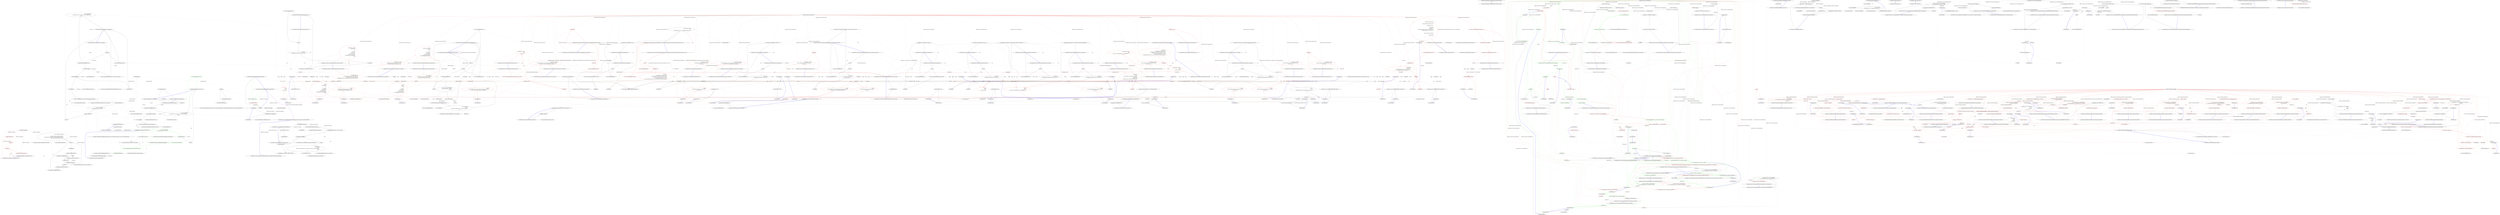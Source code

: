 digraph  {
n0 [label="Entry HangFire.IStateChangedFilter.OnStateChanged(IRedisClient, HangFire.States.JobState)", span="8-8", cluster="HangFire.IStateChangedFilter.OnStateChanged(IRedisClient, HangFire.States.JobState)"];
n1 [label="Exit HangFire.IStateChangedFilter.OnStateChanged(IRedisClient, HangFire.States.JobState)", span="8-8", cluster="HangFire.IStateChangedFilter.OnStateChanged(IRedisClient, HangFire.States.JobState)"];
d6 [label="throw new ArgumentNullException(''jobType'');", span="21-21", cluster="HangFire.Client.JobClient.Async(System.Type, object)", color=green, community=0];
d5 [label="jobType == null", span="19-19", cluster="HangFire.Client.JobClient.Async(System.Type, object)"];
d16 [label="Exit HangFire.Client.JobClient.Async(System.Type, object)", span="17-17", cluster="HangFire.Client.JobClient.Async(System.Type, object)"];
d17 [label="Entry System.ArgumentNullException.ArgumentNullException(string)", span="0-0", cluster="System.ArgumentNullException.ArgumentNullException(string)"];
d13 [label="var context = new CreateContext(\r\n                new ClientJobDescriptor(_redis, jobId, job, state))", span="37-38", cluster="HangFire.Client.JobClient.Async(System.Type, object)", color=green, community=0];
d67 [label="HangFire.Client.JobClient", span=""];
d12 [label="var job = CreateJob(jobType, args)", span="35-35", cluster="HangFire.Client.JobClient.Async(System.Type, object)"];
d10 [label="var jobId = GenerateId()", span="32-32", cluster="HangFire.Client.JobClient.Async(System.Type, object)"];
d11 [label="var state = new EnqueuedState(jobId, ''Enqueued by the Сlient'', queue)", span="34-34", cluster="HangFire.Client.JobClient.Async(System.Type, object)"];
d14 [label="_jobCreator.CreateJob(context)", span="40-40", cluster="HangFire.Client.JobClient.Async(System.Type, object)"];
d25 [label="Entry HangFire.Client.CreateContext.CreateContext(HangFire.Client.ClientJobDescriptor)", span="12-12", cluster="HangFire.Client.CreateContext.CreateContext(HangFire.Client.ClientJobDescriptor)"];
d26 [label="Entry HangFire.Client.ClientJobDescriptor.ClientJobDescriptor(IRedisClient, string, System.Collections.Generic.Dictionary<string, string>, HangFire.States.JobState)", span="13-13", cluster="HangFire.Client.ClientJobDescriptor.ClientJobDescriptor(IRedisClient, string, System.Collections.Generic.Dictionary<string, string>, HangFire.States.JobState)"];
d54 [label="job[''Type''] = jobType.AssemblyQualifiedName", span="90-90", cluster="HangFire.Client.JobClient.CreateJob(System.Type, object)", color=green, community=0];
d24 [label="Entry HangFire.Client.JobClient.CreateJob(System.Type, object)", span="86-86", cluster="HangFire.Client.JobClient.CreateJob(System.Type, object)"];
d53 [label="var job = new Dictionary<string, string>()", span="89-89", cluster="HangFire.Client.JobClient.CreateJob(System.Type, object)"];
d55 [label="job[''Args''] = JobHelper.ToJson(ClientJobDescriptor.SerializeProperties(jobArgs))", span="91-91", cluster="HangFire.Client.JobClient.CreateJob(System.Type, object)", color=green, community=0];
d56 [label="job[''CreatedAt''] = JobHelper.ToStringTimestamp(DateTime.UtcNow)", span="92-92", cluster="HangFire.Client.JobClient.CreateJob(System.Type, object)"];
d60 [label="Entry HangFire.Client.ClientJobDescriptor.SerializeProperties(object)", span="49-49", cluster="HangFire.Client.ClientJobDescriptor.SerializeProperties(object)"];
d61 [label="Entry HangFire.JobHelper.ToJson(object)", span="32-32", cluster="HangFire.JobHelper.ToJson(object)"];
d4 [label="Entry HangFire.Client.JobClient.Async(System.Type, object)", span="17-17", cluster="HangFire.Client.JobClient.Async(System.Type, object)"];
d7 [label="!typeof (BackgroundJob).IsAssignableFrom(jobType)", span="23-23", cluster="HangFire.Client.JobClient.Async(System.Type, object)"];
d8 [label="throw new ArgumentException(\r\n                    String.Format(''The type '{0}' must inherit '{1}'.'', jobType, typeof(BackgroundJob)), \r\n                    ''jobType'');", span="25-27", cluster="HangFire.Client.JobClient.Async(System.Type, object)"];
d15 [label="return jobId;", span="42-42", cluster="HangFire.Client.JobClient.Async(System.Type, object)"];
d30 [label="throw new ArgumentNullException(''jobType'');", span="49-49", cluster="HangFire.Client.JobClient.In(System.TimeSpan, System.Type, object)"];
d1 [label="_redis = redisManager.GetClient()", span="14-14", cluster="HangFire.Client.JobClient.JobClient(IRedisClientsManager)"];
d36 [label="return Async(jobType, args);", span="65-65", cluster="HangFire.Client.JobClient.In(System.TimeSpan, System.Type, object)"];
d40 [label="var context = new CreateContext(\r\n                new ClientJobDescriptor(_redis, jobId, job, state))", span="73-74", cluster="HangFire.Client.JobClient.In(System.TimeSpan, System.Type, object)"];
d41 [label="_jobCreator.CreateJob(context)", span="76-76", cluster="HangFire.Client.JobClient.In(System.TimeSpan, System.Type, object)"];
d50 [label="_redis.Dispose()", span="83-83", cluster="HangFire.Client.JobClient.Dispose()"];
d9 [label="var queue = JobHelper.GetQueue(jobType)", span="30-30", cluster="HangFire.Client.JobClient.Async(System.Type, object)"];
d22 [label="Entry HangFire.Client.JobClient.GenerateId()", span="97-97", cluster="HangFire.Client.JobClient.GenerateId()"];
d23 [label="Entry HangFire.States.EnqueuedState.EnqueuedState(string, string, string)", span="10-10", cluster="HangFire.States.EnqueuedState.EnqueuedState(string, string, string)"];
d27 [label="Entry HangFire.Client.JobCreator.CreateJob(HangFire.Client.CreateContext)", span="33-33", cluster="HangFire.Client.JobCreator.CreateJob(HangFire.Client.CreateContext)"];
d39 [label="var job = CreateJob(jobType, args)", span="71-71", cluster="HangFire.Client.JobClient.In(System.TimeSpan, System.Type, object)"];
d58 [label="Exit HangFire.Client.JobClient.CreateJob(System.Type, object)", span="86-86", cluster="HangFire.Client.JobClient.CreateJob(System.Type, object)"];
d59 [label="Entry System.Collections.Generic.Dictionary<TKey, TValue>.Dictionary()", span="0-0", cluster="System.Collections.Generic.Dictionary<TKey, TValue>.Dictionary()"];
d57 [label="return job;", span="94-94", cluster="HangFire.Client.JobClient.CreateJob(System.Type, object)"];
d62 [label="Entry HangFire.JobHelper.ToStringTimestamp(System.DateTime)", span="55-55", cluster="HangFire.JobHelper.ToStringTimestamp(System.DateTime)"];
d18 [label="Entry System.Type.IsAssignableFrom(System.Type)", span="0-0", cluster="System.Type.IsAssignableFrom(System.Type)"];
d19 [label="Entry System.ArgumentException.ArgumentException(string, string)", span="0-0", cluster="System.ArgumentException.ArgumentException(string, string)"];
d20 [label="Entry string.Format(string, object, object)", span="0-0", cluster="string.Format(string, object, object)"];
d29 [label="jobType == null", span="47-47", cluster="HangFire.Client.JobClient.In(System.TimeSpan, System.Type, object)"];
d43 [label="Exit HangFire.Client.JobClient.In(System.TimeSpan, System.Type, object)", span="45-45", cluster="HangFire.Client.JobClient.In(System.TimeSpan, System.Type, object)"];
d0 [label="Entry HangFire.Client.JobClient.JobClient(IRedisClientsManager)", span="12-12", cluster="HangFire.Client.JobClient.JobClient(IRedisClientsManager)"];
d2 [label="Exit HangFire.Client.JobClient.JobClient(IRedisClientsManager)", span="12-12", cluster="HangFire.Client.JobClient.JobClient(IRedisClientsManager)"];
d3 [label="Entry Unk.GetClient", span="", cluster="Unk.GetClient"];
d28 [label="Entry HangFire.Client.JobClient.In(System.TimeSpan, System.Type, object)", span="45-45", cluster="HangFire.Client.JobClient.In(System.TimeSpan, System.Type, object)"];
d35 [label="interval.Equals(TimeSpan.Zero)", span="63-63", cluster="HangFire.Client.JobClient.In(System.TimeSpan, System.Type, object)"];
d37 [label="var jobId = GenerateId()", span="68-68", cluster="HangFire.Client.JobClient.In(System.TimeSpan, System.Type, object)"];
d38 [label="var state = new ScheduledState(jobId, ''Scheduled by the Client'', DateTime.UtcNow.Add(interval))", span="70-70", cluster="HangFire.Client.JobClient.In(System.TimeSpan, System.Type, object)"];
d42 [label="return jobId;", span="78-78", cluster="HangFire.Client.JobClient.In(System.TimeSpan, System.Type, object)"];
d49 [label="Entry HangFire.Client.JobClient.Dispose()", span="81-81", cluster="HangFire.Client.JobClient.Dispose()"];
d51 [label="Exit HangFire.Client.JobClient.Dispose()", span="81-81", cluster="HangFire.Client.JobClient.Dispose()"];
d52 [label="Entry Unk.Dispose", span="", cluster="Unk.Dispose"];
d21 [label="Entry HangFire.JobHelper.GetQueue(System.Type)", span="20-20", cluster="HangFire.JobHelper.GetQueue(System.Type)"];
d64 [label="Exit HangFire.Client.JobClient.GenerateId()", span="97-97", cluster="HangFire.Client.JobClient.GenerateId()"];
d63 [label="return Guid.NewGuid().ToString();", span="99-99", cluster="HangFire.Client.JobClient.GenerateId()"];
d31 [label="!typeof(BackgroundJob).IsAssignableFrom(jobType)", span="51-51", cluster="HangFire.Client.JobClient.In(System.TimeSpan, System.Type, object)"];
d32 [label="throw new ArgumentException(\r\n                    String.Format(''The type '{0}' must inherit '{1}'.'', jobType, typeof(BackgroundJob)),\r\n                    ''jobType'');", span="53-55", cluster="HangFire.Client.JobClient.In(System.TimeSpan, System.Type, object)"];
d34 [label="throw new ArgumentOutOfRangeException(''interval'', ''Interval value can not be negative.'');", span="60-60", cluster="HangFire.Client.JobClient.In(System.TimeSpan, System.Type, object)"];
d33 [label="interval != interval.Duration()", span="58-58", cluster="HangFire.Client.JobClient.In(System.TimeSpan, System.Type, object)"];
d46 [label="Entry System.TimeSpan.Equals(System.TimeSpan)", span="0-0", cluster="System.TimeSpan.Equals(System.TimeSpan)"];
d47 [label="Entry HangFire.States.ScheduledState.ScheduledState(string, string, System.DateTime)", span="10-10", cluster="HangFire.States.ScheduledState.ScheduledState(string, string, System.DateTime)"];
d48 [label="Entry System.DateTime.Add(System.TimeSpan)", span="0-0", cluster="System.DateTime.Add(System.TimeSpan)"];
d65 [label="Entry System.Guid.NewGuid()", span="0-0", cluster="System.Guid.NewGuid()"];
d66 [label="Entry System.Guid.ToString()", span="0-0", cluster="System.Guid.ToString()"];
d45 [label="Entry System.ArgumentOutOfRangeException.ArgumentOutOfRangeException(string, string)", span="0-0", cluster="System.ArgumentOutOfRangeException.ArgumentOutOfRangeException(string, string)"];
d44 [label="Entry System.TimeSpan.Duration()", span="0-0", cluster="System.TimeSpan.Duration()"];
m0_0 [label="Entry HangFire.Web.CommandHandler.CommandHandler(System.Func<bool>)", span="26-26", cluster="HangFire.Web.CommandHandler.CommandHandler(System.Func<bool>)", file="BackgroundJobServerFacts.cs"];
m0_1 [label="_command = command", span="28-28", cluster="HangFire.Web.CommandHandler.CommandHandler(System.Func<bool>)", file="BackgroundJobServerFacts.cs"];
m0_2 [label="Exit HangFire.Web.CommandHandler.CommandHandler(System.Func<bool>)", span="26-26", cluster="HangFire.Web.CommandHandler.CommandHandler(System.Func<bool>)", file="BackgroundJobServerFacts.cs"];
m0_3 [label="Entry HangFire.Web.CommandHandler.ProcessRequest()", span="31-31", cluster="HangFire.Web.CommandHandler.ProcessRequest()", file="BackgroundJobServerFacts.cs"];
m0_4 [label="Request.HttpMethod != WebRequestMethods.Http.Post", span="33-33", cluster="HangFire.Web.CommandHandler.ProcessRequest()", file="BackgroundJobServerFacts.cs"];
m0_5 [label="throw new HttpException((int)HttpStatusCode.MethodNotAllowed, ''Wrong HTTP method.'');", span="35-35", cluster="HangFire.Web.CommandHandler.ProcessRequest()", file="BackgroundJobServerFacts.cs"];
m0_6 [label="_command()", span="38-38", cluster="HangFire.Web.CommandHandler.ProcessRequest()", file="BackgroundJobServerFacts.cs"];
m0_7 [label="Response.StatusCode = (int)HttpStatusCode.NoContent", span="40-40", cluster="HangFire.Web.CommandHandler.ProcessRequest()", file="BackgroundJobServerFacts.cs"];
m0_8 [label="Response.StatusCode = 422", span="44-44", cluster="HangFire.Web.CommandHandler.ProcessRequest()", file="BackgroundJobServerFacts.cs"];
m0_9 [label="Exit HangFire.Web.CommandHandler.ProcessRequest()", span="31-31", cluster="HangFire.Web.CommandHandler.ProcessRequest()", file="BackgroundJobServerFacts.cs"];
m0_11 [label="Entry System.Func<TResult>.Invoke()", span="0-0", cluster="System.Func<TResult>.Invoke()", file="BackgroundJobServerFacts.cs"];
m0_10 [label="Entry HttpException.cstr", span="", cluster="HttpException.cstr", file="BackgroundJobServerFacts.cs"];
m0_12 [label="HangFire.Web.CommandHandler", span="", file="BackgroundJobServerFacts.cs"];
m1_18 [label="Entry HangFire.States.ScheduledState.ScheduledState(string, string, System.DateTime)", span="10-10", cluster="HangFire.States.ScheduledState.ScheduledState(string, string, System.DateTime)", file="InfiniteLoopComponent.cs"];
m1_16 [label="Entry Unk.SecondsToDelay", span="", cluster="Unk.SecondsToDelay", file="InfiniteLoopComponent.cs"];
m1_0 [label="Entry HangFire.RetryJobsFilter.OnStateChanged(IRedisClient, HangFire.States.JobState)", span="10-10", cluster="HangFire.RetryJobsFilter.OnStateChanged(IRedisClient, HangFire.States.JobState)", file="InfiniteLoopComponent.cs"];
m1_1 [label="redis == null", span="12-12", cluster="HangFire.RetryJobsFilter.OnStateChanged(IRedisClient, HangFire.States.JobState)", file="InfiniteLoopComponent.cs"];
m1_3 [label="state == null", span="13-13", cluster="HangFire.RetryJobsFilter.OnStateChanged(IRedisClient, HangFire.States.JobState)", file="InfiniteLoopComponent.cs"];
m1_5 [label="state.StateName != FailedState.Name", span="15-15", cluster="HangFire.RetryJobsFilter.OnStateChanged(IRedisClient, HangFire.States.JobState)", file="InfiniteLoopComponent.cs"];
m1_6 [label="return state;", span="18-18", cluster="HangFire.RetryJobsFilter.OnStateChanged(IRedisClient, HangFire.States.JobState)", file="InfiniteLoopComponent.cs"];
m1_7 [label="var retryCount = redis.IncrementValueInHash(\r\n                String.Format(''hangfire:job:{0}'', state.JobId),\r\n                ''RetryCount'',\r\n                1)", span="21-24", cluster="HangFire.RetryJobsFilter.OnStateChanged(IRedisClient, HangFire.States.JobState)", file="InfiniteLoopComponent.cs"];
m1_10 [label="return new ScheduledState(\r\n                    state.JobId, \r\n                    String.Format(''Retry attempt {0} of {1}.'', retryCount, MaxRetryAttempts), \r\n                    delay);", span="32-35", cluster="HangFire.RetryJobsFilter.OnStateChanged(IRedisClient, HangFire.States.JobState)", file="InfiniteLoopComponent.cs"];
m1_11 [label="return state;", span="40-40", cluster="HangFire.RetryJobsFilter.OnStateChanged(IRedisClient, HangFire.States.JobState)", file="InfiniteLoopComponent.cs"];
m1_2 [label="throw new ArgumentNullException(''redis'');", span="12-12", cluster="HangFire.RetryJobsFilter.OnStateChanged(IRedisClient, HangFire.States.JobState)", file="InfiniteLoopComponent.cs"];
m1_4 [label="throw new ArgumentNullException(''state'');", span="13-13", cluster="HangFire.RetryJobsFilter.OnStateChanged(IRedisClient, HangFire.States.JobState)", file="InfiniteLoopComponent.cs"];
m1_8 [label="retryCount <= MaxRetryAttempts", span="26-26", cluster="HangFire.RetryJobsFilter.OnStateChanged(IRedisClient, HangFire.States.JobState)", file="InfiniteLoopComponent.cs"];
m1_9 [label="var delay = DateTime.UtcNow.AddSeconds(SecondsToDelay(retryCount))", span="28-28", cluster="HangFire.RetryJobsFilter.OnStateChanged(IRedisClient, HangFire.States.JobState)", file="InfiniteLoopComponent.cs"];
m1_12 [label="Exit HangFire.RetryJobsFilter.OnStateChanged(IRedisClient, HangFire.States.JobState)", span="10-10", cluster="HangFire.RetryJobsFilter.OnStateChanged(IRedisClient, HangFire.States.JobState)", file="InfiniteLoopComponent.cs"];
m1_17 [label="Entry System.DateTime.AddSeconds(double)", span="0-0", cluster="System.DateTime.AddSeconds(double)", file="InfiniteLoopComponent.cs"];
m1_19 [label="Entry Unk.Format", span="", cluster="Unk.Format", file="InfiniteLoopComponent.cs"];
m1_20 [label="Entry HangFire.RetryJobsFilter.SecondsToDelay(long)", span="44-44", cluster="HangFire.RetryJobsFilter.SecondsToDelay(long)", file="InfiniteLoopComponent.cs"];
m1_21 [label="var random = new Random()", span="46-46", cluster="HangFire.RetryJobsFilter.SecondsToDelay(long)", file="InfiniteLoopComponent.cs"];
m1_22 [label="return (int)Math.Round(\r\n                Math.Pow(retryCount, 4) + 15 + (random.Next(30) * (retryCount + 1)));", span="47-48", cluster="HangFire.RetryJobsFilter.SecondsToDelay(long)", file="InfiniteLoopComponent.cs"];
m1_23 [label="Exit HangFire.RetryJobsFilter.SecondsToDelay(long)", span="44-44", cluster="HangFire.RetryJobsFilter.SecondsToDelay(long)", file="InfiniteLoopComponent.cs"];
m1_24 [label="Entry System.Random.Random()", span="0-0", cluster="System.Random.Random()", file="InfiniteLoopComponent.cs"];
m1_26 [label="Entry System.Random.Next(int)", span="0-0", cluster="System.Random.Next(int)", file="InfiniteLoopComponent.cs"];
m1_27 [label="Entry System.Math.Round(double)", span="0-0", cluster="System.Math.Round(double)", file="InfiniteLoopComponent.cs"];
m1_15 [label="Entry Unk.IncrementValueInHash", span="", cluster="Unk.IncrementValueInHash", file="InfiniteLoopComponent.cs"];
m1_14 [label="Entry string.Format(string, object)", span="0-0", cluster="string.Format(string, object)", file="InfiniteLoopComponent.cs"];
m1_25 [label="Entry System.Math.Pow(double, double)", span="0-0", cluster="System.Math.Pow(double, double)", file="InfiniteLoopComponent.cs"];
m1_28 [label="HangFire.RetryJobsFilter", span="", file="InfiniteLoopComponent.cs"];
m2_2 [label="Entry Hangfire.Server.IServerSupervisor.Stop()", span="23-23", cluster="Hangfire.Server.IServerSupervisor.Stop()", file="IServerSupervisor.cs"];
m2_3 [label="Exit Hangfire.Server.IServerSupervisor.Stop()", span="23-23", cluster="Hangfire.Server.IServerSupervisor.Stop()", file="IServerSupervisor.cs"];
m2_0 [label="Entry Hangfire.Server.IServerSupervisor.Start()", span="22-22", cluster="Hangfire.Server.IServerSupervisor.Start()", file="IServerSupervisor.cs"];
m2_1 [label="Exit Hangfire.Server.IServerSupervisor.Start()", span="22-22", cluster="Hangfire.Server.IServerSupervisor.Start()", file="IServerSupervisor.cs"];
m4_42 [label="Entry Hangfire.Core.Tests.Server.ServerBootstrapperFacts.Ctor_ThrowsAnException_WhenStorageIsNull()", span="51-51", cluster="Hangfire.Core.Tests.Server.ServerBootstrapperFacts.Ctor_ThrowsAnException_WhenStorageIsNull()", file="ServerBootstrapperFacts.cs"];
m4_43 [label="Entry Hangfire.Server.ServerBootstrapper.ServerBootstrapper(string, Hangfire.Server.ServerContext, Hangfire.JobStorage, System.Collections.Generic.IEnumerable<Hangfire.Server.IServerComponent>)", span="36-36", cluster="Hangfire.Server.ServerBootstrapper.ServerBootstrapper(string, Hangfire.Server.ServerContext, Hangfire.JobStorage, System.Collections.Generic.IEnumerable<Hangfire.Server.IServerComponent>)", color=red, community=0, file="ServerBootstrapperFacts.cs"];
m4_44 [label="Entry Hangfire.Core.Tests.Server.ServerBootstrapperFacts.Ctor_ThrowsAnException_WhenComponentsCollection_IsNull()", span="59-59", cluster="Hangfire.Core.Tests.Server.ServerBootstrapperFacts.Ctor_ThrowsAnException_WhenComponentsCollection_IsNull()", file="ServerBootstrapperFacts.cs"];
m4_37 [label="Assert.Equal(''context'', exception.ParamName)", span="47-47", cluster="Hangfire.Core.Tests.Server.ServerBootstrapperFacts.Ctor_ThrowsAnException_WhenContextIsNull()", color=green, community=0, file="ServerBootstrapperFacts.cs"];
m4_45 [label="var exception = Assert.Throws<ArgumentNullException>(\r\n                () => new ServerBootstrapper(ServerId, _context, _storage.Object, null))", span="61-62", cluster="Hangfire.Core.Tests.Server.ServerBootstrapperFacts.Ctor_ThrowsAnException_WhenComponentsCollection_IsNull()", file="ServerBootstrapperFacts.cs"];
m4_12 [label="Entry System.Lazy<T>.Lazy(System.Func<T>)", span="0-0", cluster="System.Lazy<T>.Lazy(System.Func<T>)", file="ServerBootstrapperFacts.cs"];
m4_69 [label="Entry Hangfire.Core.Tests.Server.ServerBootstrapperFacts.Execute_GetsExactlyTwoConnections_AndClosesThem()", span="79-79", cluster="Hangfire.Core.Tests.Server.ServerBootstrapperFacts.Execute_GetsExactlyTwoConnections_AndClosesThem()", file="ServerBootstrapperFacts.cs"];
m4_70 [label="var server = CreateServer()", span="81-81", cluster="Hangfire.Core.Tests.Server.ServerBootstrapperFacts.Execute_GetsExactlyTwoConnections_AndClosesThem()", file="ServerBootstrapperFacts.cs"];
m4_71 [label="server.Execute(_cts.Token)", span="83-83", cluster="Hangfire.Core.Tests.Server.ServerBootstrapperFacts.Execute_GetsExactlyTwoConnections_AndClosesThem()", file="ServerBootstrapperFacts.cs"];
m4_72 [label="_storage.Verify(x => x.GetConnection(), Times.Exactly(2))", span="85-85", cluster="Hangfire.Core.Tests.Server.ServerBootstrapperFacts.Execute_GetsExactlyTwoConnections_AndClosesThem()", file="ServerBootstrapperFacts.cs"];
m4_73 [label="_connection.Verify(x => x.Dispose(), Times.Exactly(2))", span="86-86", cluster="Hangfire.Core.Tests.Server.ServerBootstrapperFacts.Execute_GetsExactlyTwoConnections_AndClosesThem()", file="ServerBootstrapperFacts.cs"];
m4_74 [label="Exit Hangfire.Core.Tests.Server.ServerBootstrapperFacts.Execute_GetsExactlyTwoConnections_AndClosesThem()", span="79-79", cluster="Hangfire.Core.Tests.Server.ServerBootstrapperFacts.Execute_GetsExactlyTwoConnections_AndClosesThem()", file="ServerBootstrapperFacts.cs"];
m4_25 [label="Entry Hangfire.Core.Tests.Server.ServerBootstrapperFacts.Ctor_ThrowsAnException_WhenServerIdIsNull()", span="33-33", cluster="Hangfire.Core.Tests.Server.ServerBootstrapperFacts.Ctor_ThrowsAnException_WhenServerIdIsNull()", file="ServerBootstrapperFacts.cs"];
m4_26 [label="new ServerBootstrapper(null, _context, _storage.Object, _components)", span="35-35", cluster="lambda expression", color=green, community=0, file="ServerBootstrapperFacts.cs"];
m4_27 [label="Assert.Equal(''serverId'', exception.ParamName)", span="38-38", cluster="Hangfire.Core.Tests.Server.ServerBootstrapperFacts.Ctor_ThrowsAnException_WhenServerIdIsNull()", file="ServerBootstrapperFacts.cs"];
m4_20 [label="Exit lambda expression", span="25-25", cluster="lambda expression", color=green, community=0, file="ServerBootstrapperFacts.cs"];
m4_28 [label="Exit Hangfire.Core.Tests.Server.ServerBootstrapperFacts.Ctor_ThrowsAnException_WhenServerIdIsNull()", span="33-33", cluster="Hangfire.Core.Tests.Server.ServerBootstrapperFacts.Ctor_ThrowsAnException_WhenServerIdIsNull()", file="ServerBootstrapperFacts.cs"];
m4_15 [label="Entry System.TimeSpan.FromMilliseconds(double)", span="0-0", cluster="System.TimeSpan.FromMilliseconds(double)", file="ServerBootstrapperFacts.cs"];
m4_30 [label="var exception = Assert.Throws<ArgumentNullException>(\r\n                () => new ServerBootstrapper(ServerId, null, _storage.Object, _components))", span="43-44", cluster="Hangfire.Core.Tests.Server.ServerBootstrapperFacts.Ctor_ThrowsAnException_WhenContextIsNull()", file="ServerBootstrapperFacts.cs", color=green, community=0];
m4_109 [label="Entry Hangfire.Core.Tests.Server.ServerBootstrapperFacts.Execute_RemovesServer_EvenWhenSupervisorThrowsAnException()", span="119-119", cluster="Hangfire.Core.Tests.Server.ServerBootstrapperFacts.Execute_RemovesServer_EvenWhenSupervisorThrowsAnException()", file="ServerBootstrapperFacts.cs"];
m4_110 [label="_supervisor.Setup(x => x.Dispose()).Throws<InvalidOperationException>()", span="121-121", cluster="Hangfire.Core.Tests.Server.ServerBootstrapperFacts.Execute_RemovesServer_EvenWhenSupervisorThrowsAnException()", color=red, community=0, file="ServerBootstrapperFacts.cs"];
m4_111 [label="return new ServerBootstrapper(ServerId, _context, _storage.Object, _components);", span="118-118", cluster="Hangfire.Core.Tests.Server.ServerBootstrapperFacts.CreateServer()", color=green, community=0, file="ServerBootstrapperFacts.cs"];
m4_112 [label="Assert.Throws<InvalidOperationException>(() => server.Execute(_cts.Token))", span="124-124", cluster="Hangfire.Core.Tests.Server.ServerBootstrapperFacts.Execute_RemovesServer_EvenWhenSupervisorThrowsAnException()", color=red, community=0, file="ServerBootstrapperFacts.cs"];
m4_113 [label="var mock = new Mock<IServerComponent>()", span="123-123", cluster="Hangfire.Core.Tests.Server.ServerBootstrapperFacts.CreateComponentMock()", color=green, community=0, file="ServerBootstrapperFacts.cs"];
m4_114 [label="_components.Add(mock.Object)", span="124-124", cluster="Hangfire.Core.Tests.Server.ServerBootstrapperFacts.CreateComponentMock()", file="ServerBootstrapperFacts.cs", color=green, community=0];
m4_92 [label="Entry Hangfire.Core.Tests.Server.ServerBootstrapperFacts.Execute_DisposesTheSupervisor()", span="99-99", cluster="Hangfire.Core.Tests.Server.ServerBootstrapperFacts.Execute_DisposesTheSupervisor()", file="ServerBootstrapperFacts.cs"];
m4_93 [label="Thread.Sleep(100)", span="93-93", cluster="lambda expression", file="ServerBootstrapperFacts.cs", color=green, community=0];
m4_94 [label="server.Execute(_cts.Token)", span="103-103", cluster="Hangfire.Core.Tests.Server.ServerBootstrapperFacts.Execute_DisposesTheSupervisor()", file="ServerBootstrapperFacts.cs"];
m4_95 [label="Entry System.Threading.Thread.Sleep(int)", span="0-0", cluster="System.Threading.Thread.Sleep(int)", color=red, community=0, file="ServerBootstrapperFacts.cs"];
m4_96 [label="Exit Hangfire.Core.Tests.Server.ServerBootstrapperFacts.Execute_DisposesTheSupervisor()", span="99-99", cluster="Hangfire.Core.Tests.Server.ServerBootstrapperFacts.Execute_DisposesTheSupervisor()", file="ServerBootstrapperFacts.cs"];
m4_11 [label="Entry System.Threading.CancellationTokenSource.CancellationTokenSource()", span="0-0", cluster="System.Threading.CancellationTokenSource.CancellationTokenSource()", file="ServerBootstrapperFacts.cs"];
m4_0 [label="Entry Hangfire.Core.Tests.Server.ServerBootstrapperFacts.ServerBootstrapperFacts()", span="20-20", cluster="Hangfire.Core.Tests.Server.ServerBootstrapperFacts.ServerBootstrapperFacts()", file="ServerBootstrapperFacts.cs"];
m4_1 [label="_context = new ServerContext()", span="22-22", cluster="Hangfire.Core.Tests.Server.ServerBootstrapperFacts.ServerBootstrapperFacts()", file="ServerBootstrapperFacts.cs"];
m4_2 [label="_storage = new Mock<JobStorage>()", span="23-23", cluster="Hangfire.Core.Tests.Server.ServerBootstrapperFacts.ServerBootstrapperFacts()", file="ServerBootstrapperFacts.cs"];
m4_3 [label="_supervisor = new Mock<IServerSupervisor>()", span="24-24", cluster="Hangfire.Core.Tests.Server.ServerBootstrapperFacts.ServerBootstrapperFacts()", color=red, community=0, file="ServerBootstrapperFacts.cs"];
m4_4 [label="_cts = new CancellationTokenSource()", span="25-25", cluster="Hangfire.Core.Tests.Server.ServerBootstrapperFacts.ServerBootstrapperFacts()", color=green, community=0, file="ServerBootstrapperFacts.cs"];
m4_5 [label="_components = new List<IServerComponent>()", span="26-26", cluster="Hangfire.Core.Tests.Server.ServerBootstrapperFacts.ServerBootstrapperFacts()", file="ServerBootstrapperFacts.cs", color=green, community=0];
m4_6 [label="_cts = new CancellationTokenSource(TimeSpan.FromMilliseconds(50))", span="27-27", cluster="Hangfire.Core.Tests.Server.ServerBootstrapperFacts.ServerBootstrapperFacts()", color=red, community=0, file="ServerBootstrapperFacts.cs"];
m4_7 [label="_storage.Setup(x => x.GetConnection()).Returns(_connection.Object)", span="29-29", cluster="Hangfire.Core.Tests.Server.ServerBootstrapperFacts.ServerBootstrapperFacts()", file="ServerBootstrapperFacts.cs"];
m4_8 [label="Exit Hangfire.Core.Tests.Server.ServerBootstrapperFacts.ServerBootstrapperFacts()", span="20-20", cluster="Hangfire.Core.Tests.Server.ServerBootstrapperFacts.ServerBootstrapperFacts()", file="ServerBootstrapperFacts.cs"];
m4_77 [label="x.GetConnection()", span="85-85", cluster="lambda expression", file="ServerBootstrapperFacts.cs"];
m4_78 [label="Exit lambda expression", span="85-85", cluster="lambda expression", color=green, community=0, file="ServerBootstrapperFacts.cs"];
m4_79 [label="Entry lambda expression", span="86-86", cluster="lambda expression", color=green, community=0, file="ServerBootstrapperFacts.cs"];
m4_83 [label="Entry Hangfire.Core.Tests.Server.ServerBootstrapperFacts.Execute_StartsTheSupervisor()", span="90-90", cluster="Hangfire.Core.Tests.Server.ServerBootstrapperFacts.Execute_StartsTheSupervisor()", color=green, community=0, file="ServerBootstrapperFacts.cs"];
m4_80 [label="x.Dispose()", span="86-86", cluster="lambda expression", color=green, community=0, file="ServerBootstrapperFacts.cs"];
m4_82 [label="server.Execute(_cts.Token)", span="99-99", cluster="Hangfire.Core.Tests.Server.ServerBootstrapperFacts.Execute_StartsAllTheComponents_AndWaitsForThem()", file="ServerBootstrapperFacts.cs"];
m4_84 [label="var server = CreateServer()", span="92-92", cluster="Hangfire.Core.Tests.Server.ServerBootstrapperFacts.Execute_StartsTheSupervisor()", color=red, community=0, file="ServerBootstrapperFacts.cs"];
m4_81 [label="Exit lambda expression", span="86-86", cluster="lambda expression", file="ServerBootstrapperFacts.cs"];
m4_85 [label="server.Execute(_cts.Token)", span="93-93", cluster="Hangfire.Core.Tests.Server.ServerBootstrapperFacts.Execute_StartsTheSupervisor()", file="ServerBootstrapperFacts.cs", color=red, community=0];
m4_50 [label="Entry Hangfire.Core.Tests.Server.ServerBootstrapperFacts.Ctor_ThrowsAnException_WhenSupervisorFactoryIsNull()", span="60-60", cluster="Hangfire.Core.Tests.Server.ServerBootstrapperFacts.Ctor_ThrowsAnException_WhenSupervisorFactoryIsNull()", file="ServerBootstrapperFacts.cs"];
m4_51 [label="var exception = Assert.Throws<ArgumentNullException>(\r\n                () => new ServerBootstrapper(ServerId, _context, _storage.Object, null))", span="62-63", cluster="Hangfire.Core.Tests.Server.ServerBootstrapperFacts.Ctor_ThrowsAnException_WhenSupervisorFactoryIsNull()", file="ServerBootstrapperFacts.cs"];
m4_52 [label="Assert.Equal(''supervisorFactory'', exception.ParamName)", span="65-65", cluster="Hangfire.Core.Tests.Server.ServerBootstrapperFacts.Ctor_ThrowsAnException_WhenSupervisorFactoryIsNull()", color=red, community=0, file="ServerBootstrapperFacts.cs"];
m4_53 [label="Exit Hangfire.Core.Tests.Server.ServerBootstrapperFacts.Ctor_ThrowsAnException_WhenSupervisorFactoryIsNull()", span="60-60", cluster="Hangfire.Core.Tests.Server.ServerBootstrapperFacts.Ctor_ThrowsAnException_WhenSupervisorFactoryIsNull()", file="ServerBootstrapperFacts.cs"];
m4_14 [label="Entry System.Threading.CancellationTokenSource.CancellationTokenSource(System.TimeSpan)", span="0-0", cluster="System.Threading.CancellationTokenSource.CancellationTokenSource(System.TimeSpan)", file="ServerBootstrapperFacts.cs"];
m4_29 [label="Entry Unk.>", span="", cluster="Unk.>", file="ServerBootstrapperFacts.cs"];
m4_63 [label="Entry Hangfire.Server.ServerBootstrapper.Execute(System.Threading.CancellationToken)", span="56-56", cluster="Hangfire.Server.ServerBootstrapper.Execute(System.Threading.CancellationToken)", file="ServerBootstrapperFacts.cs"];
m4_49 [label="Entry Hangfire.Server.ServerBootstrapper.ServerBootstrapper(string, Hangfire.Server.ServerContext, Hangfire.JobStorage, System.Lazy<Hangfire.Server.IServerSupervisor>)", span="34-34", cluster="Hangfire.Server.ServerBootstrapper.ServerBootstrapper(string, Hangfire.Server.ServerContext, Hangfire.JobStorage, System.Lazy<Hangfire.Server.IServerSupervisor>)", file="ServerBootstrapperFacts.cs"];
m4_62 [label="Entry Hangfire.Core.Tests.Server.ServerBootstrapperFacts.CreateServer()", span="129-129", cluster="Hangfire.Core.Tests.Server.ServerBootstrapperFacts.CreateServer()", file="ServerBootstrapperFacts.cs"];
m4_124 [label="return new ServerBootstrapper(ServerId, _context, _storage.Object, _supervisorFactory);", span="131-131", cluster="Hangfire.Core.Tests.Server.ServerBootstrapperFacts.CreateServer()", color=red, community=0, file="ServerBootstrapperFacts.cs"];
m4_125 [label="Exit Hangfire.Core.Tests.Server.ServerBootstrapperFacts.CreateServer()", span="129-129", cluster="Hangfire.Core.Tests.Server.ServerBootstrapperFacts.CreateServer()", file="ServerBootstrapperFacts.cs"];
m4_24 [label="Entry Unk.GetConnection", span="", cluster="Unk.GetConnection", file="ServerBootstrapperFacts.cs"];
m4_86 [label="_supervisor.Verify(x => x.Start())", span="95-95", cluster="Hangfire.Core.Tests.Server.ServerBootstrapperFacts.Execute_StartsTheSupervisor()", file="ServerBootstrapperFacts.cs", color=red, community=0];
m4_115 [label="Entry lambda expression", span="121-121", cluster="lambda expression", color=green, community=0, file="ServerBootstrapperFacts.cs"];
m4_116 [label="x.Dispose()", span="121-121", cluster="lambda expression", file="ServerBootstrapperFacts.cs", color=red, community=0];
m4_118 [label="Entry lambda expression", span="124-124", cluster="lambda expression", file="ServerBootstrapperFacts.cs"];
m4_9 [label="Entry Hangfire.Server.ServerContext.ServerContext()", span="18-18", cluster="Hangfire.Server.ServerContext.ServerContext()", file="ServerBootstrapperFacts.cs"];
m4_100 [label="x.Execute(_cts.Token)", span="103-103", cluster="lambda expression", file="ServerBootstrapperFacts.cs", color=green, community=1];
m4_101 [label="var server = CreateServer()", span="111-111", cluster="Hangfire.Core.Tests.Server.ServerBootstrapperFacts.Execute_RemovesServerFromServersList()", file="ServerBootstrapperFacts.cs"];
m4_102 [label="server.Execute(_cts.Token)", span="113-113", cluster="Hangfire.Core.Tests.Server.ServerBootstrapperFacts.Execute_RemovesServerFromServersList()", file="ServerBootstrapperFacts.cs"];
m4_103 [label="_connection.Verify(x => x.RemoveServer(ServerId))", span="115-115", cluster="Hangfire.Core.Tests.Server.ServerBootstrapperFacts.Execute_RemovesServerFromServersList()", file="ServerBootstrapperFacts.cs"];
m4_104 [label="Exit Hangfire.Core.Tests.Server.ServerBootstrapperFacts.Execute_RemovesServerFromServersList()", span="109-109", cluster="Hangfire.Core.Tests.Server.ServerBootstrapperFacts.Execute_RemovesServerFromServersList()", file="ServerBootstrapperFacts.cs"];
m4_35 [label="Entry Hangfire.Core.Tests.Server.ServerBootstrapperFacts.Ctor_ThrowsAnException_WhenContextIsNull()", span="42-42", cluster="Hangfire.Core.Tests.Server.ServerBootstrapperFacts.Ctor_ThrowsAnException_WhenContextIsNull()", file="ServerBootstrapperFacts.cs"];
m4_36 [label="var exception = Assert.Throws<ArgumentNullException>(\r\n                () => new ServerBootstrapper(ServerId, null, _storage.Object, _supervisorFactory))", span="44-45", cluster="Hangfire.Core.Tests.Server.ServerBootstrapperFacts.Ctor_ThrowsAnException_WhenContextIsNull()", color=red, community=0, file="ServerBootstrapperFacts.cs"];
m4_38 [label="Exit Hangfire.Core.Tests.Server.ServerBootstrapperFacts.Ctor_ThrowsAnException_WhenContextIsNull()", span="42-42", cluster="Hangfire.Core.Tests.Server.ServerBootstrapperFacts.Ctor_ThrowsAnException_WhenContextIsNull()", file="ServerBootstrapperFacts.cs"];
m4_16 [label="Entry Unk.Setup", span="", cluster="Unk.Setup", file="ServerBootstrapperFacts.cs"];
m4_57 [label="Entry Hangfire.Core.Tests.Server.ServerBootstrapperFacts.Execute_AnnouncesServer()", span="69-69", cluster="Hangfire.Core.Tests.Server.ServerBootstrapperFacts.Execute_AnnouncesServer()", file="ServerBootstrapperFacts.cs"];
m4_58 [label="var server = CreateServer()", span="71-71", cluster="Hangfire.Core.Tests.Server.ServerBootstrapperFacts.Execute_AnnouncesServer()", file="ServerBootstrapperFacts.cs"];
m4_59 [label="server.Execute(_cts.Token)", span="73-73", cluster="Hangfire.Core.Tests.Server.ServerBootstrapperFacts.Execute_AnnouncesServer()", file="ServerBootstrapperFacts.cs"];
m4_60 [label="_connection.Verify(x => x.AnnounceServer(ServerId, _context))", span="75-75", cluster="Hangfire.Core.Tests.Server.ServerBootstrapperFacts.Execute_AnnouncesServer()", file="ServerBootstrapperFacts.cs"];
m4_61 [label="Exit Hangfire.Core.Tests.Server.ServerBootstrapperFacts.Execute_AnnouncesServer()", span="69-69", cluster="Hangfire.Core.Tests.Server.ServerBootstrapperFacts.Execute_AnnouncesServer()", file="ServerBootstrapperFacts.cs"];
m4_34 [label="new ServerBootstrapper(ServerId, null, _storage.Object, _components)", span="44-44", cluster="lambda expression", file="ServerBootstrapperFacts.cs", color=green, community=0];
m4_117 [label="Exit lambda expression", span="121-121", cluster="lambda expression", file="ServerBootstrapperFacts.cs"];
m4_121 [label="Entry lambda expression", span="126-126", cluster="lambda expression", file="ServerBootstrapperFacts.cs"];
m4_21 [label="Entry lambda expression", span="29-29", cluster="lambda expression", file="ServerBootstrapperFacts.cs"];
m4_18 [label="Entry lambda expression", span="25-25", cluster="lambda expression", file="ServerBootstrapperFacts.cs"];
m4_19 [label="_supervisor.Object", span="25-25", cluster="lambda expression", color=red, community=0, file="ServerBootstrapperFacts.cs"];
m4_22 [label="x.GetConnection()", span="29-29", cluster="lambda expression", file="ServerBootstrapperFacts.cs"];
m4_23 [label="Exit lambda expression", span="29-29", cluster="lambda expression", file="ServerBootstrapperFacts.cs"];
m4_31 [label="Entry lambda expression", span="36-36", cluster="lambda expression", file="ServerBootstrapperFacts.cs"];
m4_32 [label="new ServerBootstrapper(null, _context, _storage.Object, _supervisorFactory)", span="36-36", cluster="lambda expression", color=red, community=0, file="ServerBootstrapperFacts.cs"];
m4_33 [label="Exit lambda expression", span="36-36", cluster="lambda expression", file="ServerBootstrapperFacts.cs"];
m4_39 [label="Entry lambda expression", span="45-45", cluster="lambda expression", file="ServerBootstrapperFacts.cs"];
m4_40 [label="new ServerBootstrapper(ServerId, null, _storage.Object, _supervisorFactory)", span="45-45", cluster="lambda expression", color=red, community=0, file="ServerBootstrapperFacts.cs"];
m4_41 [label="new ServerBootstrapper(ServerId, _context, null, _components)", span="53-53", cluster="lambda expression", file="ServerBootstrapperFacts.cs", color=green, community=0];
m4_46 [label="Assert.Equal(''components'', exception.ParamName)", span="64-64", cluster="Hangfire.Core.Tests.Server.ServerBootstrapperFacts.Ctor_ThrowsAnException_WhenComponentsCollection_IsNull()", file="ServerBootstrapperFacts.cs", color=green, community=0];
m4_47 [label="Exit Hangfire.Core.Tests.Server.ServerBootstrapperFacts.Ctor_ThrowsAnException_WhenComponentsCollection_IsNull()", span="59-59", cluster="Hangfire.Core.Tests.Server.ServerBootstrapperFacts.Ctor_ThrowsAnException_WhenComponentsCollection_IsNull()", color=red, community=0, file="ServerBootstrapperFacts.cs"];
m4_48 [label="Exit lambda expression", span="54-54", cluster="lambda expression", file="ServerBootstrapperFacts.cs"];
m4_54 [label="Entry lambda expression", span="63-63", cluster="lambda expression", file="ServerBootstrapperFacts.cs"];
m4_55 [label="new ServerBootstrapper(ServerId, _context, _storage.Object, null)", span="63-63", cluster="lambda expression", file="ServerBootstrapperFacts.cs"];
m4_56 [label="Exit lambda expression", span="63-63", cluster="lambda expression", file="ServerBootstrapperFacts.cs"];
m4_65 [label="Entry lambda expression", span="75-75", cluster="lambda expression", file="ServerBootstrapperFacts.cs"];
m4_66 [label="x.AnnounceServer(ServerId, _context)", span="75-75", cluster="lambda expression", file="ServerBootstrapperFacts.cs"];
m4_67 [label="Exit lambda expression", span="75-75", cluster="lambda expression", file="ServerBootstrapperFacts.cs"];
m4_76 [label="Entry lambda expression", span="85-85", cluster="lambda expression", file="ServerBootstrapperFacts.cs"];
m4_88 [label="Entry lambda expression", span="95-95", cluster="lambda expression", file="ServerBootstrapperFacts.cs"];
m4_89 [label="x.Execute(It.IsAny<CancellationToken>())", span="93-93", cluster="lambda expression", color=green, community=0, file="ServerBootstrapperFacts.cs"];
m4_90 [label="Exit lambda expression", span="95-95", cluster="lambda expression", file="ServerBootstrapperFacts.cs"];
m4_97 [label="x.Execute(_cts.Token)", span="102-102", cluster="lambda expression", file="ServerBootstrapperFacts.cs", color=green, community=0];
m4_98 [label="x.Dispose()", span="105-105", cluster="lambda expression", color=red, community=0, file="ServerBootstrapperFacts.cs"];
m4_99 [label="Exit lambda expression", span="105-105", cluster="lambda expression", file="ServerBootstrapperFacts.cs"];
m4_105 [label="Entry lambda expression", span="115-115", cluster="lambda expression", file="ServerBootstrapperFacts.cs"];
m4_106 [label="x.RemoveServer(ServerId)", span="115-115", cluster="lambda expression", file="ServerBootstrapperFacts.cs"];
m4_107 [label="Exit lambda expression", span="115-115", cluster="lambda expression", file="ServerBootstrapperFacts.cs"];
m4_119 [label="server.Execute(_cts.Token)", span="124-124", cluster="lambda expression", color=red, community=0, file="ServerBootstrapperFacts.cs"];
m4_120 [label="Exit lambda expression", span="124-124", cluster="lambda expression", file="ServerBootstrapperFacts.cs"];
m4_122 [label="x.RemoveServer(It.IsAny<string>())", span="126-126", cluster="lambda expression", color=red, community=0, file="ServerBootstrapperFacts.cs"];
m4_123 [label="Exit lambda expression", span="126-126", cluster="lambda expression", file="ServerBootstrapperFacts.cs"];
m4_68 [label="Entry Unk.AnnounceServer", span="", cluster="Unk.AnnounceServer", file="ServerBootstrapperFacts.cs"];
m4_75 [label="Entry Unk.Exactly", span="", cluster="Unk.Exactly", file="ServerBootstrapperFacts.cs"];
m4_91 [label="Entry Unk.Execute", span="", cluster="Unk.Execute", file="ServerBootstrapperFacts.cs"];
m4_64 [label="Entry Unk.Verify", span="", cluster="Unk.Verify", file="ServerBootstrapperFacts.cs"];
m4_108 [label="Entry Unk.RemoveServer", span="", cluster="Unk.RemoveServer", file="ServerBootstrapperFacts.cs"];
m4_87 [label="Exit Hangfire.Core.Tests.Server.ServerBootstrapperFacts.Execute_StartsTheSupervisor()", span="90-90", cluster="Hangfire.Core.Tests.Server.ServerBootstrapperFacts.Execute_StartsTheSupervisor()", file="ServerBootstrapperFacts.cs"];
m4_17 [label="Entry Unk.Returns", span="", cluster="Unk.Returns", file="ServerBootstrapperFacts.cs"];
m4_13 [label="Entry Mock<IStorageConnection>.cstr", span="", cluster="Mock<IStorageConnection>.cstr", file="ServerBootstrapperFacts.cs"];
m4_10 [label="Entry Mock<JobStorage>.cstr", span="", cluster="Mock<JobStorage>.cstr", file="ServerBootstrapperFacts.cs"];
m4_126 [label="Hangfire.Core.Tests.Server.ServerBootstrapperFacts", span="", file="ServerBootstrapperFacts.cs"];
m4_127 [label=server, span="", file="ServerBootstrapperFacts.cs"];
m5_24 [label="Entry Hangfire.Server.IServerComponent.Execute(System.Threading.CancellationToken)", span="22-22", cluster="Hangfire.Server.IServerComponent.Execute(System.Threading.CancellationToken)", file="ServerComponentExtensions.cs"];
m5_25 [label="Entry string.Format(string, object)", span="0-0", cluster="string.Format(string, object)", file="ServerComponentExtensions.cs"];
m5_21 [label="Entry Hangfire.Server.ServerComponentExtensions.TrySetThreadName(string)", span="52-52", cluster="Hangfire.Server.ServerComponentExtensions.TrySetThreadName(string)", file="ServerComponentExtensions.cs"];
m5_27 [label="Thread.CurrentThread.Name = name", span="56-56", cluster="Hangfire.Server.ServerComponentExtensions.TrySetThreadName(string)", file="ServerComponentExtensions.cs"];
m5_28 [label=InvalidOperationException, span="58-58", cluster="Hangfire.Server.ServerComponentExtensions.TrySetThreadName(string)", file="ServerComponentExtensions.cs"];
m5_29 [label="Exit Hangfire.Server.ServerComponentExtensions.TrySetThreadName(string)", span="52-52", cluster="Hangfire.Server.ServerComponentExtensions.TrySetThreadName(string)", file="ServerComponentExtensions.cs"];
m5_23 [label="Entry Hangfire.Logging.ILog.DebugFormat(string, params object[])", span="122-122", cluster="Hangfire.Logging.ILog.DebugFormat(string, params object[])", file="ServerComponentExtensions.cs"];
m5_22 [label="Entry Hangfire.Logging.LogProvider.GetLogger(string)", span="363-363", cluster="Hangfire.Logging.LogProvider.GetLogger(string)", file="ServerComponentExtensions.cs"];
m5_0 [label="Entry HangFire.Sample.FilterConfig.RegisterGlobalFilters(GlobalFilterCollection)", span="7-7", cluster="HangFire.Sample.FilterConfig.RegisterGlobalFilters(GlobalFilterCollection)", file="ServerComponentExtensions.cs"];
m5_1 [label="filters.Add(new HandleErrorAttribute())", span="9-9", cluster="HangFire.Sample.FilterConfig.RegisterGlobalFilters(GlobalFilterCollection)", file="ServerComponentExtensions.cs", color=green, community=0];
m5_3 [label="Entry HandleErrorAttribute.cstr", span="", cluster="HandleErrorAttribute.cstr", color=red, community=0, file="ServerComponentExtensions.cs"];
m5_2 [label="Exit HangFire.Sample.FilterConfig.RegisterGlobalFilters(GlobalFilterCollection)", span="7-7", cluster="HangFire.Sample.FilterConfig.RegisterGlobalFilters(GlobalFilterCollection)", file="ServerComponentExtensions.cs"];
m5_4 [label="Entry Unk.Add", span="", cluster="Unk.Add", file="ServerComponentExtensions.cs"];
m5_26 [label="Entry Hangfire.Logging.ILog.FatalException(string, System.Exception)", span="188-188", cluster="Hangfire.Logging.ILog.FatalException(string, System.Exception)", file="ServerComponentExtensions.cs"];
m5_6 [label="Entry System.Threading.Tasks.TaskFactory.StartNew(System.Action, System.Threading.CancellationToken, System.Threading.Tasks.TaskCreationOptions, System.Threading.Tasks.TaskScheduler)", span="0-0", cluster="System.Threading.Tasks.TaskFactory.StartNew(System.Action, System.Threading.CancellationToken, System.Threading.Tasks.TaskCreationOptions, System.Threading.Tasks.TaskScheduler)", file="ServerComponentExtensions.cs"];
m5_7 [label="Entry lambda expression", span="15-15", cluster="lambda expression", file="ServerComponentExtensions.cs"];
m5_8 [label="RunComponent(component, cancellationToken)", span="15-15", cluster="lambda expression", file="ServerComponentExtensions.cs"];
m5_9 [label="Exit lambda expression", span="15-15", cluster="lambda expression", file="ServerComponentExtensions.cs"];
m5_20 [label="Entry object.ToString()", span="0-0", cluster="object.ToString()", file="ServerComponentExtensions.cs"];
m5_10 [label="Entry Hangfire.Server.ServerComponentExtensions.RunComponent(Hangfire.Server.IServerComponent, System.Threading.CancellationToken)", span="21-21", cluster="Hangfire.Server.ServerComponentExtensions.RunComponent(Hangfire.Server.IServerComponent, System.Threading.CancellationToken)", file="ServerComponentExtensions.cs"];
m5_11 [label="TrySetThreadName(component.ToString())", span="26-26", cluster="Hangfire.Server.ServerComponentExtensions.RunComponent(Hangfire.Server.IServerComponent, System.Threading.CancellationToken)", file="ServerComponentExtensions.cs"];
m5_12 [label="var logger = LogProvider.GetLogger(component.ToString())", span="30-30", cluster="Hangfire.Server.ServerComponentExtensions.RunComponent(Hangfire.Server.IServerComponent, System.Threading.CancellationToken)", file="ServerComponentExtensions.cs"];
m5_13 [label="logger.DebugFormat(''Server component '{0}' started.'', component)", span="31-31", cluster="Hangfire.Server.ServerComponentExtensions.RunComponent(Hangfire.Server.IServerComponent, System.Threading.CancellationToken)", file="ServerComponentExtensions.cs"];
m5_14 [label="component.Execute(cancellationToken)", span="35-35", cluster="Hangfire.Server.ServerComponentExtensions.RunComponent(Hangfire.Server.IServerComponent, System.Threading.CancellationToken)", file="ServerComponentExtensions.cs"];
m5_17 [label="logger.FatalException(\r\n                    String.Format(\r\n                        ''Fatal error occurred during execution of '{0}' component. It will be stopped. See the exception for details.'',\r\n                        component),\r\n                    ex)", span="42-46", cluster="Hangfire.Server.ServerComponentExtensions.RunComponent(Hangfire.Server.IServerComponent, System.Threading.CancellationToken)", file="ServerComponentExtensions.cs"];
m5_18 [label="logger.DebugFormat(''Server component '{0}' stopped.'', component)", span="49-49", cluster="Hangfire.Server.ServerComponentExtensions.RunComponent(Hangfire.Server.IServerComponent, System.Threading.CancellationToken)", file="ServerComponentExtensions.cs"];
m5_15 [label=OperationCanceledException, span="37-37", cluster="Hangfire.Server.ServerComponentExtensions.RunComponent(Hangfire.Server.IServerComponent, System.Threading.CancellationToken)", file="ServerComponentExtensions.cs"];
m5_16 [label=Exception, span="40-40", cluster="Hangfire.Server.ServerComponentExtensions.RunComponent(Hangfire.Server.IServerComponent, System.Threading.CancellationToken)", file="ServerComponentExtensions.cs"];
m5_19 [label="Exit Hangfire.Server.ServerComponentExtensions.RunComponent(Hangfire.Server.IServerComponent, System.Threading.CancellationToken)", span="21-21", cluster="Hangfire.Server.ServerComponentExtensions.RunComponent(Hangfire.Server.IServerComponent, System.Threading.CancellationToken)", file="ServerComponentExtensions.cs"];
m5_30 [label="Hangfire.Server.IServerComponent", span="", file="ServerComponentExtensions.cs"];
m5_31 [label="System.Threading.CancellationToken", span="", file="ServerComponentExtensions.cs"];
m6_21 [label="Entry Unk.CreateTask", span="", cluster="Unk.CreateTask", file="ServerComponentExtensionsFacts.cs"];
m6_10 [label="Entry Unk.>", span="", cluster="Unk.>", file="ServerComponentExtensionsFacts.cs"];
m6_6 [label="Entry Hangfire.Core.Tests.Server.ServerComponentExtensionsFacts.CreateTask_ThrowsAnException_WhenComponentIsNull()", span="21-21", cluster="Hangfire.Core.Tests.Server.ServerComponentExtensionsFacts.CreateTask_ThrowsAnException_WhenComponentIsNull()", file="ServerComponentExtensionsFacts.cs"];
m6_7 [label="var exception = Assert.Throws<ArgumentNullException>(\r\n                () => ServerComponentExtensions.CreateTask(null, _cts.Token))", span="23-24", cluster="Hangfire.Core.Tests.Server.ServerComponentExtensionsFacts.CreateTask_ThrowsAnException_WhenComponentIsNull()", file="ServerComponentExtensionsFacts.cs"];
m6_8 [label="Assert.Equal(''component'', exception.ParamName)", span="26-26", cluster="Hangfire.Core.Tests.Server.ServerComponentExtensionsFacts.CreateTask_ThrowsAnException_WhenComponentIsNull()", file="ServerComponentExtensionsFacts.cs"];
m6_9 [label="Exit Hangfire.Core.Tests.Server.ServerComponentExtensionsFacts.CreateTask_ThrowsAnException_WhenComponentIsNull()", span="21-21", cluster="Hangfire.Core.Tests.Server.ServerComponentExtensionsFacts.CreateTask_ThrowsAnException_WhenComponentIsNull()", file="ServerComponentExtensionsFacts.cs"];
m6_29 [label="Entry System.Threading.Tasks.Task.Wait()", span="0-0", cluster="System.Threading.Tasks.Task.Wait()", file="ServerComponentExtensionsFacts.cs"];
m6_22 [label="Entry System.Enum.HasFlag(System.Enum)", span="0-0", cluster="System.Enum.HasFlag(System.Enum)", file="ServerComponentExtensionsFacts.cs"];
m6_23 [label="Entry Unk.True", span="", cluster="Unk.True", file="ServerComponentExtensionsFacts.cs"];
m6_34 [label="Entry Unk.Execute", span="", cluster="Unk.Execute", file="ServerComponentExtensionsFacts.cs"];
m6_40 [label="Entry Unk.Setup", span="", cluster="Unk.Setup", file="ServerComponentExtensionsFacts.cs"];
m6_0 [label="Entry Hangfire.Core.Tests.Server.ServerComponentExtensionsFacts.ServerComponentExtensionsFacts()", span="14-14", cluster="Hangfire.Core.Tests.Server.ServerComponentExtensionsFacts.ServerComponentExtensionsFacts()", file="ServerComponentExtensionsFacts.cs"];
m6_1 [label="_component = new Mock<IServerComponent>()", span="16-16", cluster="Hangfire.Core.Tests.Server.ServerComponentExtensionsFacts.ServerComponentExtensionsFacts()", file="ServerComponentExtensionsFacts.cs"];
m6_2 [label="_cts = new CancellationTokenSource()", span="17-17", cluster="Hangfire.Core.Tests.Server.ServerComponentExtensionsFacts.ServerComponentExtensionsFacts()", file="ServerComponentExtensionsFacts.cs"];
m6_3 [label="Exit Hangfire.Core.Tests.Server.ServerComponentExtensionsFacts.ServerComponentExtensionsFacts()", span="14-14", cluster="Hangfire.Core.Tests.Server.ServerComponentExtensionsFacts.ServerComponentExtensionsFacts()", file="ServerComponentExtensionsFacts.cs"];
m6_11 [label="Entry Unk.Equal", span="", cluster="Unk.Equal", file="ServerComponentExtensionsFacts.cs"];
m6_35 [label="Entry Hangfire.Core.Tests.Server.ServerComponentExtensionsFacts.CreateTask_ReturnsATask_ThatDoesNotThrowAnyException()", span="49-49", cluster="Hangfire.Core.Tests.Server.ServerComponentExtensionsFacts.CreateTask_ReturnsATask_ThatDoesNotThrowAnyException()", file="ServerComponentExtensionsFacts.cs"];
m6_36 [label="_component.Setup(x => x.Execute(It.IsAny<CancellationToken>())).Throws<InvalidOperationException>()", span="51-51", cluster="Hangfire.Core.Tests.Server.ServerComponentExtensionsFacts.CreateTask_ReturnsATask_ThatDoesNotThrowAnyException()", file="ServerComponentExtensionsFacts.cs"];
m6_37 [label="var task = _component.Object.CreateTask(_cts.Token)", span="52-52", cluster="Hangfire.Core.Tests.Server.ServerComponentExtensionsFacts.CreateTask_ReturnsATask_ThatDoesNotThrowAnyException()", file="ServerComponentExtensionsFacts.cs"];
m6_38 [label="Assert.DoesNotThrow(() => task.Wait())", span="54-54", cluster="Hangfire.Core.Tests.Server.ServerComponentExtensionsFacts.CreateTask_ReturnsATask_ThatDoesNotThrowAnyException()", file="ServerComponentExtensionsFacts.cs"];
m6_39 [label="Exit Hangfire.Core.Tests.Server.ServerComponentExtensionsFacts.CreateTask_ReturnsATask_ThatDoesNotThrowAnyException()", span="49-49", cluster="Hangfire.Core.Tests.Server.ServerComponentExtensionsFacts.CreateTask_ReturnsATask_ThatDoesNotThrowAnyException()", file="ServerComponentExtensionsFacts.cs"];
m6_15 [label="Entry Hangfire.Server.ServerComponentExtensions.CreateTask(Hangfire.Server.IServerComponent, System.Threading.CancellationToken)", span="10-10", cluster="Hangfire.Server.ServerComponentExtensions.CreateTask(Hangfire.Server.IServerComponent, System.Threading.CancellationToken)", file="ServerComponentExtensionsFacts.cs"];
m6_5 [label="Entry System.Threading.CancellationTokenSource.CancellationTokenSource()", span="0-0", cluster="System.Threading.CancellationTokenSource.CancellationTokenSource()", file="ServerComponentExtensionsFacts.cs"];
m6_4 [label="Entry Mock<IServerComponent>.cstr", span="", cluster="Mock<IServerComponent>.cstr", file="ServerComponentExtensionsFacts.cs"];
m6_30 [label="Entry Unk.Verify", span="", cluster="Unk.Verify", file="ServerComponentExtensionsFacts.cs"];
m6_45 [label="Entry lambda expression", span="54-54", cluster="lambda expression", file="ServerComponentExtensionsFacts.cs"];
m6_12 [label="Entry lambda expression", span="24-24", cluster="lambda expression", file="ServerComponentExtensionsFacts.cs"];
m6_13 [label="ServerComponentExtensions.CreateTask(null, _cts.Token)", span="24-24", cluster="lambda expression", file="ServerComponentExtensionsFacts.cs"];
m6_14 [label="Exit lambda expression", span="24-24", cluster="lambda expression", file="ServerComponentExtensionsFacts.cs"];
m6_31 [label="Entry lambda expression", span="45-45", cluster="lambda expression", file="ServerComponentExtensionsFacts.cs"];
m6_32 [label="x.Execute(_cts.Token)", span="45-45", cluster="lambda expression", file="ServerComponentExtensionsFacts.cs"];
m6_33 [label="Exit lambda expression", span="45-45", cluster="lambda expression", file="ServerComponentExtensionsFacts.cs"];
m6_42 [label="Entry lambda expression", span="51-51", cluster="lambda expression", file="ServerComponentExtensionsFacts.cs"];
m6_46 [label="task.Wait()", span="54-54", cluster="lambda expression", file="ServerComponentExtensionsFacts.cs"];
m6_43 [label="x.Execute(It.IsAny<CancellationToken>())", span="51-51", cluster="lambda expression", file="ServerComponentExtensionsFacts.cs"];
m6_44 [label="Exit lambda expression", span="51-51", cluster="lambda expression", file="ServerComponentExtensionsFacts.cs"];
m6_47 [label="Exit lambda expression", span="54-54", cluster="lambda expression", file="ServerComponentExtensionsFacts.cs"];
m6_41 [label="Entry Unk.DoesNotThrow", span="", cluster="Unk.DoesNotThrow", file="ServerComponentExtensionsFacts.cs"];
m6_24 [label="Entry Hangfire.Core.Tests.Server.ServerComponentExtensionsFacts.CreateTask_ReturnsATask_ThatCallsTheExecuteMethod_OfAGivenComponent()", span="39-39", cluster="Hangfire.Core.Tests.Server.ServerComponentExtensionsFacts.CreateTask_ReturnsATask_ThatCallsTheExecuteMethod_OfAGivenComponent()", file="ServerComponentExtensionsFacts.cs"];
m6_25 [label="var task = _component.Object.CreateTask(_cts.Token)", span="41-41", cluster="Hangfire.Core.Tests.Server.ServerComponentExtensionsFacts.CreateTask_ReturnsATask_ThatCallsTheExecuteMethod_OfAGivenComponent()", file="ServerComponentExtensionsFacts.cs"];
m6_26 [label="task.Wait()", span="43-43", cluster="Hangfire.Core.Tests.Server.ServerComponentExtensionsFacts.CreateTask_ReturnsATask_ThatCallsTheExecuteMethod_OfAGivenComponent()", file="ServerComponentExtensionsFacts.cs"];
m6_27 [label="_component.Verify(x => x.Execute(_cts.Token), Times.Once)", span="45-45", cluster="Hangfire.Core.Tests.Server.ServerComponentExtensionsFacts.CreateTask_ReturnsATask_ThatCallsTheExecuteMethod_OfAGivenComponent()", file="ServerComponentExtensionsFacts.cs"];
m6_28 [label="Exit Hangfire.Core.Tests.Server.ServerComponentExtensionsFacts.CreateTask_ReturnsATask_ThatCallsTheExecuteMethod_OfAGivenComponent()", span="39-39", cluster="Hangfire.Core.Tests.Server.ServerComponentExtensionsFacts.CreateTask_ReturnsATask_ThatCallsTheExecuteMethod_OfAGivenComponent()", file="ServerComponentExtensionsFacts.cs"];
m6_16 [label="Entry Hangfire.Core.Tests.Server.ServerComponentExtensionsFacts.CreateTask_ReturnsALongRunning_AttachedToParent_Task()", span="30-30", cluster="Hangfire.Core.Tests.Server.ServerComponentExtensionsFacts.CreateTask_ReturnsALongRunning_AttachedToParent_Task()", file="ServerComponentExtensionsFacts.cs"];
m6_17 [label="var task = _component.Object.CreateTask(_cts.Token)", span="32-32", cluster="Hangfire.Core.Tests.Server.ServerComponentExtensionsFacts.CreateTask_ReturnsALongRunning_AttachedToParent_Task()", file="ServerComponentExtensionsFacts.cs"];
m6_18 [label="Assert.True(task.CreationOptions.HasFlag(TaskCreationOptions.LongRunning))", span="34-34", cluster="Hangfire.Core.Tests.Server.ServerComponentExtensionsFacts.CreateTask_ReturnsALongRunning_AttachedToParent_Task()", file="ServerComponentExtensionsFacts.cs"];
m6_19 [label="Assert.True(task.CreationOptions.HasFlag(TaskCreationOptions.AttachedToParent))", span="35-35", cluster="Hangfire.Core.Tests.Server.ServerComponentExtensionsFacts.CreateTask_ReturnsALongRunning_AttachedToParent_Task()", color=red, community=0, file="ServerComponentExtensionsFacts.cs"];
m6_20 [label="Exit Hangfire.Core.Tests.Server.ServerComponentExtensionsFacts.CreateTask_ReturnsALongRunning_AttachedToParent_Task()", span="30-30", cluster="Hangfire.Core.Tests.Server.ServerComponentExtensionsFacts.CreateTask_ReturnsALongRunning_AttachedToParent_Task()", file="ServerComponentExtensionsFacts.cs"];
m6_48 [label="Hangfire.Core.Tests.Server.ServerComponentExtensionsFacts", span="", file="ServerComponentExtensionsFacts.cs"];
m6_49 [label=task, span="", file="ServerComponentExtensionsFacts.cs"];
m8_25 [label="Entry Hangfire.Storage.IWriteOnlyTransaction.IncrementCounter(string)", span="35-35", cluster="Hangfire.Storage.IWriteOnlyTransaction.IncrementCounter(string)", file="ServerSupervisorCollection.cs"];
m8_26 [label="Entry Hangfire.States.SucceededState.Handler.Unapply(Hangfire.States.ApplyStateContext, Hangfire.Storage.IWriteOnlyTransaction)", span="196-196", cluster="Hangfire.States.SucceededState.Handler.Unapply(Hangfire.States.ApplyStateContext, Hangfire.Storage.IWriteOnlyTransaction)", file="ServerSupervisorCollection.cs"];
m8_27 [label="transaction.DecrementCounter(''stats:succeeded'')", span="198-198", cluster="Hangfire.States.SucceededState.Handler.Unapply(Hangfire.States.ApplyStateContext, Hangfire.Storage.IWriteOnlyTransaction)", file="ServerSupervisorCollection.cs"];
m8_28 [label="Exit Hangfire.States.SucceededState.Handler.Unapply(Hangfire.States.ApplyStateContext, Hangfire.Storage.IWriteOnlyTransaction)", span="196-196", cluster="Hangfire.States.SucceededState.Handler.Unapply(Hangfire.States.ApplyStateContext, Hangfire.Storage.IWriteOnlyTransaction)", file="ServerSupervisorCollection.cs"];
m8_21 [label="Entry System.Collections.Generic.Dictionary<TKey, TValue>.Add(TKey, TValue)", span="0-0", cluster="System.Collections.Generic.Dictionary<TKey, TValue>.Add(TKey, TValue)", file="ServerSupervisorCollection.cs"];
m8_18 [label="Entry Hangfire.Common.JobHelper.SerializeDateTime(System.DateTime)", span="68-68", cluster="Hangfire.Common.JobHelper.SerializeDateTime(System.DateTime)", file="ServerSupervisorCollection.cs"];
m8_19 [label="Entry long.ToString(System.IFormatProvider)", span="0-0", cluster="long.ToString(System.IFormatProvider)", file="ServerSupervisorCollection.cs"];
m8_29 [label="Entry Hangfire.Storage.IWriteOnlyTransaction.DecrementCounter(string)", span="37-37", cluster="Hangfire.Storage.IWriteOnlyTransaction.DecrementCounter(string)", file="ServerSupervisorCollection.cs"];
m8_22 [label="Entry Hangfire.States.SucceededState.Handler.Apply(Hangfire.States.ApplyStateContext, Hangfire.Storage.IWriteOnlyTransaction)", span="191-191", cluster="Hangfire.States.SucceededState.Handler.Apply(Hangfire.States.ApplyStateContext, Hangfire.Storage.IWriteOnlyTransaction)", file="ServerSupervisorCollection.cs"];
m8_23 [label="transaction.IncrementCounter(''stats:succeeded'')", span="193-193", cluster="Hangfire.States.SucceededState.Handler.Apply(Hangfire.States.ApplyStateContext, Hangfire.Storage.IWriteOnlyTransaction)", file="ServerSupervisorCollection.cs"];
m8_24 [label="Exit Hangfire.States.SucceededState.Handler.Apply(Hangfire.States.ApplyStateContext, Hangfire.Storage.IWriteOnlyTransaction)", span="191-191", cluster="Hangfire.States.SucceededState.Handler.Apply(Hangfire.States.ApplyStateContext, Hangfire.Storage.IWriteOnlyTransaction)", file="ServerSupervisorCollection.cs"];
m8_0 [label="Entry Hangfire.States.SucceededState.SucceededState(object, long, long)", span="51-51", cluster="Hangfire.States.SucceededState.SucceededState(object, long, long)", file="ServerSupervisorCollection.cs"];
m8_1 [label="SucceededAt = DateTime.UtcNow", span="53-53", cluster="Hangfire.States.SucceededState.SucceededState(object, long, long)", color=red, community=0, file="ServerSupervisorCollection.cs"];
m8_2 [label="Result = result", span="54-54", cluster="Hangfire.States.SucceededState.SucceededState(object, long, long)", color=red, community=0, file="ServerSupervisorCollection.cs"];
m8_3 [label="Latency = latency", span="55-55", cluster="Hangfire.States.SucceededState.SucceededState(object, long, long)", color=red, community=0, file="ServerSupervisorCollection.cs"];
m8_4 [label="PerformanceDuration = performanceDuration", span="56-56", cluster="Hangfire.States.SucceededState.SucceededState(object, long, long)", color=red, community=0, file="ServerSupervisorCollection.cs"];
m8_5 [label="Exit Hangfire.States.SucceededState.SucceededState(object, long, long)", span="51-51", cluster="Hangfire.States.SucceededState.SucceededState(object, long, long)", file="ServerSupervisorCollection.cs"];
m8_20 [label="Entry Hangfire.Common.JobHelper.ToJson(object)", span="32-32", cluster="Hangfire.Common.JobHelper.ToJson(object)", file="ServerSupervisorCollection.cs"];
m8_6 [label="Entry Hangfire.States.SucceededState.SerializeData()", span="158-158", cluster="Hangfire.States.SucceededState.SerializeData()", file="ServerSupervisorCollection.cs"];
m8_7 [label="var data = new Dictionary<string, string>\r\n            {\r\n                { ''SucceededAt'',  JobHelper.SerializeDateTime(SucceededAt) },\r\n                { ''PerformanceDuration'', PerformanceDuration.ToString(CultureInfo.InvariantCulture) },\r\n                { ''Latency'', Latency.ToString(CultureInfo.InvariantCulture) }\r\n            }", span="160-165", cluster="Hangfire.States.SucceededState.SerializeData()", file="ServerSupervisorCollection.cs"];
m8_8 [label="Result != null", span="167-167", cluster="Hangfire.States.SucceededState.SerializeData()", file="ServerSupervisorCollection.cs"];
m8_14 [label="data.Add(''Result'', serializedResult)", span="182-182", cluster="Hangfire.States.SucceededState.SerializeData()", file="ServerSupervisorCollection.cs"];
m8_15 [label="return data;", span="186-186", cluster="Hangfire.States.SucceededState.SerializeData()", file="ServerSupervisorCollection.cs"];
m8_9 [label="string serializedResult", span="169-169", cluster="Hangfire.States.SucceededState.SerializeData()", file="ServerSupervisorCollection.cs"];
m8_10 [label="serializedResult = JobHelper.ToJson(Result)", span="173-173", cluster="Hangfire.States.SucceededState.SerializeData()", file="ServerSupervisorCollection.cs"];
m8_11 [label=Exception, span="175-175", cluster="Hangfire.States.SucceededState.SerializeData()", file="ServerSupervisorCollection.cs"];
m8_13 [label="serializedResult != null", span="180-180", cluster="Hangfire.States.SucceededState.SerializeData()", file="ServerSupervisorCollection.cs"];
m8_12 [label="serializedResult = ''Can not serialize the return value''", span="177-177", cluster="Hangfire.States.SucceededState.SerializeData()", file="ServerSupervisorCollection.cs"];
m8_16 [label="Exit Hangfire.States.SucceededState.SerializeData()", span="158-158", cluster="Hangfire.States.SucceededState.SerializeData()", file="ServerSupervisorCollection.cs"];
m8_30 [label="Hangfire.States.SucceededState", span="", file="ServerSupervisorCollection.cs"];
m9_16 [label="Entry Mock<IStateMachineFactory>.cstr", span="", cluster="Mock<IStateMachineFactory>.cstr", file="ServerSupervisorCollectionFacts.cs"];
m9_18 [label="Entry Mock<IState>.cstr", span="", cluster="Mock<IState>.cstr", file="ServerSupervisorCollectionFacts.cs"];
m9_96 [label="Entry HangFire.Core.Tests.BackgroundJobClientFacts.CreateJob_ThrowsAnException_WhenJobIsNull()", span="100-100", cluster="HangFire.Core.Tests.BackgroundJobClientFacts.CreateJob_ThrowsAnException_WhenJobIsNull()", file="ServerSupervisorCollectionFacts.cs"];
m9_97 [label="var client = CreateClient()", span="102-102", cluster="HangFire.Core.Tests.BackgroundJobClientFacts.CreateJob_ThrowsAnException_WhenJobIsNull()", color=red, community=0, file="ServerSupervisorCollectionFacts.cs"];
m9_98 [label="var exception = Assert.Throws<ArgumentNullException>(\r\n                () => client.Create(null, _state.Object))", span="104-105", cluster="HangFire.Core.Tests.BackgroundJobClientFacts.CreateJob_ThrowsAnException_WhenJobIsNull()", color=red, community=0, file="ServerSupervisorCollectionFacts.cs"];
m9_99 [label="Assert.Equal(''job'', exception.ParamName)", span="107-107", cluster="HangFire.Core.Tests.BackgroundJobClientFacts.CreateJob_ThrowsAnException_WhenJobIsNull()", color=red, community=0, file="ServerSupervisorCollectionFacts.cs"];
m9_100 [label="Exit HangFire.Core.Tests.BackgroundJobClientFacts.CreateJob_ThrowsAnException_WhenJobIsNull()", span="100-100", cluster="HangFire.Core.Tests.BackgroundJobClientFacts.CreateJob_ThrowsAnException_WhenJobIsNull()", file="ServerSupervisorCollectionFacts.cs"];
m9_56 [label="Entry HangFire.Core.Tests.BackgroundJobClientFacts.Ctor_UsesCurrent_JobStorageInstance_ByDefault()", span="64-64", cluster="HangFire.Core.Tests.BackgroundJobClientFacts.Ctor_UsesCurrent_JobStorageInstance_ByDefault()", file="ServerSupervisorCollectionFacts.cs"];
m9_57 [label="JobStorage.Current = new Mock<JobStorage>().Object", span="66-66", cluster="HangFire.Core.Tests.BackgroundJobClientFacts.Ctor_UsesCurrent_JobStorageInstance_ByDefault()", color=red, community=0, file="ServerSupervisorCollectionFacts.cs"];
m9_58 [label="Assert.DoesNotThrow(() => new BackgroundJobClient())", span="67-67", cluster="HangFire.Core.Tests.BackgroundJobClientFacts.Ctor_UsesCurrent_JobStorageInstance_ByDefault()", color=red, community=0, file="ServerSupervisorCollectionFacts.cs"];
m9_59 [label="Exit HangFire.Core.Tests.BackgroundJobClientFacts.Ctor_UsesCurrent_JobStorageInstance_ByDefault()", span="64-64", cluster="HangFire.Core.Tests.BackgroundJobClientFacts.Ctor_UsesCurrent_JobStorageInstance_ByDefault()", file="ServerSupervisorCollectionFacts.cs"];
m9_136 [label="Entry HangFire.Core.Tests.BackgroundJobClientFacts.ChangeState_ThrowsAnException_WhenJobIdIsNull()", span="146-146", cluster="HangFire.Core.Tests.BackgroundJobClientFacts.ChangeState_ThrowsAnException_WhenJobIdIsNull()", file="ServerSupervisorCollectionFacts.cs"];
m9_137 [label="var client = CreateClient()", span="148-148", cluster="HangFire.Core.Tests.BackgroundJobClientFacts.ChangeState_ThrowsAnException_WhenJobIdIsNull()", color=red, community=0, file="ServerSupervisorCollectionFacts.cs"];
m9_138 [label="var exception = Assert.Throws<ArgumentNullException>(\r\n                () => client.ChangeState(null, _state.Object, null))", span="150-151", cluster="HangFire.Core.Tests.BackgroundJobClientFacts.ChangeState_ThrowsAnException_WhenJobIdIsNull()", color=red, community=0, file="ServerSupervisorCollectionFacts.cs"];
m9_139 [label="Assert.Equal(''jobId'', exception.ParamName)", span="153-153", cluster="HangFire.Core.Tests.BackgroundJobClientFacts.ChangeState_ThrowsAnException_WhenJobIdIsNull()", color=red, community=0, file="ServerSupervisorCollectionFacts.cs"];
m9_140 [label="Exit HangFire.Core.Tests.BackgroundJobClientFacts.ChangeState_ThrowsAnException_WhenJobIdIsNull()", span="146-146", cluster="HangFire.Core.Tests.BackgroundJobClientFacts.ChangeState_ThrowsAnException_WhenJobIdIsNull()", file="ServerSupervisorCollectionFacts.cs"];
m9_37 [label="Entry Unk.Equal", span="", cluster="Unk.Equal", file="ServerSupervisorCollectionFacts.cs"];
m9_77 [label="Entry HangFire.Core.Tests.BackgroundJobClientFacts.Ctor_TakesAConnection()", span="84-84", cluster="HangFire.Core.Tests.BackgroundJobClientFacts.Ctor_TakesAConnection()", file="ServerSupervisorCollectionFacts.cs"];
m9_78 [label="CreateClient()", span="86-86", cluster="HangFire.Core.Tests.BackgroundJobClientFacts.Ctor_TakesAConnection()", color=red, community=0, file="ServerSupervisorCollectionFacts.cs"];
m9_79 [label="_storage.Verify(x => x.GetConnection())", span="87-87", cluster="HangFire.Core.Tests.BackgroundJobClientFacts.Ctor_TakesAConnection()", color=red, community=0, file="ServerSupervisorCollectionFacts.cs"];
m9_80 [label="Exit HangFire.Core.Tests.BackgroundJobClientFacts.Ctor_TakesAConnection()", span="84-84", cluster="HangFire.Core.Tests.BackgroundJobClientFacts.Ctor_TakesAConnection()", file="ServerSupervisorCollectionFacts.cs"];
m9_17 [label="Entry Mock<IJobCreationProcess>.cstr", span="", cluster="Mock<IJobCreationProcess>.cstr", file="ServerSupervisorCollectionFacts.cs"];
m9_60 [label="Entry Unk.DoesNotThrow", span="", cluster="Unk.DoesNotThrow", file="ServerSupervisorCollectionFacts.cs"];
m9_112 [label="Entry HangFire.BackgroundJobClient.Create(HangFire.Common.Job, HangFire.States.IState)", span="81-81", cluster="HangFire.BackgroundJobClient.Create(HangFire.Common.Job, HangFire.States.IState)", file="ServerSupervisorCollectionFacts.cs"];
m9_121 [label="Entry Unk.Run", span="", cluster="Unk.Run", file="ServerSupervisorCollectionFacts.cs"];
m9_64 [label="Entry HangFire.BackgroundJobClient.BackgroundJobClient()", span="39-39", cluster="HangFire.BackgroundJobClient.BackgroundJobClient()", file="ServerSupervisorCollectionFacts.cs"];
m9_122 [label="Entry HangFire.Core.Tests.BackgroundJobClientFacts.CreateJob_WrapsProcessException_IntoItsOwnException()", span="132-132", cluster="HangFire.Core.Tests.BackgroundJobClientFacts.CreateJob_WrapsProcessException_IntoItsOwnException()", file="ServerSupervisorCollectionFacts.cs"];
m9_123 [label="var client = CreateClient()", span="134-134", cluster="HangFire.Core.Tests.BackgroundJobClientFacts.CreateJob_WrapsProcessException_IntoItsOwnException()", color=red, community=0, file="ServerSupervisorCollectionFacts.cs"];
m9_124 [label="_process.Setup(x => x.Run(It.IsAny<CreateContext>()))\r\n                .Throws<InvalidOperationException>()", span="135-136", cluster="HangFire.Core.Tests.BackgroundJobClientFacts.CreateJob_WrapsProcessException_IntoItsOwnException()", color=red, community=0, file="ServerSupervisorCollectionFacts.cs"];
m9_125 [label="var exception = Assert.Throws<CreateJobFailedException>(\r\n                () => client.Create(_job, _state.Object))", span="138-139", cluster="HangFire.Core.Tests.BackgroundJobClientFacts.CreateJob_WrapsProcessException_IntoItsOwnException()", color=red, community=0, file="ServerSupervisorCollectionFacts.cs"];
m9_126 [label="Assert.NotNull(exception.InnerException)", span="141-141", cluster="HangFire.Core.Tests.BackgroundJobClientFacts.CreateJob_WrapsProcessException_IntoItsOwnException()", color=red, community=0, file="ServerSupervisorCollectionFacts.cs"];
m9_127 [label="Assert.IsType<InvalidOperationException>(exception.InnerException)", span="142-142", cluster="HangFire.Core.Tests.BackgroundJobClientFacts.CreateJob_WrapsProcessException_IntoItsOwnException()", color=red, community=0, file="ServerSupervisorCollectionFacts.cs"];
m9_128 [label="Exit HangFire.Core.Tests.BackgroundJobClientFacts.CreateJob_WrapsProcessException_IntoItsOwnException()", span="132-132", cluster="HangFire.Core.Tests.BackgroundJobClientFacts.CreateJob_WrapsProcessException_IntoItsOwnException()", file="ServerSupervisorCollectionFacts.cs"];
m9_145 [label="Entry HangFire.Core.Tests.BackgroundJobClientFacts.ChangeState_ThrowsAnException_WhenStateIsNull()", span="157-157", cluster="HangFire.Core.Tests.BackgroundJobClientFacts.ChangeState_ThrowsAnException_WhenStateIsNull()", file="ServerSupervisorCollectionFacts.cs"];
m9_146 [label="var client = CreateClient()", span="159-159", cluster="HangFire.Core.Tests.BackgroundJobClientFacts.ChangeState_ThrowsAnException_WhenStateIsNull()", file="ServerSupervisorCollectionFacts.cs"];
m9_147 [label="var exception = Assert.Throws<ArgumentNullException>(\r\n                () => client.ChangeState(''jobId'', null, null))", span="161-162", cluster="HangFire.Core.Tests.BackgroundJobClientFacts.ChangeState_ThrowsAnException_WhenStateIsNull()", file="ServerSupervisorCollectionFacts.cs"];
m9_148 [label="Assert.Equal(''state'', exception.ParamName)", span="164-164", cluster="HangFire.Core.Tests.BackgroundJobClientFacts.ChangeState_ThrowsAnException_WhenStateIsNull()", file="ServerSupervisorCollectionFacts.cs"];
m9_149 [label="Exit HangFire.Core.Tests.BackgroundJobClientFacts.ChangeState_ThrowsAnException_WhenStateIsNull()", span="157-157", cluster="HangFire.Core.Tests.BackgroundJobClientFacts.ChangeState_ThrowsAnException_WhenStateIsNull()", file="ServerSupervisorCollectionFacts.cs"];
m9_154 [label="Entry HangFire.Core.Tests.BackgroundJobClientFacts.ChangeState_ChangesTheStateOfAJob_ToTheGivenOne()", span="168-168", cluster="HangFire.Core.Tests.BackgroundJobClientFacts.ChangeState_ChangesTheStateOfAJob_ToTheGivenOne()", file="ServerSupervisorCollectionFacts.cs"];
m9_155 [label="var client = CreateClient()", span="170-170", cluster="HangFire.Core.Tests.BackgroundJobClientFacts.ChangeState_ChangesTheStateOfAJob_ToTheGivenOne()", file="ServerSupervisorCollectionFacts.cs"];
m9_156 [label="client.ChangeState(''job-id'', _state.Object, null)", span="172-172", cluster="HangFire.Core.Tests.BackgroundJobClientFacts.ChangeState_ChangesTheStateOfAJob_ToTheGivenOne()", file="ServerSupervisorCollectionFacts.cs"];
m9_157 [label="_stateMachine.Verify(x => x.TryToChangeState(\r\n                ''job-id'',\r\n                _state.Object,\r\n                null))", span="174-177", cluster="HangFire.Core.Tests.BackgroundJobClientFacts.ChangeState_ChangesTheStateOfAJob_ToTheGivenOne()", file="ServerSupervisorCollectionFacts.cs"];
m9_158 [label="Exit HangFire.Core.Tests.BackgroundJobClientFacts.ChangeState_ChangesTheStateOfAJob_ToTheGivenOne()", span="168-168", cluster="HangFire.Core.Tests.BackgroundJobClientFacts.ChangeState_ChangesTheStateOfAJob_ToTheGivenOne()", file="ServerSupervisorCollectionFacts.cs"];
m9_36 [label="Entry Unk.>", span="", cluster="Unk.>", file="ServerSupervisorCollectionFacts.cs"];
m9_104 [label="Entry HangFire.Core.Tests.BackgroundJobClientFacts.CreateJob_ThrowsAnException_WhenStateIsNull()", span="111-111", cluster="HangFire.Core.Tests.BackgroundJobClientFacts.CreateJob_ThrowsAnException_WhenStateIsNull()", file="ServerSupervisorCollectionFacts.cs"];
m9_105 [label="var client = CreateClient()", span="113-113", cluster="HangFire.Core.Tests.BackgroundJobClientFacts.CreateJob_ThrowsAnException_WhenStateIsNull()", color=red, community=0, file="ServerSupervisorCollectionFacts.cs"];
m9_106 [label="var exception = Assert.Throws<ArgumentNullException>(\r\n                () => client.Create(_job, null))", span="115-116", cluster="HangFire.Core.Tests.BackgroundJobClientFacts.CreateJob_ThrowsAnException_WhenStateIsNull()", color=red, community=0, file="ServerSupervisorCollectionFacts.cs"];
m9_107 [label="Assert.Equal(''state'', exception.ParamName)", span="118-118", cluster="HangFire.Core.Tests.BackgroundJobClientFacts.CreateJob_ThrowsAnException_WhenStateIsNull()", color=red, community=0, file="ServerSupervisorCollectionFacts.cs"];
m9_108 [label="Exit HangFire.Core.Tests.BackgroundJobClientFacts.CreateJob_ThrowsAnException_WhenStateIsNull()", span="111-111", cluster="HangFire.Core.Tests.BackgroundJobClientFacts.CreateJob_ThrowsAnException_WhenStateIsNull()", file="ServerSupervisorCollectionFacts.cs"];
m9_163 [label="Entry HangFire.Core.Tests.BackgroundJobClientFacts.ChangeState_WithFromState_ChangesTheStateOfAJob_WithFromStateValue()", span="181-181", cluster="HangFire.Core.Tests.BackgroundJobClientFacts.ChangeState_WithFromState_ChangesTheStateOfAJob_WithFromStateValue()", file="ServerSupervisorCollectionFacts.cs"];
m9_164 [label="var client = CreateClient()", span="183-183", cluster="HangFire.Core.Tests.BackgroundJobClientFacts.ChangeState_WithFromState_ChangesTheStateOfAJob_WithFromStateValue()", file="ServerSupervisorCollectionFacts.cs"];
m9_165 [label="client.ChangeState(''job-id'', _state.Object, ''State'')", span="185-185", cluster="HangFire.Core.Tests.BackgroundJobClientFacts.ChangeState_WithFromState_ChangesTheStateOfAJob_WithFromStateValue()", file="ServerSupervisorCollectionFacts.cs"];
m9_166 [label="_stateMachine.Verify(x => x.TryToChangeState(\r\n                ''job-id'',\r\n                _state.Object,\r\n                new[] { ''State'' }))", span="187-190", cluster="HangFire.Core.Tests.BackgroundJobClientFacts.ChangeState_WithFromState_ChangesTheStateOfAJob_WithFromStateValue()", file="ServerSupervisorCollectionFacts.cs"];
m9_167 [label="Exit HangFire.Core.Tests.BackgroundJobClientFacts.ChangeState_WithFromState_ChangesTheStateOfAJob_WithFromStateValue()", span="181-181", cluster="HangFire.Core.Tests.BackgroundJobClientFacts.ChangeState_WithFromState_ChangesTheStateOfAJob_WithFromStateValue()", file="ServerSupervisorCollectionFacts.cs"];
m9_91 [label="Entry HangFire.BackgroundJobClient.Dispose()", span="113-113", cluster="HangFire.BackgroundJobClient.Dispose()", file="ServerSupervisorCollectionFacts.cs"];
m9_171 [label="Entry HangFire.Core.Tests.BackgroundJobClientFacts.ChangeState_ReturnsTheResult_OfStateMachineInvocation()", span="194-194", cluster="HangFire.Core.Tests.BackgroundJobClientFacts.ChangeState_ReturnsTheResult_OfStateMachineInvocation()", file="ServerSupervisorCollectionFacts.cs"];
m9_172 [label="_stateMachine.Setup(x => x.TryToChangeState(''job-id'', _state.Object, null))\r\n                .Returns(true)", span="196-197", cluster="HangFire.Core.Tests.BackgroundJobClientFacts.ChangeState_ReturnsTheResult_OfStateMachineInvocation()", file="ServerSupervisorCollectionFacts.cs"];
m9_173 [label="var client = CreateClient()", span="198-198", cluster="HangFire.Core.Tests.BackgroundJobClientFacts.ChangeState_ReturnsTheResult_OfStateMachineInvocation()", file="ServerSupervisorCollectionFacts.cs"];
m9_174 [label="var result = client.ChangeState(''job-id'', _state.Object, null)", span="200-200", cluster="HangFire.Core.Tests.BackgroundJobClientFacts.ChangeState_ReturnsTheResult_OfStateMachineInvocation()", file="ServerSupervisorCollectionFacts.cs"];
m9_175 [label="Assert.True(result)", span="202-202", cluster="HangFire.Core.Tests.BackgroundJobClientFacts.ChangeState_ReturnsTheResult_OfStateMachineInvocation()", file="ServerSupervisorCollectionFacts.cs"];
m9_176 [label="Exit HangFire.Core.Tests.BackgroundJobClientFacts.ChangeState_ReturnsTheResult_OfStateMachineInvocation()", span="194-194", cluster="HangFire.Core.Tests.BackgroundJobClientFacts.ChangeState_ReturnsTheResult_OfStateMachineInvocation()", file="ServerSupervisorCollectionFacts.cs"];
m9_23 [label="Entry Unk.GetConnection", span="", cluster="Unk.GetConnection", file="ServerSupervisorCollectionFacts.cs"];
m9_144 [label="Entry Unk.ChangeState", span="", cluster="Unk.ChangeState", file="ServerSupervisorCollectionFacts.cs"];
m9_86 [label="Entry HangFire.Core.Tests.BackgroundJobClientFacts.Dispose_DisposesTheConnection()", span="91-91", cluster="HangFire.Core.Tests.BackgroundJobClientFacts.Dispose_DisposesTheConnection()", file="ServerSupervisorCollectionFacts.cs"];
m9_87 [label="var client = CreateClient()", span="93-93", cluster="HangFire.Core.Tests.BackgroundJobClientFacts.Dispose_DisposesTheConnection()", color=red, community=0, file="ServerSupervisorCollectionFacts.cs"];
m9_88 [label="client.Dispose()", span="94-94", cluster="HangFire.Core.Tests.BackgroundJobClientFacts.Dispose_DisposesTheConnection()", color=red, community=0, file="ServerSupervisorCollectionFacts.cs"];
m9_89 [label="_connection.Verify(x => x.Dispose())", span="96-96", cluster="HangFire.Core.Tests.BackgroundJobClientFacts.Dispose_DisposesTheConnection()", color=red, community=0, file="ServerSupervisorCollectionFacts.cs"];
m9_90 [label="Exit HangFire.Core.Tests.BackgroundJobClientFacts.Dispose_DisposesTheConnection()", span="91-91", cluster="HangFire.Core.Tests.BackgroundJobClientFacts.Dispose_DisposesTheConnection()", file="ServerSupervisorCollectionFacts.cs"];
m9_129 [label="Entry Unk.NotNull", span="", cluster="Unk.NotNull", file="ServerSupervisorCollectionFacts.cs"];
m9_13 [label="Entry Unk.Setup", span="", cluster="Unk.Setup", file="ServerSupervisorCollectionFacts.cs"];
m9_65 [label="Entry HangFire.Core.Tests.BackgroundJobClientFacts.Ctor_HasDefaultValue_ForStateMachineFactory()", span="71-71", cluster="HangFire.Core.Tests.BackgroundJobClientFacts.Ctor_HasDefaultValue_ForStateMachineFactory()", file="ServerSupervisorCollectionFacts.cs"];
m9_66 [label="Assert.DoesNotThrow(() => new BackgroundJobClient(_storage.Object))", span="73-73", cluster="HangFire.Core.Tests.BackgroundJobClientFacts.Ctor_HasDefaultValue_ForStateMachineFactory()", color=red, community=0, file="ServerSupervisorCollectionFacts.cs"];
m9_67 [label="Exit HangFire.Core.Tests.BackgroundJobClientFacts.Ctor_HasDefaultValue_ForStateMachineFactory()", span="71-71", cluster="HangFire.Core.Tests.BackgroundJobClientFacts.Ctor_HasDefaultValue_ForStateMachineFactory()", file="ServerSupervisorCollectionFacts.cs"];
m9_81 [label="Entry HangFire.Core.Tests.BackgroundJobClientFacts.CreateClient()", span="209-209", cluster="HangFire.Core.Tests.BackgroundJobClientFacts.CreateClient()", file="ServerSupervisorCollectionFacts.cs"];
m9_182 [label="return new BackgroundJobClient(_storage.Object, _stateMachineFactory.Object, _process.Object);", span="211-211", cluster="HangFire.Core.Tests.BackgroundJobClientFacts.CreateClient()", file="ServerSupervisorCollectionFacts.cs"];
m9_183 [label="Exit HangFire.Core.Tests.BackgroundJobClientFacts.CreateClient()", span="209-209", cluster="HangFire.Core.Tests.BackgroundJobClientFacts.CreateClient()", file="ServerSupervisorCollectionFacts.cs"];
m9_71 [label="Entry HangFire.Core.Tests.BackgroundJobClientFacts.Ctor_HasDefaultValue_ForCreationProcess()", span="77-77", cluster="HangFire.Core.Tests.BackgroundJobClientFacts.Ctor_HasDefaultValue_ForCreationProcess()", file="ServerSupervisorCollectionFacts.cs"];
m9_72 [label="Assert.DoesNotThrow(\r\n                () => new BackgroundJobClient(_storage.Object, _stateMachineFactory.Object))", span="79-80", cluster="HangFire.Core.Tests.BackgroundJobClientFacts.Ctor_HasDefaultValue_ForCreationProcess()", color=red, community=0, file="ServerSupervisorCollectionFacts.cs"];
m9_73 [label="Exit HangFire.Core.Tests.BackgroundJobClientFacts.Ctor_HasDefaultValue_ForCreationProcess()", span="77-77", cluster="HangFire.Core.Tests.BackgroundJobClientFacts.Ctor_HasDefaultValue_ForCreationProcess()", file="ServerSupervisorCollectionFacts.cs"];
m9_153 [label="Entry HangFire.BackgroundJobClient.ChangeState(string, HangFire.States.IState, string)", span="100-100", cluster="HangFire.BackgroundJobClient.ChangeState(string, HangFire.States.IState, string)", file="ServerSupervisorCollectionFacts.cs"];
m9_162 [label="Entry Unk.TryToChangeState", span="", cluster="Unk.TryToChangeState", file="ServerSupervisorCollectionFacts.cs"];
m9_178 [label="Entry lambda expression", span="196-196", cluster="lambda expression", file="ServerSupervisorCollectionFacts.cs"];
m9_20 [label="Entry lambda expression", span="24-24", cluster="lambda expression", file="ServerSupervisorCollectionFacts.cs"];
m9_24 [label="Entry lambda expression", span="29-29", cluster="lambda expression", file="ServerSupervisorCollectionFacts.cs"];
m9_28 [label="Entry lambda expression", span="33-33", cluster="lambda expression", file="ServerSupervisorCollectionFacts.cs"];
m9_21 [label="x.GetConnection()", span="24-24", cluster="lambda expression", color=red, community=0, file="ServerSupervisorCollectionFacts.cs"];
m9_22 [label="Exit lambda expression", span="24-24", cluster="lambda expression", file="ServerSupervisorCollectionFacts.cs"];
m9_25 [label="x.Create(_connection.Object)", span="29-29", cluster="lambda expression", color=red, community=0, file="ServerSupervisorCollectionFacts.cs"];
m9_26 [label="Exit lambda expression", span="29-29", cluster="lambda expression", file="ServerSupervisorCollectionFacts.cs"];
m9_29 [label="Method()", span="33-33", cluster="lambda expression", color=red, community=0, file="ServerSupervisorCollectionFacts.cs"];
m9_30 [label="Exit lambda expression", span="33-33", cluster="lambda expression", file="ServerSupervisorCollectionFacts.cs"];
m9_38 [label="Entry lambda expression", span="40-40", cluster="lambda expression", file="ServerSupervisorCollectionFacts.cs"];
m9_39 [label="new BackgroundJobClient(null, _stateMachineFactory.Object, _process.Object)", span="40-40", cluster="lambda expression", color=red, community=0, file="ServerSupervisorCollectionFacts.cs"];
m9_40 [label="Exit lambda expression", span="40-40", cluster="lambda expression", file="ServerSupervisorCollectionFacts.cs"];
m9_46 [label="Entry lambda expression", span="49-49", cluster="lambda expression", file="ServerSupervisorCollectionFacts.cs"];
m9_47 [label="new BackgroundJobClient(_storage.Object, null, _process.Object)", span="49-49", cluster="lambda expression", color=red, community=0, file="ServerSupervisorCollectionFacts.cs"];
m9_48 [label="Exit lambda expression", span="49-49", cluster="lambda expression", file="ServerSupervisorCollectionFacts.cs"];
m9_53 [label="Entry lambda expression", span="58-58", cluster="lambda expression", file="ServerSupervisorCollectionFacts.cs"];
m9_54 [label="new BackgroundJobClient(_storage.Object, _stateMachineFactory.Object, null)", span="58-58", cluster="lambda expression", color=red, community=0, file="ServerSupervisorCollectionFacts.cs"];
m9_55 [label="Exit lambda expression", span="58-58", cluster="lambda expression", file="ServerSupervisorCollectionFacts.cs"];
m9_61 [label="Entry lambda expression", span="67-67", cluster="lambda expression", file="ServerSupervisorCollectionFacts.cs"];
m9_62 [label="new BackgroundJobClient()", span="67-67", cluster="lambda expression", color=red, community=0, file="ServerSupervisorCollectionFacts.cs"];
m9_63 [label="Exit lambda expression", span="67-67", cluster="lambda expression", file="ServerSupervisorCollectionFacts.cs"];
m9_68 [label="Entry lambda expression", span="73-73", cluster="lambda expression", file="ServerSupervisorCollectionFacts.cs"];
m9_69 [label="new BackgroundJobClient(_storage.Object)", span="73-73", cluster="lambda expression", color=red, community=0, file="ServerSupervisorCollectionFacts.cs"];
m9_70 [label="Exit lambda expression", span="73-73", cluster="lambda expression", file="ServerSupervisorCollectionFacts.cs"];
m9_74 [label="Entry lambda expression", span="80-80", cluster="lambda expression", file="ServerSupervisorCollectionFacts.cs"];
m9_75 [label="new BackgroundJobClient(_storage.Object, _stateMachineFactory.Object)", span="80-80", cluster="lambda expression", color=red, community=0, file="ServerSupervisorCollectionFacts.cs"];
m9_76 [label="Exit lambda expression", span="80-80", cluster="lambda expression", file="ServerSupervisorCollectionFacts.cs"];
m9_83 [label="Entry lambda expression", span="87-87", cluster="lambda expression", file="ServerSupervisorCollectionFacts.cs"];
m9_84 [label="x.GetConnection()", span="87-87", cluster="lambda expression", color=red, community=0, file="ServerSupervisorCollectionFacts.cs"];
m9_85 [label="Exit lambda expression", span="87-87", cluster="lambda expression", file="ServerSupervisorCollectionFacts.cs"];
m9_92 [label="Entry lambda expression", span="96-96", cluster="lambda expression", file="ServerSupervisorCollectionFacts.cs"];
m9_93 [label="x.Dispose()", span="96-96", cluster="lambda expression", color=red, community=0, file="ServerSupervisorCollectionFacts.cs"];
m9_94 [label="Exit lambda expression", span="96-96", cluster="lambda expression", file="ServerSupervisorCollectionFacts.cs"];
m9_102 [label="client.Create(null, _state.Object)", span="105-105", cluster="lambda expression", color=red, community=0, file="ServerSupervisorCollectionFacts.cs"];
m9_101 [label="Entry lambda expression", span="105-105", cluster="lambda expression", file="ServerSupervisorCollectionFacts.cs"];
m9_103 [label="Exit lambda expression", span="105-105", cluster="lambda expression", file="ServerSupervisorCollectionFacts.cs"];
m9_110 [label="client.Create(_job, null)", span="116-116", cluster="lambda expression", color=red, community=0, file="ServerSupervisorCollectionFacts.cs"];
m9_109 [label="Entry lambda expression", span="116-116", cluster="lambda expression", file="ServerSupervisorCollectionFacts.cs"];
m9_111 [label="Exit lambda expression", span="116-116", cluster="lambda expression", file="ServerSupervisorCollectionFacts.cs"];
m9_118 [label="Entry lambda expression", span="128-128", cluster="lambda expression", file="ServerSupervisorCollectionFacts.cs"];
m9_119 [label="x.Run(It.IsNotNull<CreateContext>())", span="128-128", cluster="lambda expression", color=red, community=0, file="ServerSupervisorCollectionFacts.cs"];
m9_120 [label="Exit lambda expression", span="128-128", cluster="lambda expression", file="ServerSupervisorCollectionFacts.cs"];
m9_134 [label="client.Create(_job, _state.Object)", span="139-139", cluster="lambda expression", color=red, community=0, file="ServerSupervisorCollectionFacts.cs"];
m9_130 [label="Entry lambda expression", span="135-135", cluster="lambda expression", file="ServerSupervisorCollectionFacts.cs"];
m9_133 [label="Entry lambda expression", span="139-139", cluster="lambda expression", file="ServerSupervisorCollectionFacts.cs"];
m9_131 [label="x.Run(It.IsAny<CreateContext>())", span="135-135", cluster="lambda expression", color=red, community=0, file="ServerSupervisorCollectionFacts.cs"];
m9_132 [label="Exit lambda expression", span="135-135", cluster="lambda expression", file="ServerSupervisorCollectionFacts.cs"];
m9_135 [label="Exit lambda expression", span="139-139", cluster="lambda expression", file="ServerSupervisorCollectionFacts.cs"];
m9_142 [label="client.ChangeState(null, _state.Object, null)", span="151-151", cluster="lambda expression", color=red, community=0, file="ServerSupervisorCollectionFacts.cs"];
m9_141 [label="Entry lambda expression", span="151-151", cluster="lambda expression", file="ServerSupervisorCollectionFacts.cs"];
m9_143 [label="Exit lambda expression", span="151-151", cluster="lambda expression", file="ServerSupervisorCollectionFacts.cs"];
m9_151 [label="client.ChangeState(''jobId'', null, null)", span="162-162", cluster="lambda expression", file="ServerSupervisorCollectionFacts.cs"];
m9_150 [label="Entry lambda expression", span="162-162", cluster="lambda expression", file="ServerSupervisorCollectionFacts.cs"];
m9_152 [label="Exit lambda expression", span="162-162", cluster="lambda expression", file="ServerSupervisorCollectionFacts.cs"];
m9_159 [label="Entry lambda expression", span="174-177", cluster="lambda expression", file="ServerSupervisorCollectionFacts.cs"];
m9_160 [label="x.TryToChangeState(\r\n                ''job-id'',\r\n                _state.Object,\r\n                null)", span="174-177", cluster="lambda expression", file="ServerSupervisorCollectionFacts.cs"];
m9_161 [label="Exit lambda expression", span="174-177", cluster="lambda expression", file="ServerSupervisorCollectionFacts.cs"];
m9_168 [label="Entry lambda expression", span="187-190", cluster="lambda expression", file="ServerSupervisorCollectionFacts.cs"];
m9_169 [label="x.TryToChangeState(\r\n                ''job-id'',\r\n                _state.Object,\r\n                new[] { ''State'' })", span="187-190", cluster="lambda expression", file="ServerSupervisorCollectionFacts.cs"];
m9_170 [label="Exit lambda expression", span="187-190", cluster="lambda expression", file="ServerSupervisorCollectionFacts.cs"];
m9_179 [label="x.TryToChangeState(''job-id'', _state.Object, null)", span="196-196", cluster="lambda expression", file="ServerSupervisorCollectionFacts.cs"];
m9_180 [label="Exit lambda expression", span="196-196", cluster="lambda expression", file="ServerSupervisorCollectionFacts.cs"];
m9_82 [label="Entry Unk.Verify", span="", cluster="Unk.Verify", file="ServerSupervisorCollectionFacts.cs"];
m9_49 [label="Entry HangFire.Core.Tests.BackgroundJobClientFacts.Ctor_ThrowsAnException_WhenCreationProcessIsNull()", span="55-55", cluster="HangFire.Core.Tests.BackgroundJobClientFacts.Ctor_ThrowsAnException_WhenCreationProcessIsNull()", file="ServerSupervisorCollectionFacts.cs"];
m9_50 [label="var exception = Assert.Throws<ArgumentNullException>(\r\n                () => new BackgroundJobClient(_storage.Object, _stateMachineFactory.Object, null))", span="57-58", cluster="HangFire.Core.Tests.BackgroundJobClientFacts.Ctor_ThrowsAnException_WhenCreationProcessIsNull()", color=red, community=0, file="ServerSupervisorCollectionFacts.cs"];
m9_51 [label="Assert.Equal(''process'', exception.ParamName)", span="60-60", cluster="HangFire.Core.Tests.BackgroundJobClientFacts.Ctor_ThrowsAnException_WhenCreationProcessIsNull()", color=red, community=0, file="ServerSupervisorCollectionFacts.cs"];
m9_52 [label="Exit HangFire.Core.Tests.BackgroundJobClientFacts.Ctor_ThrowsAnException_WhenCreationProcessIsNull()", span="55-55", cluster="HangFire.Core.Tests.BackgroundJobClientFacts.Ctor_ThrowsAnException_WhenCreationProcessIsNull()", file="ServerSupervisorCollectionFacts.cs"];
m9_31 [label="Entry HangFire.Core.Tests.BackgroundJobClientFacts.Method()", span="205-205", cluster="HangFire.Core.Tests.BackgroundJobClientFacts.Method()", file="ServerSupervisorCollectionFacts.cs"];
m9_181 [label="Exit HangFire.Core.Tests.BackgroundJobClientFacts.Method()", span="205-205", cluster="HangFire.Core.Tests.BackgroundJobClientFacts.Method()", file="ServerSupervisorCollectionFacts.cs"];
m9_15 [label="Entry Mock<IStateMachine>.cstr", span="", cluster="Mock<IStateMachine>.cstr", file="ServerSupervisorCollectionFacts.cs"];
m9_32 [label="Entry HangFire.Core.Tests.BackgroundJobClientFacts.Ctor_ThrowsAnException_WhenStorageIsNull()", span="37-37", cluster="HangFire.Core.Tests.BackgroundJobClientFacts.Ctor_ThrowsAnException_WhenStorageIsNull()", file="ServerSupervisorCollectionFacts.cs"];
m9_33 [label="var exception = Assert.Throws<ArgumentNullException>(\r\n                () => new BackgroundJobClient(null, _stateMachineFactory.Object, _process.Object))", span="39-40", cluster="HangFire.Core.Tests.BackgroundJobClientFacts.Ctor_ThrowsAnException_WhenStorageIsNull()", color=red, community=0, file="ServerSupervisorCollectionFacts.cs"];
m9_34 [label="Assert.Equal(''storage'', exception.ParamName)", span="42-42", cluster="HangFire.Core.Tests.BackgroundJobClientFacts.Ctor_ThrowsAnException_WhenStorageIsNull()", color=red, community=0, file="ServerSupervisorCollectionFacts.cs"];
m9_35 [label="Exit HangFire.Core.Tests.BackgroundJobClientFacts.Ctor_ThrowsAnException_WhenStorageIsNull()", span="37-37", cluster="HangFire.Core.Tests.BackgroundJobClientFacts.Ctor_ThrowsAnException_WhenStorageIsNull()", file="ServerSupervisorCollectionFacts.cs"];
m9_42 [label="Entry HangFire.Core.Tests.BackgroundJobClientFacts.Ctor_ThrowsAnException_WhenStateMachineFactoryIsNull()", span="46-46", cluster="HangFire.Core.Tests.BackgroundJobClientFacts.Ctor_ThrowsAnException_WhenStateMachineFactoryIsNull()", file="ServerSupervisorCollectionFacts.cs"];
m9_43 [label="var exception = Assert.Throws<ArgumentNullException>(\r\n                () => new BackgroundJobClient(_storage.Object, null, _process.Object))", span="48-49", cluster="HangFire.Core.Tests.BackgroundJobClientFacts.Ctor_ThrowsAnException_WhenStateMachineFactoryIsNull()", color=red, community=0, file="ServerSupervisorCollectionFacts.cs"];
m9_44 [label="Assert.Equal(''stateMachineFactory'', exception.ParamName)", span="51-51", cluster="HangFire.Core.Tests.BackgroundJobClientFacts.Ctor_ThrowsAnException_WhenStateMachineFactoryIsNull()", color=red, community=0, file="ServerSupervisorCollectionFacts.cs"];
m9_45 [label="Exit HangFire.Core.Tests.BackgroundJobClientFacts.Ctor_ThrowsAnException_WhenStateMachineFactoryIsNull()", span="46-46", cluster="HangFire.Core.Tests.BackgroundJobClientFacts.Ctor_ThrowsAnException_WhenStateMachineFactoryIsNull()", file="ServerSupervisorCollectionFacts.cs"];
m9_19 [label="Entry HangFire.Common.Job.FromExpression(System.Linq.Expressions.Expression<System.Action>)", span="117-117", cluster="HangFire.Common.Job.FromExpression(System.Linq.Expressions.Expression<System.Action>)", file="ServerSupervisorCollectionFacts.cs"];
m9_27 [label="Entry Unk.Create", span="", cluster="Unk.Create", file="ServerSupervisorCollectionFacts.cs"];
m9_113 [label="Entry HangFire.Core.Tests.BackgroundJobClientFacts.CreateJob_RunsTheJobCreationProcess()", span="122-122", cluster="HangFire.Core.Tests.BackgroundJobClientFacts.CreateJob_RunsTheJobCreationProcess()", file="ServerSupervisorCollectionFacts.cs"];
m9_114 [label="var client = CreateClient()", span="124-124", cluster="HangFire.Core.Tests.BackgroundJobClientFacts.CreateJob_RunsTheJobCreationProcess()", color=red, community=0, file="ServerSupervisorCollectionFacts.cs"];
m9_115 [label="client.Create(_job, _state.Object)", span="126-126", cluster="HangFire.Core.Tests.BackgroundJobClientFacts.CreateJob_RunsTheJobCreationProcess()", color=red, community=0, file="ServerSupervisorCollectionFacts.cs"];
m9_116 [label="_process.Verify(x => x.Run(It.IsNotNull<CreateContext>()))", span="128-128", cluster="HangFire.Core.Tests.BackgroundJobClientFacts.CreateJob_RunsTheJobCreationProcess()", color=red, community=0, file="ServerSupervisorCollectionFacts.cs"];
m9_117 [label="Exit HangFire.Core.Tests.BackgroundJobClientFacts.CreateJob_RunsTheJobCreationProcess()", span="122-122", cluster="HangFire.Core.Tests.BackgroundJobClientFacts.CreateJob_RunsTheJobCreationProcess()", file="ServerSupervisorCollectionFacts.cs"];
m9_177 [label="Entry Unk.True", span="", cluster="Unk.True", file="ServerSupervisorCollectionFacts.cs"];
m9_14 [label="Entry Unk.Returns", span="", cluster="Unk.Returns", file="ServerSupervisorCollectionFacts.cs"];
m9_41 [label="Entry BackgroundJobClient.cstr", span="", cluster="BackgroundJobClient.cstr", file="ServerSupervisorCollectionFacts.cs"];
m9_11 [label="Entry Mock<IStorageConnection>.cstr", span="", cluster="Mock<IStorageConnection>.cstr", file="ServerSupervisorCollectionFacts.cs"];
m9_12 [label="Entry Mock<JobStorage>.cstr", span="", cluster="Mock<JobStorage>.cstr", file="ServerSupervisorCollectionFacts.cs"];
m9_0 [label="Entry HangFire.Core.Tests.BackgroundJobClientFacts.BackgroundJobClientFacts()", span="20-20", cluster="HangFire.Core.Tests.BackgroundJobClientFacts.BackgroundJobClientFacts()", file="ServerSupervisorCollectionFacts.cs"];
m9_1 [label="_connection = new Mock<IStorageConnection>()", span="22-22", cluster="HangFire.Core.Tests.BackgroundJobClientFacts.BackgroundJobClientFacts()", color=red, community=0, file="ServerSupervisorCollectionFacts.cs"];
m9_2 [label="_storage = new Mock<JobStorage>()", span="23-23", cluster="HangFire.Core.Tests.BackgroundJobClientFacts.BackgroundJobClientFacts()", color=red, community=0, file="ServerSupervisorCollectionFacts.cs"];
m9_3 [label="_storage.Setup(x => x.GetConnection()).Returns(_connection.Object)", span="24-24", cluster="HangFire.Core.Tests.BackgroundJobClientFacts.BackgroundJobClientFacts()", color=red, community=0, file="ServerSupervisorCollectionFacts.cs"];
m9_4 [label="_stateMachine = new Mock<IStateMachine>()", span="26-26", cluster="HangFire.Core.Tests.BackgroundJobClientFacts.BackgroundJobClientFacts()", color=red, community=0, file="ServerSupervisorCollectionFacts.cs"];
m9_5 [label="_stateMachineFactory = new Mock<IStateMachineFactory>()", span="28-28", cluster="HangFire.Core.Tests.BackgroundJobClientFacts.BackgroundJobClientFacts()", color=red, community=0, file="ServerSupervisorCollectionFacts.cs"];
m9_6 [label="_stateMachineFactory.Setup(x => x.Create(_connection.Object)).Returns(_stateMachine.Object)", span="29-29", cluster="HangFire.Core.Tests.BackgroundJobClientFacts.BackgroundJobClientFacts()", color=red, community=0, file="ServerSupervisorCollectionFacts.cs"];
m9_7 [label="_process = new Mock<IJobCreationProcess>()", span="31-31", cluster="HangFire.Core.Tests.BackgroundJobClientFacts.BackgroundJobClientFacts()", color=red, community=0, file="ServerSupervisorCollectionFacts.cs"];
m9_8 [label="_state = new Mock<IState>()", span="32-32", cluster="HangFire.Core.Tests.BackgroundJobClientFacts.BackgroundJobClientFacts()", color=red, community=0, file="ServerSupervisorCollectionFacts.cs"];
m9_9 [label="_job = Job.FromExpression(() => Method())", span="33-33", cluster="HangFire.Core.Tests.BackgroundJobClientFacts.BackgroundJobClientFacts()", color=red, community=0, file="ServerSupervisorCollectionFacts.cs"];
m9_10 [label="Exit HangFire.Core.Tests.BackgroundJobClientFacts.BackgroundJobClientFacts()", span="20-20", cluster="HangFire.Core.Tests.BackgroundJobClientFacts.BackgroundJobClientFacts()", file="ServerSupervisorCollectionFacts.cs"];
m9_184 [label="HangFire.Core.Tests.BackgroundJobClientFacts", span="", file="ServerSupervisorCollectionFacts.cs"];
m9_185 [label=client, span="", file="ServerSupervisorCollectionFacts.cs"];
m9_186 [label=client, span="", file="ServerSupervisorCollectionFacts.cs"];
m9_187 [label=client, span="", file="ServerSupervisorCollectionFacts.cs"];
m9_188 [label=client, span="", file="ServerSupervisorCollectionFacts.cs"];
m9_189 [label=client, span="", file="ServerSupervisorCollectionFacts.cs"];
m10_97 [label="Entry Hangfire.SqlServer.SqlServerWriteOnlyTransaction.AcquireSetLock()", span="341-341", cluster="Hangfire.SqlServer.SqlServerWriteOnlyTransaction.AcquireSetLock()", file="ServerSupervisorFacts.cs"];
m10_252 [label="AcquireLock(String.Format(''Hangfire:Set:Lock''))", span="343-343", cluster="Hangfire.SqlServer.SqlServerWriteOnlyTransaction.AcquireSetLock()", file="ServerSupervisorFacts.cs"];
m10_253 [label="Exit Hangfire.SqlServer.SqlServerWriteOnlyTransaction.AcquireSetLock()", span="341-341", cluster="Hangfire.SqlServer.SqlServerWriteOnlyTransaction.AcquireSetLock()", file="ServerSupervisorFacts.cs"];
m10_101 [label="Entry Hangfire.SqlServer.SqlServerWriteOnlyTransaction.RemoveFromSet(string, string)", span="173-173", cluster="Hangfire.SqlServer.SqlServerWriteOnlyTransaction.RemoveFromSet(string, string)", file="ServerSupervisorFacts.cs"];
m10_102 [label="string query = @''delete from HangFire.[Set] where [Key] = @key and Value = @value''", span="175-175", cluster="Hangfire.SqlServer.SqlServerWriteOnlyTransaction.RemoveFromSet(string, string)", color=red, community=0, file="ServerSupervisorFacts.cs"];
m10_104 [label="QueueCommand(x => x.Execute(\r\n                query,\r\n                new { key, value }))", span="178-180", cluster="Hangfire.SqlServer.SqlServerWriteOnlyTransaction.RemoveFromSet(string, string)", color=red, community=0, file="ServerSupervisorFacts.cs"];
m10_103 [label="AcquireSetLock()", span="177-177", cluster="Hangfire.SqlServer.SqlServerWriteOnlyTransaction.RemoveFromSet(string, string)", color=red, community=0, file="ServerSupervisorFacts.cs"];
m10_105 [label="Exit Hangfire.SqlServer.SqlServerWriteOnlyTransaction.RemoveFromSet(string, string)", span="173-173", cluster="Hangfire.SqlServer.SqlServerWriteOnlyTransaction.RemoveFromSet(string, string)", file="ServerSupervisorFacts.cs"];
m10_45 [label="Entry Hangfire.States.IState.SerializeData()", span="202-202", cluster="Hangfire.States.IState.SerializeData()", file="ServerSupervisorFacts.cs"];
m10_6 [label="Entry Hangfire.SqlServer.SqlServerWriteOnlyTransaction.Commit()", span="44-44", cluster="Hangfire.SqlServer.SqlServerWriteOnlyTransaction.Commit()", file="ServerSupervisorFacts.cs"];
m10_7 [label="_storage.UseTransaction(connection =>\r\n            {\r\n                connection.EnlistTransaction(Transaction.Current);\r\n\r\n                if (_lockedResources.Count > 0)\r\n                {\r\n                    connection.Execute(\r\n                        ''set nocount on;'' +\r\n                        ''exec sp_getapplock @Resource=@resource, @LockMode=N'Exclusive''',\r\n                        _lockedResources.Select(x => new { resource = x }));\r\n                }\r\n\r\n                foreach (var command in _commandQueue)\r\n                {\r\n                    command(connection);\r\n                }\r\n            })", span="46-62", cluster="Hangfire.SqlServer.SqlServerWriteOnlyTransaction.Commit()", color=red, community=0, file="ServerSupervisorFacts.cs"];
m10_8 [label="Exit Hangfire.SqlServer.SqlServerWriteOnlyTransaction.Commit()", span="44-44", cluster="Hangfire.SqlServer.SqlServerWriteOnlyTransaction.Commit()", file="ServerSupervisorFacts.cs"];
m10_60 [label="Entry Hangfire.SqlServer.IPersistentJobQueueProvider.GetJobQueue()", span="20-20", cluster="Hangfire.SqlServer.IPersistentJobQueueProvider.GetJobQueue()", file="ServerSupervisorFacts.cs"];
m10_65 [label="Entry Hangfire.SqlServer.SqlServerWriteOnlyTransaction.IncrementCounter(string)", span="125-125", cluster="Hangfire.SqlServer.SqlServerWriteOnlyTransaction.IncrementCounter(string)", file="ServerSupervisorFacts.cs"];
m10_66 [label="QueueCommand(x => x.Execute(\r\n                @''insert into HangFire.Counter ([Key], [Value]) values (@key, @value)'',\r\n                new { key, value = +1 }))", span="127-129", cluster="Hangfire.SqlServer.SqlServerWriteOnlyTransaction.IncrementCounter(string)", color=red, community=0, file="ServerSupervisorFacts.cs"];
m10_67 [label="Exit Hangfire.SqlServer.SqlServerWriteOnlyTransaction.IncrementCounter(string)", span="125-125", cluster="Hangfire.SqlServer.SqlServerWriteOnlyTransaction.IncrementCounter(string)", file="ServerSupervisorFacts.cs"];
m10_59 [label="Entry Hangfire.SqlServer.PersistentJobQueueProviderCollection.GetProvider(string)", span="53-53", cluster="Hangfire.SqlServer.PersistentJobQueueProviderCollection.GetProvider(string)", file="ServerSupervisorFacts.cs"];
m10_225 [label="Entry Hangfire.SqlServer.SqlServerWriteOnlyTransaction.PersistSet(string)", span="309-309", cluster="Hangfire.SqlServer.SqlServerWriteOnlyTransaction.PersistSet(string)", file="ServerSupervisorFacts.cs"];
m10_226 [label="key == null", span="311-311", cluster="Hangfire.SqlServer.SqlServerWriteOnlyTransaction.PersistSet(string)", file="ServerSupervisorFacts.cs"];
m10_230 [label="QueueCommand(x => x.Execute(query, new { key = key }))", span="317-317", cluster="Hangfire.SqlServer.SqlServerWriteOnlyTransaction.PersistSet(string)", file="ServerSupervisorFacts.cs"];
m10_227 [label="throw new ArgumentNullException(''key'');", span="311-311", cluster="Hangfire.SqlServer.SqlServerWriteOnlyTransaction.PersistSet(string)", file="ServerSupervisorFacts.cs"];
m10_228 [label="string query = @''\r\nupdate HangFire.[Set] set ExpireAt = null where [Key] = @key''", span="313-314", cluster="Hangfire.SqlServer.SqlServerWriteOnlyTransaction.PersistSet(string)", file="ServerSupervisorFacts.cs"];
m10_229 [label="AcquireSetLock()", span="316-316", cluster="Hangfire.SqlServer.SqlServerWriteOnlyTransaction.PersistSet(string)", file="ServerSupervisorFacts.cs"];
m10_231 [label="Exit Hangfire.SqlServer.SqlServerWriteOnlyTransaction.PersistSet(string)", span="309-309", cluster="Hangfire.SqlServer.SqlServerWriteOnlyTransaction.PersistSet(string)", file="ServerSupervisorFacts.cs"];
m10_77 [label="Entry Hangfire.SqlServer.SqlServerWriteOnlyTransaction.DecrementCounter(string)", span="139-139", cluster="Hangfire.SqlServer.SqlServerWriteOnlyTransaction.DecrementCounter(string)", file="ServerSupervisorFacts.cs"];
m10_78 [label="QueueCommand(x => x.Execute(\r\n                @''insert into HangFire.Counter ([Key], [Value]) values (@key, @value)'',\r\n                new { key, value = -1 }))", span="141-143", cluster="Hangfire.SqlServer.SqlServerWriteOnlyTransaction.DecrementCounter(string)", color=red, community=0, file="ServerSupervisorFacts.cs"];
m10_79 [label="Exit Hangfire.SqlServer.SqlServerWriteOnlyTransaction.DecrementCounter(string)", span="139-139", cluster="Hangfire.SqlServer.SqlServerWriteOnlyTransaction.DecrementCounter(string)", file="ServerSupervisorFacts.cs"];
m10_235 [label="Entry Hangfire.SqlServer.SqlServerWriteOnlyTransaction.PersistList(string)", span="320-320", cluster="Hangfire.SqlServer.SqlServerWriteOnlyTransaction.PersistList(string)", file="ServerSupervisorFacts.cs"];
m10_236 [label="key == null", span="322-322", cluster="Hangfire.SqlServer.SqlServerWriteOnlyTransaction.PersistList(string)", file="ServerSupervisorFacts.cs"];
m10_240 [label="QueueCommand(x => x.Execute(query, new { key = key }))", span="328-328", cluster="Hangfire.SqlServer.SqlServerWriteOnlyTransaction.PersistList(string)", file="ServerSupervisorFacts.cs"];
m10_237 [label="throw new ArgumentNullException(''key'');", span="322-322", cluster="Hangfire.SqlServer.SqlServerWriteOnlyTransaction.PersistList(string)", file="ServerSupervisorFacts.cs"];
m10_238 [label="string query = @''\r\nupdate HangFire.[List] set ExpireAt = null where [Key] = @key''", span="324-325", cluster="Hangfire.SqlServer.SqlServerWriteOnlyTransaction.PersistList(string)", file="ServerSupervisorFacts.cs"];
m10_239 [label="AcquireListLock()", span="327-327", cluster="Hangfire.SqlServer.SqlServerWriteOnlyTransaction.PersistList(string)", file="ServerSupervisorFacts.cs"];
m10_241 [label="Exit Hangfire.SqlServer.SqlServerWriteOnlyTransaction.PersistList(string)", span="320-320", cluster="Hangfire.SqlServer.SqlServerWriteOnlyTransaction.PersistList(string)", file="ServerSupervisorFacts.cs"];
m10_250 [label="Entry string.Format(string, params object[])", span="0-0", cluster="string.Format(string, params object[])", file="ServerSupervisorFacts.cs"];
m10_195 [label="Entry Hangfire.SqlServer.SqlServerWriteOnlyTransaction.ExpireSet(string, System.TimeSpan)", span="276-276", cluster="Hangfire.SqlServer.SqlServerWriteOnlyTransaction.ExpireSet(string, System.TimeSpan)", file="ServerSupervisorFacts.cs"];
m10_196 [label="key == null", span="278-278", cluster="Hangfire.SqlServer.SqlServerWriteOnlyTransaction.ExpireSet(string, System.TimeSpan)", file="ServerSupervisorFacts.cs"];
m10_200 [label="QueueCommand(x => x.Execute(query, new { key = key, expireAt = DateTime.UtcNow.Add(expireIn) }))", span="284-284", cluster="Hangfire.SqlServer.SqlServerWriteOnlyTransaction.ExpireSet(string, System.TimeSpan)", file="ServerSupervisorFacts.cs"];
m10_197 [label="throw new ArgumentNullException(''key'');", span="278-278", cluster="Hangfire.SqlServer.SqlServerWriteOnlyTransaction.ExpireSet(string, System.TimeSpan)", file="ServerSupervisorFacts.cs"];
m10_198 [label="string query = @''\r\nupdate HangFire.[Set] set ExpireAt = @expireAt where [Key] = @key''", span="280-281", cluster="Hangfire.SqlServer.SqlServerWriteOnlyTransaction.ExpireSet(string, System.TimeSpan)", file="ServerSupervisorFacts.cs"];
m10_199 [label="AcquireSetLock()", span="283-283", cluster="Hangfire.SqlServer.SqlServerWriteOnlyTransaction.ExpireSet(string, System.TimeSpan)", file="ServerSupervisorFacts.cs"];
m10_201 [label="Exit Hangfire.SqlServer.SqlServerWriteOnlyTransaction.ExpireSet(string, System.TimeSpan)", span="276-276", cluster="Hangfire.SqlServer.SqlServerWriteOnlyTransaction.ExpireSet(string, System.TimeSpan)", file="ServerSupervisorFacts.cs"];
m10_251 [label="Entry Hangfire.SqlServer.SqlServerWriteOnlyTransaction.AcquireLock(string)", span="351-351", cluster="Hangfire.SqlServer.SqlServerWriteOnlyTransaction.AcquireLock(string)", file="ServerSupervisorFacts.cs"];
m10_256 [label="_lockedResources.Add(resource)", span="353-353", cluster="Hangfire.SqlServer.SqlServerWriteOnlyTransaction.AcquireLock(string)", file="ServerSupervisorFacts.cs"];
m10_257 [label="Exit Hangfire.SqlServer.SqlServerWriteOnlyTransaction.AcquireLock(string)", span="351-351", cluster="Hangfire.SqlServer.SqlServerWriteOnlyTransaction.AcquireLock(string)", file="ServerSupervisorFacts.cs"];
m10_141 [label="Entry Hangfire.SqlServer.SqlServerWriteOnlyTransaction.AcquireHashLock()", span="346-346", cluster="Hangfire.SqlServer.SqlServerWriteOnlyTransaction.AcquireHashLock()", file="ServerSupervisorFacts.cs"];
m10_254 [label="AcquireLock(String.Format(''Hangfire:Hash:Lock''))", span="348-348", cluster="Hangfire.SqlServer.SqlServerWriteOnlyTransaction.AcquireHashLock()", file="ServerSupervisorFacts.cs"];
m10_255 [label="Exit Hangfire.SqlServer.SqlServerWriteOnlyTransaction.AcquireHashLock()", span="346-346", cluster="Hangfire.SqlServer.SqlServerWriteOnlyTransaction.AcquireHashLock()", file="ServerSupervisorFacts.cs"];
m10_247 [label="Entry System.Collections.Generic.Queue<T>.Enqueue(T)", span="0-0", cluster="System.Collections.Generic.Queue<T>.Enqueue(T)", file="ServerSupervisorFacts.cs"];
m10_38 [label="Entry Hangfire.SqlServer.SqlServerWriteOnlyTransaction.SetJobState(string, Hangfire.States.IState)", span="79-79", cluster="Hangfire.SqlServer.SqlServerWriteOnlyTransaction.SetJobState(string, Hangfire.States.IState)", file="ServerSupervisorFacts.cs"];
m10_39 [label="string addAndSetStateSql = @''\r\ninsert into HangFire.State (JobId, Name, Reason, CreatedAt, Data)\r\nvalues (@jobId, @name, @reason, @createdAt, @data);\r\nupdate HangFire.Job set StateId = SCOPE_IDENTITY(), StateName = @name where Id = @id;''", span="81-84", cluster="Hangfire.SqlServer.SqlServerWriteOnlyTransaction.SetJobState(string, Hangfire.States.IState)", color=red, community=0, file="ServerSupervisorFacts.cs"];
m10_40 [label="QueueCommand(x => x.Execute(\r\n                addAndSetStateSql,\r\n                new\r\n                {\r\n                    jobId = jobId,\r\n                    name = state.Name,\r\n                    reason = state.Reason,\r\n                    createdAt = DateTime.UtcNow,\r\n                    data = JobHelper.ToJson(state.SerializeData()),\r\n                    id = jobId\r\n                }))", span="86-96", cluster="Hangfire.SqlServer.SqlServerWriteOnlyTransaction.SetJobState(string, Hangfire.States.IState)", color=red, community=0, file="ServerSupervisorFacts.cs"];
m10_41 [label="Exit Hangfire.SqlServer.SqlServerWriteOnlyTransaction.SetJobState(string, Hangfire.States.IState)", span="79-79", cluster="Hangfire.SqlServer.SqlServerWriteOnlyTransaction.SetJobState(string, Hangfire.States.IState)", file="ServerSupervisorFacts.cs"];
m10_205 [label="Entry Hangfire.SqlServer.SqlServerWriteOnlyTransaction.ExpireList(string, System.TimeSpan)", span="287-287", cluster="Hangfire.SqlServer.SqlServerWriteOnlyTransaction.ExpireList(string, System.TimeSpan)", file="ServerSupervisorFacts.cs"];
m10_206 [label="key == null", span="289-289", cluster="Hangfire.SqlServer.SqlServerWriteOnlyTransaction.ExpireList(string, System.TimeSpan)", file="ServerSupervisorFacts.cs"];
m10_210 [label="QueueCommand(x => x.Execute(query, new { key = key, expireAt = DateTime.UtcNow.Add(expireIn) }))", span="295-295", cluster="Hangfire.SqlServer.SqlServerWriteOnlyTransaction.ExpireList(string, System.TimeSpan)", file="ServerSupervisorFacts.cs"];
m10_207 [label="throw new ArgumentNullException(''key'');", span="289-289", cluster="Hangfire.SqlServer.SqlServerWriteOnlyTransaction.ExpireList(string, System.TimeSpan)", file="ServerSupervisorFacts.cs"];
m10_208 [label="string query = @''\r\nupdate HangFire.[List] set ExpireAt = @expireAt where [Key] = @key''", span="291-292", cluster="Hangfire.SqlServer.SqlServerWriteOnlyTransaction.ExpireList(string, System.TimeSpan)", file="ServerSupervisorFacts.cs"];
m10_209 [label="AcquireListLock()", span="294-294", cluster="Hangfire.SqlServer.SqlServerWriteOnlyTransaction.ExpireList(string, System.TimeSpan)", file="ServerSupervisorFacts.cs"];
m10_211 [label="Exit Hangfire.SqlServer.SqlServerWriteOnlyTransaction.ExpireList(string, System.TimeSpan)", span="287-287", cluster="Hangfire.SqlServer.SqlServerWriteOnlyTransaction.ExpireList(string, System.TimeSpan)", file="ServerSupervisorFacts.cs"];
m10_47 [label="Entry Hangfire.SqlServer.SqlServerWriteOnlyTransaction.AddJobState(string, Hangfire.States.IState)", span="99-99", cluster="Hangfire.SqlServer.SqlServerWriteOnlyTransaction.AddJobState(string, Hangfire.States.IState)", file="ServerSupervisorFacts.cs"];
m10_48 [label="string addStateSql = @''\r\ninsert into HangFire.State (JobId, Name, Reason, CreatedAt, Data)\r\nvalues (@jobId, @name, @reason, @createdAt, @data)''", span="101-103", cluster="Hangfire.SqlServer.SqlServerWriteOnlyTransaction.AddJobState(string, Hangfire.States.IState)", color=red, community=0, file="ServerSupervisorFacts.cs"];
m10_49 [label="QueueCommand(x => x.Execute(\r\n                addStateSql,\r\n                new\r\n                {\r\n                    jobId = jobId, \r\n                    name = state.Name,\r\n                    reason = state.Reason,\r\n                    createdAt = DateTime.UtcNow, \r\n                    data = JobHelper.ToJson(state.SerializeData())\r\n                }))", span="105-114", cluster="Hangfire.SqlServer.SqlServerWriteOnlyTransaction.AddJobState(string, Hangfire.States.IState)", color=red, community=0, file="ServerSupervisorFacts.cs"];
m10_50 [label="Exit Hangfire.SqlServer.SqlServerWriteOnlyTransaction.AddJobState(string, Hangfire.States.IState)", span="99-99", cluster="Hangfire.SqlServer.SqlServerWriteOnlyTransaction.AddJobState(string, Hangfire.States.IState)", file="ServerSupervisorFacts.cs"];
m10_83 [label="Entry Hangfire.SqlServer.SqlServerWriteOnlyTransaction.DecrementCounter(string, System.TimeSpan)", span="146-146", cluster="Hangfire.SqlServer.SqlServerWriteOnlyTransaction.DecrementCounter(string, System.TimeSpan)", file="ServerSupervisorFacts.cs"];
m10_84 [label="QueueCommand(x => x.Execute(\r\n                @''insert into HangFire.Counter ([Key], [Value], [ExpireAt]) values (@key, @value, @expireAt)'',\r\n                new { key, value = -1, expireAt = DateTime.UtcNow.Add(expireIn) }))", span="148-150", cluster="Hangfire.SqlServer.SqlServerWriteOnlyTransaction.DecrementCounter(string, System.TimeSpan)", color=red, community=0, file="ServerSupervisorFacts.cs"];
m10_85 [label="Exit Hangfire.SqlServer.SqlServerWriteOnlyTransaction.DecrementCounter(string, System.TimeSpan)", span="146-146", cluster="Hangfire.SqlServer.SqlServerWriteOnlyTransaction.DecrementCounter(string, System.TimeSpan)", file="ServerSupervisorFacts.cs"];
m10_175 [label="Entry Hangfire.SqlServer.SqlServerWriteOnlyTransaction.RemoveSet(string)", span="255-255", cluster="Hangfire.SqlServer.SqlServerWriteOnlyTransaction.RemoveSet(string)", file="ServerSupervisorFacts.cs"];
m10_176 [label="key == null", span="257-257", cluster="Hangfire.SqlServer.SqlServerWriteOnlyTransaction.RemoveSet(string)", file="ServerSupervisorFacts.cs"];
m10_180 [label="QueueCommand(x => x.Execute(query, new { key = key }))", span="262-262", cluster="Hangfire.SqlServer.SqlServerWriteOnlyTransaction.RemoveSet(string)", file="ServerSupervisorFacts.cs"];
m10_177 [label="throw new ArgumentNullException(''key'');", span="257-257", cluster="Hangfire.SqlServer.SqlServerWriteOnlyTransaction.RemoveSet(string)", file="ServerSupervisorFacts.cs"];
m10_178 [label="string query = @''delete from HangFire.[Set] where [Key] = @key''", span="259-259", cluster="Hangfire.SqlServer.SqlServerWriteOnlyTransaction.RemoveSet(string)", file="ServerSupervisorFacts.cs"];
m10_179 [label="AcquireSetLock()", span="261-261", cluster="Hangfire.SqlServer.SqlServerWriteOnlyTransaction.RemoveSet(string)", file="ServerSupervisorFacts.cs"];
m10_181 [label="Exit Hangfire.SqlServer.SqlServerWriteOnlyTransaction.RemoveSet(string)", span="255-255", cluster="Hangfire.SqlServer.SqlServerWriteOnlyTransaction.RemoveSet(string)", file="ServerSupervisorFacts.cs"];
m10_89 [label="Entry Hangfire.SqlServer.SqlServerWriteOnlyTransaction.AddToSet(string, string)", span="153-153", cluster="Hangfire.SqlServer.SqlServerWriteOnlyTransaction.AddToSet(string, string)", file="ServerSupervisorFacts.cs"];
m10_90 [label="AddToSet(key, value, 0.0)", span="155-155", cluster="Hangfire.SqlServer.SqlServerWriteOnlyTransaction.AddToSet(string, string)", color=red, community=0, file="ServerSupervisorFacts.cs"];
m10_91 [label="Exit Hangfire.SqlServer.SqlServerWriteOnlyTransaction.AddToSet(string, string)", span="153-153", cluster="Hangfire.SqlServer.SqlServerWriteOnlyTransaction.AddToSet(string, string)", file="ServerSupervisorFacts.cs"];
m10_27 [label="Entry Hangfire.SqlServer.SqlServerWriteOnlyTransaction.QueueCommand(System.Action<SqlConnection>)", span="331-331", cluster="Hangfire.SqlServer.SqlServerWriteOnlyTransaction.QueueCommand(System.Action<SqlConnection>)", file="ServerSupervisorFacts.cs"];
m10_245 [label="_commandQueue.Enqueue(action)", span="333-333", cluster="Hangfire.SqlServer.SqlServerWriteOnlyTransaction.QueueCommand(System.Action<SqlConnection>)", file="ServerSupervisorFacts.cs"];
m10_246 [label="Exit Hangfire.SqlServer.SqlServerWriteOnlyTransaction.QueueCommand(System.Action<SqlConnection>)", span="331-331", cluster="Hangfire.SqlServer.SqlServerWriteOnlyTransaction.QueueCommand(System.Action<SqlConnection>)", file="ServerSupervisorFacts.cs"];
m10_54 [label="Entry Hangfire.SqlServer.SqlServerWriteOnlyTransaction.AddToQueue(string, string)", span="117-117", cluster="Hangfire.SqlServer.SqlServerWriteOnlyTransaction.AddToQueue(string, string)", file="ServerSupervisorFacts.cs"];
m10_55 [label="var provider = _storage.QueueProviders.GetProvider(queue)", span="119-119", cluster="Hangfire.SqlServer.SqlServerWriteOnlyTransaction.AddToQueue(string, string)", color=red, community=0, file="ServerSupervisorFacts.cs"];
m10_57 [label="QueueCommand(x => persistentQueue.Enqueue(x, queue, jobId))", span="122-122", cluster="Hangfire.SqlServer.SqlServerWriteOnlyTransaction.AddToQueue(string, string)", color=red, community=0, file="ServerSupervisorFacts.cs"];
m10_56 [label="var persistentQueue = provider.GetJobQueue()", span="120-120", cluster="Hangfire.SqlServer.SqlServerWriteOnlyTransaction.AddToQueue(string, string)", color=red, community=0, file="ServerSupervisorFacts.cs"];
m10_58 [label="Exit Hangfire.SqlServer.SqlServerWriteOnlyTransaction.AddToQueue(string, string)", span="117-117", cluster="Hangfire.SqlServer.SqlServerWriteOnlyTransaction.AddToQueue(string, string)", file="ServerSupervisorFacts.cs"];
m10_9 [label="Entry Unk.UseTransaction", span="", cluster="Unk.UseTransaction", file="ServerSupervisorFacts.cs"];
m10_17 [label="Entry Unk.EnlistTransaction", span="", cluster="Unk.EnlistTransaction", file="ServerSupervisorFacts.cs"];
m10_20 [label="Entry System.Action<T>.Invoke(T)", span="0-0", cluster="System.Action<T>.Invoke(T)", file="ServerSupervisorFacts.cs"];
m10_64 [label="Entry Unk.Enqueue", span="", cluster="Unk.Enqueue", file="ServerSupervisorFacts.cs"];
m10_71 [label="Entry Hangfire.SqlServer.SqlServerWriteOnlyTransaction.IncrementCounter(string, System.TimeSpan)", span="132-132", cluster="Hangfire.SqlServer.SqlServerWriteOnlyTransaction.IncrementCounter(string, System.TimeSpan)", file="ServerSupervisorFacts.cs"];
m10_72 [label="QueueCommand(x => x.Execute(\r\n                @''insert into HangFire.Counter ([Key], [Value], [ExpireAt]) values (@key, @value, @expireAt)'',\r\n                new { key, value = +1, expireAt = DateTime.UtcNow.Add(expireIn) }))", span="134-136", cluster="Hangfire.SqlServer.SqlServerWriteOnlyTransaction.IncrementCounter(string, System.TimeSpan)", color=red, community=0, file="ServerSupervisorFacts.cs"];
m10_73 [label="Exit Hangfire.SqlServer.SqlServerWriteOnlyTransaction.IncrementCounter(string, System.TimeSpan)", span="132-132", cluster="Hangfire.SqlServer.SqlServerWriteOnlyTransaction.IncrementCounter(string, System.TimeSpan)", file="ServerSupervisorFacts.cs"];
m10_92 [label="Entry Hangfire.SqlServer.SqlServerWriteOnlyTransaction.AddToSet(string, string, double)", span="158-158", cluster="Hangfire.SqlServer.SqlServerWriteOnlyTransaction.AddToSet(string, string, double)", file="ServerSupervisorFacts.cs"];
m10_93 [label="string addSql = @''\r\n;merge HangFire.[Set] with (holdlock) as Target\r\nusing (VALUES (@key, @value, @score)) as Source ([Key], Value, Score)\r\non Target.[Key] = Source.[Key] and Target.Value = Source.Value\r\nwhen matched then update set Score = Source.Score\r\nwhen not matched then insert ([Key], Value, Score) values (Source.[Key], Source.Value, Source.Score);''", span="160-165", cluster="Hangfire.SqlServer.SqlServerWriteOnlyTransaction.AddToSet(string, string, double)", color=red, community=0, file="ServerSupervisorFacts.cs"];
m10_95 [label="QueueCommand(x => x.Execute(\r\n                addSql,\r\n                new { key, value, score }))", span="168-170", cluster="Hangfire.SqlServer.SqlServerWriteOnlyTransaction.AddToSet(string, string, double)", color=red, community=0, file="ServerSupervisorFacts.cs"];
m10_94 [label="AcquireSetLock()", span="167-167", cluster="Hangfire.SqlServer.SqlServerWriteOnlyTransaction.AddToSet(string, string, double)", color=red, community=0, file="ServerSupervisorFacts.cs"];
m10_96 [label="Exit Hangfire.SqlServer.SqlServerWriteOnlyTransaction.AddToSet(string, string, double)", span="158-158", cluster="Hangfire.SqlServer.SqlServerWriteOnlyTransaction.AddToSet(string, string, double)", file="ServerSupervisorFacts.cs"];
m10_132 [label="Entry Hangfire.SqlServer.SqlServerWriteOnlyTransaction.SetRangeInHash(string, System.Collections.Generic.IEnumerable<System.Collections.Generic.KeyValuePair<string, string>>)", span="214-214", cluster="Hangfire.SqlServer.SqlServerWriteOnlyTransaction.SetRangeInHash(string, System.Collections.Generic.IEnumerable<System.Collections.Generic.KeyValuePair<string, string>>)", file="ServerSupervisorFacts.cs"];
m10_133 [label="key == null", span="216-216", cluster="Hangfire.SqlServer.SqlServerWriteOnlyTransaction.SetRangeInHash(string, System.Collections.Generic.IEnumerable<System.Collections.Generic.KeyValuePair<string, string>>)", color=red, community=0, file="ServerSupervisorFacts.cs"];
m10_135 [label="keyValuePairs == null", span="217-217", cluster="Hangfire.SqlServer.SqlServerWriteOnlyTransaction.SetRangeInHash(string, System.Collections.Generic.IEnumerable<System.Collections.Generic.KeyValuePair<string, string>>)", color=red, community=0, file="ServerSupervisorFacts.cs"];
m10_139 [label="QueueCommand(x => x.Execute(\r\n                sql,\r\n                keyValuePairs.Select(y => new { key = key, field = y.Key, value = y.Value })))", span="227-229", cluster="Hangfire.SqlServer.SqlServerWriteOnlyTransaction.SetRangeInHash(string, System.Collections.Generic.IEnumerable<System.Collections.Generic.KeyValuePair<string, string>>)", file="ServerSupervisorFacts.cs"];
m10_134 [label="throw new ArgumentNullException(''key'');", span="216-216", cluster="Hangfire.SqlServer.SqlServerWriteOnlyTransaction.SetRangeInHash(string, System.Collections.Generic.IEnumerable<System.Collections.Generic.KeyValuePair<string, string>>)", color=red, community=0, file="ServerSupervisorFacts.cs"];
m10_136 [label="throw new ArgumentNullException(''keyValuePairs'');", span="217-217", cluster="Hangfire.SqlServer.SqlServerWriteOnlyTransaction.SetRangeInHash(string, System.Collections.Generic.IEnumerable<System.Collections.Generic.KeyValuePair<string, string>>)", color=red, community=0, file="ServerSupervisorFacts.cs"];
m10_137 [label="string sql = @''\r\n;merge HangFire.Hash with (holdlock) as Target\r\nusing (VALUES (@key, @field, @value)) as Source ([Key], Field, Value)\r\non Target.[Key] = Source.[Key] and Target.Field = Source.Field\r\nwhen matched then update set Value = Source.Value\r\nwhen not matched then insert ([Key], Field, Value) values (Source.[Key], Source.Field, Source.Value);''", span="219-224", cluster="Hangfire.SqlServer.SqlServerWriteOnlyTransaction.SetRangeInHash(string, System.Collections.Generic.IEnumerable<System.Collections.Generic.KeyValuePair<string, string>>)", color=red, community=0, file="ServerSupervisorFacts.cs"];
m10_138 [label="AcquireHashLock()", span="226-226", cluster="Hangfire.SqlServer.SqlServerWriteOnlyTransaction.SetRangeInHash(string, System.Collections.Generic.IEnumerable<System.Collections.Generic.KeyValuePair<string, string>>)", file="ServerSupervisorFacts.cs"];
m10_140 [label="Exit Hangfire.SqlServer.SqlServerWriteOnlyTransaction.SetRangeInHash(string, System.Collections.Generic.IEnumerable<System.Collections.Generic.KeyValuePair<string, string>>)", span="214-214", cluster="Hangfire.SqlServer.SqlServerWriteOnlyTransaction.SetRangeInHash(string, System.Collections.Generic.IEnumerable<System.Collections.Generic.KeyValuePair<string, string>>)", file="ServerSupervisorFacts.cs"];
m10_149 [label="Entry Hangfire.SqlServer.SqlServerWriteOnlyTransaction.RemoveHash(string)", span="232-232", cluster="Hangfire.SqlServer.SqlServerWriteOnlyTransaction.RemoveHash(string)", file="ServerSupervisorFacts.cs"];
m10_150 [label="key == null", span="234-234", cluster="Hangfire.SqlServer.SqlServerWriteOnlyTransaction.RemoveHash(string)", file="ServerSupervisorFacts.cs"];
m10_154 [label="QueueCommand(x => x.Execute(query, new { key }))", span="239-239", cluster="Hangfire.SqlServer.SqlServerWriteOnlyTransaction.RemoveHash(string)", file="ServerSupervisorFacts.cs"];
m10_151 [label="throw new ArgumentNullException(''key'');", span="234-234", cluster="Hangfire.SqlServer.SqlServerWriteOnlyTransaction.RemoveHash(string)", file="ServerSupervisorFacts.cs"];
m10_152 [label="string query = @''delete from HangFire.Hash where [Key] = @key''", span="236-236", cluster="Hangfire.SqlServer.SqlServerWriteOnlyTransaction.RemoveHash(string)", file="ServerSupervisorFacts.cs"];
m10_153 [label="AcquireHashLock()", span="238-238", cluster="Hangfire.SqlServer.SqlServerWriteOnlyTransaction.RemoveHash(string)", file="ServerSupervisorFacts.cs"];
m10_155 [label="Exit Hangfire.SqlServer.SqlServerWriteOnlyTransaction.RemoveHash(string)", span="232-232", cluster="Hangfire.SqlServer.SqlServerWriteOnlyTransaction.RemoveHash(string)", file="ServerSupervisorFacts.cs"];
m10_31 [label="Entry System.DateTime.Add(System.TimeSpan)", span="0-0", cluster="System.DateTime.Add(System.TimeSpan)", file="ServerSupervisorFacts.cs"];
m10_32 [label="Entry Hangfire.SqlServer.SqlServerWriteOnlyTransaction.PersistJob(string)", span="72-72", cluster="Hangfire.SqlServer.SqlServerWriteOnlyTransaction.PersistJob(string)", file="ServerSupervisorFacts.cs"];
m10_33 [label="QueueCommand(x => x.Execute(\r\n                @''update HangFire.Job set ExpireAt = NULL where Id = @id'',\r\n                new { id = jobId }))", span="74-76", cluster="Hangfire.SqlServer.SqlServerWriteOnlyTransaction.PersistJob(string)", color=red, community=0, file="ServerSupervisorFacts.cs"];
m10_34 [label="Exit Hangfire.SqlServer.SqlServerWriteOnlyTransaction.PersistJob(string)", span="72-72", cluster="Hangfire.SqlServer.SqlServerWriteOnlyTransaction.PersistJob(string)", file="ServerSupervisorFacts.cs"];
m10_0 [label="Entry Hangfire.SqlServer.SqlServerWriteOnlyTransaction.SqlServerWriteOnlyTransaction(Hangfire.SqlServer.SqlServerStorage)", span="37-37", cluster="Hangfire.SqlServer.SqlServerWriteOnlyTransaction.SqlServerWriteOnlyTransaction(Hangfire.SqlServer.SqlServerStorage)", file="ServerSupervisorFacts.cs"];
m10_1 [label="storage == null", span="39-39", cluster="Hangfire.SqlServer.SqlServerWriteOnlyTransaction.SqlServerWriteOnlyTransaction(Hangfire.SqlServer.SqlServerStorage)", color=red, community=0, file="ServerSupervisorFacts.cs"];
m10_3 [label="_storage = storage", span="41-41", cluster="Hangfire.SqlServer.SqlServerWriteOnlyTransaction.SqlServerWriteOnlyTransaction(Hangfire.SqlServer.SqlServerStorage)", color=red, community=0, file="ServerSupervisorFacts.cs"];
m10_2 [label="throw new ArgumentNullException(''storage'');", span="39-39", cluster="Hangfire.SqlServer.SqlServerWriteOnlyTransaction.SqlServerWriteOnlyTransaction(Hangfire.SqlServer.SqlServerStorage)", color=red, community=0, file="ServerSupervisorFacts.cs"];
m10_4 [label="Exit Hangfire.SqlServer.SqlServerWriteOnlyTransaction.SqlServerWriteOnlyTransaction(Hangfire.SqlServer.SqlServerStorage)", span="37-37", cluster="Hangfire.SqlServer.SqlServerWriteOnlyTransaction.SqlServerWriteOnlyTransaction(Hangfire.SqlServer.SqlServerStorage)", file="ServerSupervisorFacts.cs"];
m10_185 [label="Entry Hangfire.SqlServer.SqlServerWriteOnlyTransaction.ExpireHash(string, System.TimeSpan)", span="265-265", cluster="Hangfire.SqlServer.SqlServerWriteOnlyTransaction.ExpireHash(string, System.TimeSpan)", file="ServerSupervisorFacts.cs"];
m10_186 [label="key == null", span="267-267", cluster="Hangfire.SqlServer.SqlServerWriteOnlyTransaction.ExpireHash(string, System.TimeSpan)", file="ServerSupervisorFacts.cs"];
m10_190 [label="QueueCommand(x => x.Execute(query, new { key = key, expireAt = DateTime.UtcNow.Add(expireIn) }))", span="273-273", cluster="Hangfire.SqlServer.SqlServerWriteOnlyTransaction.ExpireHash(string, System.TimeSpan)", file="ServerSupervisorFacts.cs"];
m10_187 [label="throw new ArgumentNullException(''key'');", span="267-267", cluster="Hangfire.SqlServer.SqlServerWriteOnlyTransaction.ExpireHash(string, System.TimeSpan)", file="ServerSupervisorFacts.cs"];
m10_188 [label="string query = @''\r\nupdate HangFire.[Hash] set ExpireAt = @expireAt where [Key] = @key''", span="269-270", cluster="Hangfire.SqlServer.SqlServerWriteOnlyTransaction.ExpireHash(string, System.TimeSpan)", file="ServerSupervisorFacts.cs"];
m10_189 [label="AcquireHashLock()", span="272-272", cluster="Hangfire.SqlServer.SqlServerWriteOnlyTransaction.ExpireHash(string, System.TimeSpan)", file="ServerSupervisorFacts.cs"];
m10_191 [label="Exit Hangfire.SqlServer.SqlServerWriteOnlyTransaction.ExpireHash(string, System.TimeSpan)", span="265-265", cluster="Hangfire.SqlServer.SqlServerWriteOnlyTransaction.ExpireHash(string, System.TimeSpan)", file="ServerSupervisorFacts.cs"];
m10_46 [label="Entry Hangfire.Common.JobHelper.ToJson(object)", span="32-32", cluster="Hangfire.Common.JobHelper.ToJson(object)", file="ServerSupervisorFacts.cs"];
m10_24 [label="Entry Hangfire.SqlServer.SqlServerWriteOnlyTransaction.ExpireJob(string, System.TimeSpan)", span="65-65", cluster="Hangfire.SqlServer.SqlServerWriteOnlyTransaction.ExpireJob(string, System.TimeSpan)", file="ServerSupervisorFacts.cs"];
m10_25 [label="QueueCommand(x => x.Execute(\r\n                @''update HangFire.Job set ExpireAt = @expireAt where Id = @id'',\r\n                new { expireAt = DateTime.UtcNow.Add(expireIn), id = jobId }))", span="67-69", cluster="Hangfire.SqlServer.SqlServerWriteOnlyTransaction.ExpireJob(string, System.TimeSpan)", color=red, community=0, file="ServerSupervisorFacts.cs"];
m10_26 [label="Exit Hangfire.SqlServer.SqlServerWriteOnlyTransaction.ExpireJob(string, System.TimeSpan)", span="65-65", cluster="Hangfire.SqlServer.SqlServerWriteOnlyTransaction.ExpireJob(string, System.TimeSpan)", file="ServerSupervisorFacts.cs"];
m10_242 [label="Entry lambda expression", span="328-328", cluster="lambda expression", file="ServerSupervisorFacts.cs"];
m10_10 [label="Entry lambda expression", span="46-62", cluster="lambda expression", file="ServerSupervisorFacts.cs"];
m10_11 [label="connection.EnlistTransaction(Transaction.Current)", span="48-48", cluster="lambda expression", color=red, community=0, file="ServerSupervisorFacts.cs"];
m10_13 [label="connection.Execute(\r\n                        ''set nocount on;'' +\r\n                        ''exec sp_getapplock @Resource=@resource, @LockMode=N'Exclusive''',\r\n                        _lockedResources.Select(x => new { resource = x }))", span="52-55", cluster="lambda expression", color=red, community=0, file="ServerSupervisorFacts.cs"];
m10_15 [label="command(connection)", span="60-60", cluster="lambda expression", color=red, community=0, file="ServerSupervisorFacts.cs"];
m10_12 [label="_lockedResources.Count > 0", span="50-50", cluster="lambda expression", color=red, community=0, file="ServerSupervisorFacts.cs"];
m10_14 [label=_commandQueue, span="58-58", cluster="lambda expression", color=red, community=0, file="ServerSupervisorFacts.cs"];
m10_21 [label="Entry lambda expression", span="55-55", cluster="lambda expression", file="ServerSupervisorFacts.cs"];
m10_16 [label="Exit lambda expression", span="46-62", cluster="lambda expression", file="ServerSupervisorFacts.cs"];
m10_22 [label="new { resource = x }", span="55-55", cluster="lambda expression", color=red, community=0, file="ServerSupervisorFacts.cs"];
m10_23 [label="Exit lambda expression", span="55-55", cluster="lambda expression", file="ServerSupervisorFacts.cs"];
m10_29 [label="x.Execute(\r\n                @''update HangFire.Job set ExpireAt = @expireAt where Id = @id'',\r\n                new { expireAt = DateTime.UtcNow.Add(expireIn), id = jobId })", span="67-69", cluster="lambda expression", color=red, community=0, file="ServerSupervisorFacts.cs"];
m10_28 [label="Entry lambda expression", span="67-69", cluster="lambda expression", file="ServerSupervisorFacts.cs"];
m10_30 [label="Exit lambda expression", span="67-69", cluster="lambda expression", file="ServerSupervisorFacts.cs"];
m10_36 [label="x.Execute(\r\n                @''update HangFire.Job set ExpireAt = NULL where Id = @id'',\r\n                new { id = jobId })", span="74-76", cluster="lambda expression", color=red, community=1, file="ServerSupervisorFacts.cs"];
m10_35 [label="Entry lambda expression", span="74-76", cluster="lambda expression", file="ServerSupervisorFacts.cs"];
m10_37 [label="Exit lambda expression", span="74-76", cluster="lambda expression", file="ServerSupervisorFacts.cs"];
m10_43 [label="x.Execute(\r\n                addAndSetStateSql,\r\n                new\r\n                {\r\n                    jobId = jobId,\r\n                    name = state.Name,\r\n                    reason = state.Reason,\r\n                    createdAt = DateTime.UtcNow,\r\n                    data = JobHelper.ToJson(state.SerializeData()),\r\n                    id = jobId\r\n                })", span="86-96", cluster="lambda expression", color=red, community=1, file="ServerSupervisorFacts.cs"];
m10_42 [label="Entry lambda expression", span="86-96", cluster="lambda expression", file="ServerSupervisorFacts.cs"];
m10_44 [label="Exit lambda expression", span="86-96", cluster="lambda expression", file="ServerSupervisorFacts.cs"];
m10_52 [label="x.Execute(\r\n                addStateSql,\r\n                new\r\n                {\r\n                    jobId = jobId, \r\n                    name = state.Name,\r\n                    reason = state.Reason,\r\n                    createdAt = DateTime.UtcNow, \r\n                    data = JobHelper.ToJson(state.SerializeData())\r\n                })", span="105-114", cluster="lambda expression", color=red, community=0, file="ServerSupervisorFacts.cs"];
m10_51 [label="Entry lambda expression", span="105-114", cluster="lambda expression", file="ServerSupervisorFacts.cs"];
m10_53 [label="Exit lambda expression", span="105-114", cluster="lambda expression", file="ServerSupervisorFacts.cs"];
m10_62 [label="persistentQueue.Enqueue(x, queue, jobId)", span="122-122", cluster="lambda expression", color=red, community=0, file="ServerSupervisorFacts.cs"];
m10_61 [label="Entry lambda expression", span="122-122", cluster="lambda expression", file="ServerSupervisorFacts.cs"];
m10_63 [label="Exit lambda expression", span="122-122", cluster="lambda expression", file="ServerSupervisorFacts.cs"];
m10_69 [label="x.Execute(\r\n                @''insert into HangFire.Counter ([Key], [Value]) values (@key, @value)'',\r\n                new { key, value = +1 })", span="127-129", cluster="lambda expression", color=red, community=1, file="ServerSupervisorFacts.cs"];
m10_68 [label="Entry lambda expression", span="127-129", cluster="lambda expression", file="ServerSupervisorFacts.cs"];
m10_70 [label="Exit lambda expression", span="127-129", cluster="lambda expression", file="ServerSupervisorFacts.cs"];
m10_75 [label="x.Execute(\r\n                @''insert into HangFire.Counter ([Key], [Value], [ExpireAt]) values (@key, @value, @expireAt)'',\r\n                new { key, value = +1, expireAt = DateTime.UtcNow.Add(expireIn) })", span="134-136", cluster="lambda expression", color=red, community=0, file="ServerSupervisorFacts.cs"];
m10_74 [label="Entry lambda expression", span="134-136", cluster="lambda expression", file="ServerSupervisorFacts.cs"];
m10_76 [label="Exit lambda expression", span="134-136", cluster="lambda expression", file="ServerSupervisorFacts.cs"];
m10_81 [label="x.Execute(\r\n                @''insert into HangFire.Counter ([Key], [Value]) values (@key, @value)'',\r\n                new { key, value = -1 })", span="141-143", cluster="lambda expression", color=red, community=0, file="ServerSupervisorFacts.cs"];
m10_80 [label="Entry lambda expression", span="141-143", cluster="lambda expression", file="ServerSupervisorFacts.cs"];
m10_82 [label="Exit lambda expression", span="141-143", cluster="lambda expression", file="ServerSupervisorFacts.cs"];
m10_87 [label="x.Execute(\r\n                @''insert into HangFire.Counter ([Key], [Value], [ExpireAt]) values (@key, @value, @expireAt)'',\r\n                new { key, value = -1, expireAt = DateTime.UtcNow.Add(expireIn) })", span="148-150", cluster="lambda expression", color=red, community=0, file="ServerSupervisorFacts.cs"];
m10_86 [label="Entry lambda expression", span="148-150", cluster="lambda expression", file="ServerSupervisorFacts.cs"];
m10_88 [label="Exit lambda expression", span="148-150", cluster="lambda expression", file="ServerSupervisorFacts.cs"];
m10_99 [label="x.Execute(\r\n                addSql,\r\n                new { key, value, score })", span="168-170", cluster="lambda expression", color=red, community=0, file="ServerSupervisorFacts.cs"];
m10_98 [label="Entry lambda expression", span="168-170", cluster="lambda expression", file="ServerSupervisorFacts.cs"];
m10_100 [label="Exit lambda expression", span="168-170", cluster="lambda expression", file="ServerSupervisorFacts.cs"];
m10_107 [label="x.Execute(\r\n                query,\r\n                new { key, value })", span="178-180", cluster="lambda expression", color=red, community=0, file="ServerSupervisorFacts.cs"];
m10_106 [label="Entry lambda expression", span="178-180", cluster="lambda expression", file="ServerSupervisorFacts.cs"];
m10_108 [label="Exit lambda expression", span="178-180", cluster="lambda expression", file="ServerSupervisorFacts.cs"];
m10_115 [label="x.Execute(\r\n                @''insert into HangFire.List ([Key], Value) values (@key, @value);'',\r\n                new { key, value })", span="186-188", cluster="lambda expression", color=red, community=0, file="ServerSupervisorFacts.cs"];
m10_114 [label="Entry lambda expression", span="186-188", cluster="lambda expression", file="ServerSupervisorFacts.cs"];
m10_116 [label="Exit lambda expression", span="186-188", cluster="lambda expression", file="ServerSupervisorFacts.cs"];
m10_122 [label="x.Execute(\r\n                @''delete from HangFire.List where [Key] = @key and Value = @value'',\r\n                new { key, value })", span="194-196", cluster="lambda expression", color=red, community=0, file="ServerSupervisorFacts.cs"];
m10_121 [label="Entry lambda expression", span="194-196", cluster="lambda expression", file="ServerSupervisorFacts.cs"];
m10_123 [label="Exit lambda expression", span="194-196", cluster="lambda expression", file="ServerSupervisorFacts.cs"];
m10_130 [label="x.Execute(\r\n                trimSql,\r\n                new { key = key, start = keepStartingFrom + 1, end = keepEndingAt + 1 })", span="209-211", cluster="lambda expression", color=red, community=0, file="ServerSupervisorFacts.cs"];
m10_129 [label="Entry lambda expression", span="209-211", cluster="lambda expression", file="ServerSupervisorFacts.cs"];
m10_131 [label="Exit lambda expression", span="209-211", cluster="lambda expression", file="ServerSupervisorFacts.cs"];
m10_144 [label="x.Execute(\r\n                sql,\r\n                keyValuePairs.Select(y => new { key = key, field = y.Key, value = y.Value }))", span="227-229", cluster="lambda expression", file="ServerSupervisorFacts.cs"];
m10_147 [label="new { key = key, field = y.Key, value = y.Value }", span="229-229", cluster="lambda expression", file="ServerSupervisorFacts.cs"];
m10_143 [label="Entry lambda expression", span="227-229", cluster="lambda expression", file="ServerSupervisorFacts.cs"];
m10_145 [label="Exit lambda expression", span="227-229", cluster="lambda expression", file="ServerSupervisorFacts.cs"];
m10_146 [label="Entry lambda expression", span="229-229", cluster="lambda expression", file="ServerSupervisorFacts.cs"];
m10_148 [label="Exit lambda expression", span="229-229", cluster="lambda expression", file="ServerSupervisorFacts.cs"];
m10_157 [label="x.Execute(query, new { key })", span="239-239", cluster="lambda expression", file="ServerSupervisorFacts.cs"];
m10_156 [label="Entry lambda expression", span="239-239", cluster="lambda expression", file="ServerSupervisorFacts.cs"];
m10_158 [label="Exit lambda expression", span="239-239", cluster="lambda expression", file="ServerSupervisorFacts.cs"];
m10_169 [label="x.Execute(query, items.Select(value => new { key = key, value = value }).ToList())", span="252-252", cluster="lambda expression", file="ServerSupervisorFacts.cs"];
m10_173 [label="new { key = key, value = value }", span="252-252", cluster="lambda expression", file="ServerSupervisorFacts.cs"];
m10_168 [label="Entry lambda expression", span="252-252", cluster="lambda expression", file="ServerSupervisorFacts.cs"];
m10_170 [label="Exit lambda expression", span="252-252", cluster="lambda expression", file="ServerSupervisorFacts.cs"];
m10_172 [label="Entry lambda expression", span="252-252", cluster="lambda expression", file="ServerSupervisorFacts.cs"];
m10_174 [label="Exit lambda expression", span="252-252", cluster="lambda expression", file="ServerSupervisorFacts.cs"];
m10_183 [label="x.Execute(query, new { key = key })", span="262-262", cluster="lambda expression", file="ServerSupervisorFacts.cs"];
m10_182 [label="Entry lambda expression", span="262-262", cluster="lambda expression", file="ServerSupervisorFacts.cs"];
m10_184 [label="Exit lambda expression", span="262-262", cluster="lambda expression", file="ServerSupervisorFacts.cs"];
m10_193 [label="x.Execute(query, new { key = key, expireAt = DateTime.UtcNow.Add(expireIn) })", span="273-273", cluster="lambda expression", file="ServerSupervisorFacts.cs"];
m10_192 [label="Entry lambda expression", span="273-273", cluster="lambda expression", file="ServerSupervisorFacts.cs"];
m10_194 [label="Exit lambda expression", span="273-273", cluster="lambda expression", file="ServerSupervisorFacts.cs"];
m10_203 [label="x.Execute(query, new { key = key, expireAt = DateTime.UtcNow.Add(expireIn) })", span="284-284", cluster="lambda expression", file="ServerSupervisorFacts.cs"];
m10_202 [label="Entry lambda expression", span="284-284", cluster="lambda expression", file="ServerSupervisorFacts.cs"];
m10_204 [label="Exit lambda expression", span="284-284", cluster="lambda expression", file="ServerSupervisorFacts.cs"];
m10_213 [label="x.Execute(query, new { key = key, expireAt = DateTime.UtcNow.Add(expireIn) })", span="295-295", cluster="lambda expression", file="ServerSupervisorFacts.cs"];
m10_212 [label="Entry lambda expression", span="295-295", cluster="lambda expression", file="ServerSupervisorFacts.cs"];
m10_214 [label="Exit lambda expression", span="295-295", cluster="lambda expression", file="ServerSupervisorFacts.cs"];
m10_223 [label="x.Execute(query, new { key = key })", span="306-306", cluster="lambda expression", file="ServerSupervisorFacts.cs"];
m10_222 [label="Entry lambda expression", span="306-306", cluster="lambda expression", file="ServerSupervisorFacts.cs"];
m10_224 [label="Exit lambda expression", span="306-306", cluster="lambda expression", file="ServerSupervisorFacts.cs"];
m10_233 [label="x.Execute(query, new { key = key })", span="317-317", cluster="lambda expression", file="ServerSupervisorFacts.cs"];
m10_232 [label="Entry lambda expression", span="317-317", cluster="lambda expression", file="ServerSupervisorFacts.cs"];
m10_234 [label="Exit lambda expression", span="317-317", cluster="lambda expression", file="ServerSupervisorFacts.cs"];
m10_243 [label="x.Execute(query, new { key = key })", span="328-328", cluster="lambda expression", file="ServerSupervisorFacts.cs"];
m10_244 [label="Exit lambda expression", span="328-328", cluster="lambda expression", file="ServerSupervisorFacts.cs"];
m10_159 [label="Entry Hangfire.SqlServer.SqlServerWriteOnlyTransaction.AddRangeToSet(string, System.Collections.Generic.IList<string>)", span="242-242", cluster="Hangfire.SqlServer.SqlServerWriteOnlyTransaction.AddRangeToSet(string, System.Collections.Generic.IList<string>)", file="ServerSupervisorFacts.cs"];
m10_160 [label="key == null", span="244-244", cluster="Hangfire.SqlServer.SqlServerWriteOnlyTransaction.AddRangeToSet(string, System.Collections.Generic.IList<string>)", file="ServerSupervisorFacts.cs"];
m10_162 [label="items == null", span="245-245", cluster="Hangfire.SqlServer.SqlServerWriteOnlyTransaction.AddRangeToSet(string, System.Collections.Generic.IList<string>)", file="ServerSupervisorFacts.cs"];
m10_166 [label="QueueCommand(x => x.Execute(query, items.Select(value => new { key = key, value = value }).ToList()))", span="252-252", cluster="Hangfire.SqlServer.SqlServerWriteOnlyTransaction.AddRangeToSet(string, System.Collections.Generic.IList<string>)", file="ServerSupervisorFacts.cs"];
m10_161 [label="throw new ArgumentNullException(''key'');", span="244-244", cluster="Hangfire.SqlServer.SqlServerWriteOnlyTransaction.AddRangeToSet(string, System.Collections.Generic.IList<string>)", file="ServerSupervisorFacts.cs"];
m10_163 [label="throw new ArgumentNullException(''items'');", span="245-245", cluster="Hangfire.SqlServer.SqlServerWriteOnlyTransaction.AddRangeToSet(string, System.Collections.Generic.IList<string>)", file="ServerSupervisorFacts.cs"];
m10_164 [label="string query = @''\r\ninsert into HangFire.[Set] ([Key], Value, Score)\r\nvalues (@key, @value, 0.0)''", span="247-249", cluster="Hangfire.SqlServer.SqlServerWriteOnlyTransaction.AddRangeToSet(string, System.Collections.Generic.IList<string>)", file="ServerSupervisorFacts.cs"];
m10_165 [label="AcquireSetLock()", span="251-251", cluster="Hangfire.SqlServer.SqlServerWriteOnlyTransaction.AddRangeToSet(string, System.Collections.Generic.IList<string>)", file="ServerSupervisorFacts.cs"];
m10_167 [label="Exit Hangfire.SqlServer.SqlServerWriteOnlyTransaction.AddRangeToSet(string, System.Collections.Generic.IList<string>)", span="242-242", cluster="Hangfire.SqlServer.SqlServerWriteOnlyTransaction.AddRangeToSet(string, System.Collections.Generic.IList<string>)", file="ServerSupervisorFacts.cs"];
m10_18 [label="Entry Unk.Select", span="", cluster="Unk.Select", file="ServerSupervisorFacts.cs"];
m10_258 [label="Entry System.Collections.Generic.SortedSet<T>.Add(T)", span="0-0", cluster="System.Collections.Generic.SortedSet<T>.Add(T)", file="ServerSupervisorFacts.cs"];
m10_171 [label="Entry Unk.ToList", span="", cluster="Unk.ToList", file="ServerSupervisorFacts.cs"];
m10_19 [label="Entry Unk.Execute", span="", cluster="Unk.Execute", file="ServerSupervisorFacts.cs"];
m10_142 [label="Entry Unk.QueueCommand", span="", cluster="Unk.QueueCommand", file="ServerSupervisorFacts.cs"];
m10_117 [label="Entry Hangfire.SqlServer.SqlServerWriteOnlyTransaction.RemoveFromList(string, string)", span="191-191", cluster="Hangfire.SqlServer.SqlServerWriteOnlyTransaction.RemoveFromList(string, string)", file="ServerSupervisorFacts.cs"];
m10_118 [label="AcquireListLock()", span="193-193", cluster="Hangfire.SqlServer.SqlServerWriteOnlyTransaction.RemoveFromList(string, string)", color=red, community=0, file="ServerSupervisorFacts.cs"];
m10_119 [label="QueueCommand(x => x.Execute(\r\n                @''delete from HangFire.List where [Key] = @key and Value = @value'',\r\n                new { key, value }))", span="194-196", cluster="Hangfire.SqlServer.SqlServerWriteOnlyTransaction.RemoveFromList(string, string)", color=red, community=0, file="ServerSupervisorFacts.cs"];
m10_120 [label="Exit Hangfire.SqlServer.SqlServerWriteOnlyTransaction.RemoveFromList(string, string)", span="191-191", cluster="Hangfire.SqlServer.SqlServerWriteOnlyTransaction.RemoveFromList(string, string)", file="ServerSupervisorFacts.cs"];
m10_113 [label="Entry Hangfire.SqlServer.SqlServerWriteOnlyTransaction.AcquireListLock()", span="336-336", cluster="Hangfire.SqlServer.SqlServerWriteOnlyTransaction.AcquireListLock()", file="ServerSupervisorFacts.cs"];
m10_248 [label="AcquireLock(String.Format(''Hangfire:List:Lock''))", span="338-338", cluster="Hangfire.SqlServer.SqlServerWriteOnlyTransaction.AcquireListLock()", file="ServerSupervisorFacts.cs"];
m10_249 [label="Exit Hangfire.SqlServer.SqlServerWriteOnlyTransaction.AcquireListLock()", span="336-336", cluster="Hangfire.SqlServer.SqlServerWriteOnlyTransaction.AcquireListLock()", file="ServerSupervisorFacts.cs"];
m10_215 [label="Entry Hangfire.SqlServer.SqlServerWriteOnlyTransaction.PersistHash(string)", span="298-298", cluster="Hangfire.SqlServer.SqlServerWriteOnlyTransaction.PersistHash(string)", file="ServerSupervisorFacts.cs"];
m10_216 [label="key == null", span="300-300", cluster="Hangfire.SqlServer.SqlServerWriteOnlyTransaction.PersistHash(string)", file="ServerSupervisorFacts.cs"];
m10_220 [label="QueueCommand(x => x.Execute(query, new { key = key }))", span="306-306", cluster="Hangfire.SqlServer.SqlServerWriteOnlyTransaction.PersistHash(string)", file="ServerSupervisorFacts.cs"];
m10_217 [label="throw new ArgumentNullException(''key'');", span="300-300", cluster="Hangfire.SqlServer.SqlServerWriteOnlyTransaction.PersistHash(string)", file="ServerSupervisorFacts.cs"];
m10_218 [label="string query = @''\r\nupdate HangFire.Hash set ExpireAt = null where [Key] = @key''", span="302-303", cluster="Hangfire.SqlServer.SqlServerWriteOnlyTransaction.PersistHash(string)", file="ServerSupervisorFacts.cs"];
m10_219 [label="AcquireHashLock()", span="305-305", cluster="Hangfire.SqlServer.SqlServerWriteOnlyTransaction.PersistHash(string)", file="ServerSupervisorFacts.cs"];
m10_221 [label="Exit Hangfire.SqlServer.SqlServerWriteOnlyTransaction.PersistHash(string)", span="298-298", cluster="Hangfire.SqlServer.SqlServerWriteOnlyTransaction.PersistHash(string)", file="ServerSupervisorFacts.cs"];
m10_109 [label="Entry Hangfire.SqlServer.SqlServerWriteOnlyTransaction.InsertToList(string, string)", span="183-183", cluster="Hangfire.SqlServer.SqlServerWriteOnlyTransaction.InsertToList(string, string)", file="ServerSupervisorFacts.cs"];
m10_110 [label="AcquireListLock()", span="185-185", cluster="Hangfire.SqlServer.SqlServerWriteOnlyTransaction.InsertToList(string, string)", color=red, community=0, file="ServerSupervisorFacts.cs"];
m10_111 [label="QueueCommand(x => x.Execute(\r\n                @''insert into HangFire.List ([Key], Value) values (@key, @value);'',\r\n                new { key, value }))", span="186-188", cluster="Hangfire.SqlServer.SqlServerWriteOnlyTransaction.InsertToList(string, string)", color=red, community=0, file="ServerSupervisorFacts.cs"];
m10_112 [label="Exit Hangfire.SqlServer.SqlServerWriteOnlyTransaction.InsertToList(string, string)", span="183-183", cluster="Hangfire.SqlServer.SqlServerWriteOnlyTransaction.InsertToList(string, string)", file="ServerSupervisorFacts.cs"];
m10_124 [label="Entry Hangfire.SqlServer.SqlServerWriteOnlyTransaction.TrimList(string, int, int)", span="199-199", cluster="Hangfire.SqlServer.SqlServerWriteOnlyTransaction.TrimList(string, int, int)", file="ServerSupervisorFacts.cs"];
m10_125 [label="string trimSql = @''\r\n;with cte as (\r\n    select row_number() over (order by Id desc) as row_num, [Key] \r\n    from HangFire.List\r\n    where [Key] = @key)\r\ndelete from cte where row_num not between @start and @end''", span="201-206", cluster="Hangfire.SqlServer.SqlServerWriteOnlyTransaction.TrimList(string, int, int)", color=red, community=0, file="ServerSupervisorFacts.cs"];
m10_127 [label="QueueCommand(x => x.Execute(\r\n                trimSql,\r\n                new { key = key, start = keepStartingFrom + 1, end = keepEndingAt + 1 }))", span="209-211", cluster="Hangfire.SqlServer.SqlServerWriteOnlyTransaction.TrimList(string, int, int)", color=red, community=0, file="ServerSupervisorFacts.cs"];
m10_126 [label="AcquireListLock()", span="208-208", cluster="Hangfire.SqlServer.SqlServerWriteOnlyTransaction.TrimList(string, int, int)", color=red, community=0, file="ServerSupervisorFacts.cs"];
m10_128 [label="Exit Hangfire.SqlServer.SqlServerWriteOnlyTransaction.TrimList(string, int, int)", span="199-199", cluster="Hangfire.SqlServer.SqlServerWriteOnlyTransaction.TrimList(string, int, int)", file="ServerSupervisorFacts.cs"];
m10_259 [label="Hangfire.SqlServer.SqlServerWriteOnlyTransaction", span="", file="ServerSupervisorFacts.cs"];
m10_260 [label=string, span="", file="ServerSupervisorFacts.cs"];
m10_261 [label="System.TimeSpan", span="", file="ServerSupervisorFacts.cs"];
m10_262 [label=string, span="", file="ServerSupervisorFacts.cs"];
m10_263 [label=string, span="", file="ServerSupervisorFacts.cs"];
m10_264 [label="Hangfire.States.IState", span="", file="ServerSupervisorFacts.cs"];
m10_265 [label=addAndSetStateSql, span="", file="ServerSupervisorFacts.cs"];
m10_266 [label=string, span="", file="ServerSupervisorFacts.cs"];
m10_267 [label="Hangfire.States.IState", span="", file="ServerSupervisorFacts.cs"];
m10_268 [label=addStateSql, span="", file="ServerSupervisorFacts.cs"];
m10_269 [label=string, span="", file="ServerSupervisorFacts.cs"];
m10_270 [label=string, span="", file="ServerSupervisorFacts.cs"];
m10_271 [label=persistentQueue, span="", file="ServerSupervisorFacts.cs"];
m10_272 [label=string, span="", file="ServerSupervisorFacts.cs"];
m10_273 [label=string, span="", file="ServerSupervisorFacts.cs"];
m10_274 [label="System.TimeSpan", span="", file="ServerSupervisorFacts.cs"];
m10_275 [label=string, span="", file="ServerSupervisorFacts.cs"];
m10_276 [label=string, span="", file="ServerSupervisorFacts.cs"];
m10_277 [label="System.TimeSpan", span="", file="ServerSupervisorFacts.cs"];
m10_278 [label=string, span="", file="ServerSupervisorFacts.cs"];
m10_279 [label=string, span="", file="ServerSupervisorFacts.cs"];
m10_280 [label=double, span="", file="ServerSupervisorFacts.cs"];
m10_281 [label=addSql, span="", file="ServerSupervisorFacts.cs"];
m10_282 [label=string, span="", file="ServerSupervisorFacts.cs"];
m10_283 [label=string, span="", file="ServerSupervisorFacts.cs"];
m10_284 [label=query, span="", file="ServerSupervisorFacts.cs"];
m10_285 [label=string, span="", file="ServerSupervisorFacts.cs"];
m10_286 [label=string, span="", file="ServerSupervisorFacts.cs"];
m10_287 [label=string, span="", file="ServerSupervisorFacts.cs"];
m10_288 [label=string, span="", file="ServerSupervisorFacts.cs"];
m10_289 [label=string, span="", file="ServerSupervisorFacts.cs"];
m10_290 [label=int, span="", file="ServerSupervisorFacts.cs"];
m10_291 [label=int, span="", file="ServerSupervisorFacts.cs"];
m10_292 [label=trimSql, span="", file="ServerSupervisorFacts.cs"];
m10_293 [label=string, span="", file="ServerSupervisorFacts.cs"];
m10_294 [label="System.Collections.Generic.IEnumerable<System.Collections.Generic.KeyValuePair<string, string>>", span="", file="ServerSupervisorFacts.cs"];
m10_295 [label=sql, span="", file="ServerSupervisorFacts.cs"];
m10_296 [label=string, span="", file="ServerSupervisorFacts.cs"];
m10_297 [label=query, span="", file="ServerSupervisorFacts.cs"];
m10_298 [label=string, span="", file="ServerSupervisorFacts.cs"];
m10_299 [label="System.Collections.Generic.IList<string>", span="", file="ServerSupervisorFacts.cs"];
m10_300 [label=query, span="", file="ServerSupervisorFacts.cs"];
m10_301 [label=string, span="", file="ServerSupervisorFacts.cs"];
m10_302 [label=query, span="", file="ServerSupervisorFacts.cs"];
m10_303 [label=string, span="", file="ServerSupervisorFacts.cs"];
m10_304 [label="System.TimeSpan", span="", file="ServerSupervisorFacts.cs"];
m10_305 [label=query, span="", file="ServerSupervisorFacts.cs"];
m10_306 [label=string, span="", file="ServerSupervisorFacts.cs"];
m10_307 [label="System.TimeSpan", span="", file="ServerSupervisorFacts.cs"];
m10_308 [label=query, span="", file="ServerSupervisorFacts.cs"];
m10_309 [label=string, span="", file="ServerSupervisorFacts.cs"];
m10_310 [label="System.TimeSpan", span="", file="ServerSupervisorFacts.cs"];
m10_311 [label=query, span="", file="ServerSupervisorFacts.cs"];
m10_312 [label=string, span="", file="ServerSupervisorFacts.cs"];
m10_313 [label=query, span="", file="ServerSupervisorFacts.cs"];
m10_314 [label=string, span="", file="ServerSupervisorFacts.cs"];
m10_315 [label=query, span="", file="ServerSupervisorFacts.cs"];
m10_316 [label=string, span="", file="ServerSupervisorFacts.cs"];
m10_317 [label=query, span="", file="ServerSupervisorFacts.cs"];
m11_0 [label="Entry Hangfire.Server.ServerSupervisorOptions.ServerSupervisorOptions()", span="23-23", cluster="Hangfire.Server.ServerSupervisorOptions.ServerSupervisorOptions()", file="ServerSupervisorOptions.cs"];
m11_1 [label="ShutdownTimeout = TimeSpan.FromMilliseconds(Timeout.Infinite)", span="25-25", cluster="Hangfire.Server.ServerSupervisorOptions.ServerSupervisorOptions()", color=red, community=0, file="ServerSupervisorOptions.cs"];
m11_2 [label="Exit Hangfire.Server.ServerSupervisorOptions.ServerSupervisorOptions()", span="23-23", cluster="Hangfire.Server.ServerSupervisorOptions.ServerSupervisorOptions()", file="ServerSupervisorOptions.cs"];
m11_3 [label="Entry System.TimeSpan.FromMilliseconds(double)", span="0-0", cluster="System.TimeSpan.FromMilliseconds(double)", file="ServerSupervisorOptions.cs"];
m11_4 [label="Hangfire.Server.ServerSupervisorOptions", span="", file="ServerSupervisorOptions.cs"];
n0 -> n1  [key=0, style=solid];
n1 -> n0  [key=0, style=bold, color=blue];
d6 -> d16  [key=0, style=solid, color=green];
d6 -> d17  [key=2, style=dotted, color=green];
d5 -> d6  [key=0, style=solid, color=green];
d5 -> d7  [key=0, style=solid];
d16 -> d4  [key=0, style=bold, color=blue];
d13 -> d14  [key=0, style=solid, color=green];
d13 -> d25  [key=2, style=dotted, color=green];
d13 -> d26  [key=2, style=dotted, color=green];
d67 -> d13  [key=1, style=dashed, color=green, label="HangFire.Client.JobClient"];
d67 -> d1  [key=1, style=dashed, color=darkseagreen4, label="HangFire.Client.JobClient"];
d67 -> d14  [key=1, style=dashed, color=darkseagreen4, label="HangFire.Client.JobClient"];
d67 -> d36  [key=1, style=dashed, color=darkseagreen4, label="HangFire.Client.JobClient"];
d67 -> d40  [key=1, style=dashed, color=darkseagreen4, label="HangFire.Client.JobClient"];
d67 -> d41  [key=1, style=dashed, color=darkseagreen4, label="HangFire.Client.JobClient"];
d67 -> d50  [key=1, style=dashed, color=darkseagreen4, label="HangFire.Client.JobClient"];
d12 -> d13  [key=0, style=solid, color=green];
d12 -> d24  [key=2, style=dotted];
d10 -> d13  [key=1, style=dashed, color=green, label=jobId];
d10 -> d11  [key=0, style=solid];
d10 -> d22  [key=2, style=dotted];
d10 -> d15  [key=1, style=dashed, color=darkseagreen4, label=jobId];
d11 -> d13  [key=1, style=dashed, color=green, label=state];
d11 -> d12  [key=0, style=solid];
d11 -> d23  [key=2, style=dotted];
d14 -> d15  [key=0, style=solid];
d14 -> d27  [key=2, style=dotted];
d54 -> d55  [key=0, style=solid, color=green];
d24 -> d54  [key=1, style=dashed, color=green, label="System.Type"];
d24 -> d55  [key=1, style=dashed, color=green, label=object];
d24 -> d53  [key=0, style=solid];
d53 -> d54  [key=0, style=solid, color=green];
d53 -> d55  [key=1, style=dashed, color=green, label=job];
d53 -> d59  [key=2, style=dotted];
d53 -> d56  [key=1, style=dashed, color=darkseagreen4, label=job];
d53 -> d57  [key=1, style=dashed, color=darkseagreen4, label=job];
d55 -> d56  [key=0, style=solid, color=green];
d55 -> d60  [key=2, style=dotted, color=green];
d55 -> d61  [key=2, style=dotted, color=green];
d56 -> d57  [key=0, style=solid];
d56 -> d62  [key=2, style=dotted];
d4 -> d5  [key=0, style=solid];
d4 -> d12  [key=1, style=dashed, color=darkseagreen4, label="System.Type"];
d4 -> d7  [key=1, style=dashed, color=darkseagreen4, label="System.Type"];
d4 -> d8  [key=1, style=dashed, color=darkseagreen4, label="System.Type"];
d4 -> d9  [key=1, style=dashed, color=darkseagreen4, label="System.Type"];
d7 -> d8  [key=0, style=solid];
d7 -> d9  [key=0, style=solid];
d7 -> d18  [key=2, style=dotted];
d8 -> d16  [key=0, style=solid];
d8 -> d19  [key=2, style=dotted];
d8 -> d20  [key=2, style=dotted];
d15 -> d16  [key=0, style=solid];
d30 -> d17  [key=2, style=dotted];
d30 -> d43  [key=0, style=solid];
d1 -> d2  [key=0, style=solid];
d1 -> d3  [key=2, style=dotted];
d36 -> d4  [key=2, style=dotted];
d36 -> d43  [key=0, style=solid];
d40 -> d25  [key=2, style=dotted];
d40 -> d26  [key=2, style=dotted];
d40 -> d41  [key=0, style=solid];
d41 -> d42  [key=0, style=solid];
d41 -> d27  [key=2, style=dotted];
d50 -> d51  [key=0, style=solid];
d50 -> d52  [key=2, style=dotted];
d9 -> d10  [key=0, style=solid];
d9 -> d11  [key=1, style=dashed, color=darkseagreen4, label=queue];
d9 -> d21  [key=2, style=dotted];
d22 -> d63  [key=0, style=solid];
d39 -> d24  [key=2, style=dotted];
d39 -> d40  [key=0, style=solid];
d58 -> d24  [key=0, style=bold, color=blue];
d57 -> d58  [key=0, style=solid];
d29 -> d30  [key=0, style=solid];
d29 -> d31  [key=0, style=solid];
d43 -> d28  [key=0, style=bold, color=blue];
d0 -> d1  [key=0, style=solid];
d2 -> d0  [key=0, style=bold, color=blue];
d28 -> d36  [key=1, style=dashed, color=darkseagreen4, label="System.Type"];
d28 -> d39  [key=1, style=dashed, color=darkseagreen4, label="System.Type"];
d28 -> d29  [key=0, style=solid];
d28 -> d31  [key=1, style=dashed, color=darkseagreen4, label="System.Type"];
d28 -> d32  [key=1, style=dashed, color=darkseagreen4, label="System.Type"];
d28 -> d33  [key=1, style=dashed, color=darkseagreen4, label="System.TimeSpan"];
d35 -> d36  [key=0, style=solid];
d35 -> d35  [key=1, style=dashed, color=darkseagreen4, label="System.TimeSpan"];
d35 -> d37  [key=0, style=solid];
d35 -> d46  [key=2, style=dotted];
d35 -> d38  [key=1, style=dashed, color=darkseagreen4, label="System.TimeSpan"];
d37 -> d40  [key=1, style=dashed, color=darkseagreen4, label=jobId];
d37 -> d22  [key=2, style=dotted];
d37 -> d38  [key=0, style=solid];
d37 -> d42  [key=1, style=dashed, color=darkseagreen4, label=jobId];
d38 -> d40  [key=1, style=dashed, color=darkseagreen4, label=state];
d38 -> d39  [key=0, style=solid];
d38 -> d47  [key=2, style=dotted];
d38 -> d48  [key=2, style=dotted];
d42 -> d43  [key=0, style=solid];
d49 -> d50  [key=0, style=solid];
d51 -> d49  [key=0, style=bold, color=blue];
d64 -> d22  [key=0, style=bold, color=blue];
d63 -> d64  [key=0, style=solid];
d63 -> d65  [key=2, style=dotted];
d63 -> d66  [key=2, style=dotted];
d31 -> d18  [key=2, style=dotted];
d31 -> d32  [key=0, style=solid];
d31 -> d33  [key=0, style=solid];
d32 -> d19  [key=2, style=dotted];
d32 -> d20  [key=2, style=dotted];
d32 -> d43  [key=0, style=solid];
d34 -> d43  [key=0, style=solid];
d34 -> d45  [key=2, style=dotted];
d33 -> d35  [key=0, style=solid];
d33 -> d34  [key=0, style=solid];
d33 -> d33  [key=1, style=dashed, color=darkseagreen4, label="System.TimeSpan"];
d33 -> d44  [key=2, style=dotted];
m0_0 -> m0_1  [key=0, style=solid];
m0_1 -> m0_2  [key=0, style=solid];
m0_2 -> m0_0  [key=0, style=bold, color=blue];
m0_3 -> m0_4  [key=0, style=solid];
m0_4 -> m0_5  [key=0, style=solid];
m0_4 -> m0_6  [key=0, style=solid];
m0_5 -> m0_9  [key=0, style=solid];
m0_5 -> m0_10  [key=2, style=dotted];
m0_6 -> m0_7  [key=0, style=solid];
m0_6 -> m0_8  [key=0, style=solid];
m0_6 -> m0_11  [key=2, style=dotted];
m0_7 -> m0_9  [key=0, style=solid];
m0_8 -> m0_9  [key=0, style=solid];
m0_9 -> m0_3  [key=0, style=bold, color=blue];
m0_12 -> m0_1  [key=1, style=dashed, color=darkseagreen4, label="HangFire.Web.CommandHandler"];
m0_12 -> m0_4  [key=1, style=dashed, color=darkseagreen4, label="HangFire.Web.CommandHandler"];
m0_12 -> m0_6  [key=1, style=dashed, color=darkseagreen4, label="HangFire.Web.CommandHandler"];
m0_12 -> m0_7  [key=1, style=dashed, color=darkseagreen4, label="HangFire.Web.CommandHandler"];
m0_12 -> m0_8  [key=1, style=dashed, color=darkseagreen4, label="HangFire.Web.CommandHandler"];
m1_0 -> m1_1  [key=0, style=solid];
m1_0 -> m1_3  [key=1, style=dashed, color=darkseagreen4, label="HangFire.States.JobState"];
m1_0 -> m1_5  [key=1, style=dashed, color=darkseagreen4, label="HangFire.States.JobState"];
m1_0 -> m1_6  [key=1, style=dashed, color=darkseagreen4, label="HangFire.States.JobState"];
m1_0 -> m1_7  [key=1, style=dashed, color=darkseagreen4, label=IRedisClient];
m1_0 -> m1_10  [key=1, style=dashed, color=darkseagreen4, label="HangFire.States.JobState"];
m1_0 -> m1_11  [key=1, style=dashed, color=darkseagreen4, label="HangFire.States.JobState"];
m1_0 -> m1_0  [key=3, color=darkorchid, style=bold, label="method methodReturn HangFire.States.JobState OnStateChanged"];
m1_1 -> m1_2  [key=0, style=solid];
m1_1 -> m1_3  [key=0, style=solid];
m1_3 -> m1_4  [key=0, style=solid];
m1_3 -> m1_5  [key=0, style=solid];
m1_5 -> m1_6  [key=0, style=solid];
m1_5 -> m1_7  [key=0, style=solid];
m1_6 -> m1_12  [key=0, style=solid];
m1_7 -> m1_8  [key=0, style=solid];
m1_7 -> m1_14  [key=2, style=dotted];
m1_7 -> m1_15  [key=2, style=dotted];
m1_7 -> m1_9  [key=1, style=dashed, color=darkseagreen4, label=retryCount];
m1_7 -> m1_10  [key=1, style=dashed, color=darkseagreen4, label=retryCount];
m1_10 -> m1_12  [key=0, style=solid];
m1_10 -> m1_18  [key=2, style=dotted];
m1_10 -> m1_19  [key=2, style=dotted];
m1_11 -> m1_12  [key=0, style=solid];
m1_2 -> m1_12  [key=0, style=solid];
m1_2 -> d17  [key=2, style=dotted];
m1_4 -> m1_12  [key=0, style=solid];
m1_4 -> d17  [key=2, style=dotted];
m1_8 -> m1_9  [key=0, style=solid];
m1_8 -> m1_11  [key=0, style=solid];
m1_9 -> m1_10  [key=0, style=solid];
m1_9 -> m1_16  [key=2, style=dotted];
m1_9 -> m1_17  [key=2, style=dotted];
m1_12 -> m1_0  [key=0, style=bold, color=blue];
m1_20 -> m1_21  [key=0, style=solid];
m1_20 -> m1_22  [key=1, style=dashed, color=darkseagreen4, label=long];
m1_21 -> m1_22  [key=0, style=solid];
m1_21 -> m1_24  [key=2, style=dotted];
m1_22 -> m1_23  [key=0, style=solid];
m1_22 -> m1_25  [key=2, style=dotted];
m1_22 -> m1_26  [key=2, style=dotted];
m1_22 -> m1_27  [key=2, style=dotted];
m1_23 -> m1_20  [key=0, style=bold, color=blue];
m1_28 -> m1_9  [key=1, style=dashed, color=darkseagreen4, label="HangFire.RetryJobsFilter"];
m2_2 -> m2_3  [key=0, style=solid];
m2_3 -> m2_2  [key=0, style=bold, color=blue];
m2_0 -> m2_1  [key=0, style=solid];
m2_1 -> m2_0  [key=0, style=bold, color=blue];
m4_42 -> m4_43  [key=0, style=solid, color=red];
m4_42 -> m4_37  [key=0, style=solid, color=green];
m4_43 -> m4_44  [key=0, style=solid, color=red];
m4_43 -> m4_29  [key=2, style=dotted, color=red];
m4_43 -> m4_46  [key=1, style=dashed, color=red, label="lambda expression"];
m4_44 -> m4_45  [key=0, style=solid];
m4_44 -> m4_30  [key=2, style=dotted];
m4_37 -> m4_44  [key=0, style=solid, color=green];
m4_37 -> m4_29  [key=2, style=dotted, color=green];
m4_37 -> m4_39  [key=1, style=dashed, color=green, label="lambda expression"];
m4_37 -> m4_38  [key=0, style=solid];
m4_37 -> m4_30  [key=2, style=dotted];
m4_45 -> m4_42  [key=0, style=bold, color=blue];
m4_45 -> m4_46  [key=0, style=solid, color=green];
m4_45 -> m4_29  [key=2, style=dotted];
m4_69 -> m4_70  [key=0, style=solid];
m4_70 -> m4_71  [key=0, style=solid];
m4_70 -> m4_62  [key=2, style=dotted];
m4_71 -> m4_72  [key=0, style=solid];
m4_71 -> m4_63  [key=2, style=dotted];
m4_72 -> m4_73  [key=0, style=solid];
m4_72 -> m4_75  [key=2, style=dotted];
m4_72 -> m4_64  [key=2, style=dotted];
m4_72 -> m4_76  [key=1, style=dashed, color=darkseagreen4, label="lambda expression"];
m4_73 -> m4_74  [key=0, style=solid];
m4_73 -> m4_75  [key=2, style=dotted];
m4_73 -> m4_64  [key=2, style=dotted];
m4_73 -> m4_79  [key=1, style=dashed, color=darkseagreen4, label="lambda expression"];
m4_74 -> m4_69  [key=0, style=bold, color=blue];
m4_25 -> m4_26  [key=0, style=solid, color=red];
m4_25 -> m4_20  [key=0, style=solid, color=green];
m4_26 -> m4_27  [key=0, style=solid, color=red];
m4_26 -> m4_29  [key=2, style=dotted, color=red];
m4_26 -> m4_31  [key=1, style=dashed, color=red, label="lambda expression"];
m4_26 -> m4_33  [key=0, style=solid, color=green];
m4_26 -> m4_34  [key=2, style=dotted, color=green];
m4_27 -> m4_28  [key=0, style=solid];
m4_27 -> m4_30  [key=2, style=dotted];
m4_20 -> m4_27  [key=0, style=solid, color=green];
m4_20 -> m4_29  [key=2, style=dotted, color=green];
m4_20 -> m4_18  [key=1, style=dashed, color=green, label="lambda expression"];
m4_20 -> m4_21  [key=0, style=bold, color=green];
m4_28 -> m4_25  [key=0, style=bold, color=blue];
m4_30 -> m4_37  [key=0, style=solid, color=green];
m4_30 -> m4_29  [key=2, style=dotted, color=green];
m4_30 -> m4_31  [key=1, style=dashed, color=green, label="lambda expression"];
m4_109 -> m4_110  [key=0, style=solid, color=red];
m4_110 -> m4_111  [key=0, style=solid, color=red];
m4_110 -> m4_16  [key=2, style=dotted, color=red];
m4_110 -> m4_29  [key=2, style=dotted, color=red];
m4_110 -> m4_115  [key=1, style=dashed, color=red, label="lambda expression"];
m4_111 -> m4_112  [key=0, style=solid, color=red];
m4_111 -> m4_62  [key=2, style=dotted, color=red];
m4_111 -> m4_119  [key=1, style=dashed, color=red, label=server];
m4_111 -> m4_125  [key=0, style=solid, color=green];
m4_111 -> m4_34  [key=2, style=dotted, color=green];
m4_112 -> m4_113  [key=0, style=solid, color=red];
m4_112 -> m4_29  [key=2, style=dotted, color=red];
m4_112 -> m4_118  [key=1, style=dashed, color=red, label="lambda expression"];
m4_113 -> m4_114  [key=0, style=solid, color=green];
m4_113 -> m4_64  [key=2, style=dotted, color=red];
m4_113 -> m4_121  [key=1, style=dashed, color=red, label="lambda expression"];
m4_113 -> m4_117  [key=2, style=dotted, color=green];
m4_113 -> m4_115  [key=1, style=dashed, color=green, label=mock];
m4_114 -> m4_109  [key=0, style=bold, color=blue];
m4_114 -> m4_115  [key=0, style=solid, color=green];
m4_114 -> m4_118  [key=2, style=dotted, color=green];
m4_92 -> m4_93  [key=0, style=solid];
m4_93 -> m4_94  [key=0, style=solid];
m4_93 -> m4_62  [key=2, style=dotted];
m4_93 -> m4_99  [key=0, style=solid, color=green];
m4_93 -> m4_95  [key=2, style=dotted, color=green];
m4_94 -> m4_95  [key=0, style=solid, color=red];
m4_94 -> m4_63  [key=2, style=dotted];
m4_95 -> m4_96  [key=0, style=solid, color=red];
m4_95 -> m4_64  [key=2, style=dotted, color=red];
m4_95 -> m4_97  [key=1, style=dashed, color=red, label="lambda expression"];
m4_96 -> m4_92  [key=0, style=bold, color=blue];
m4_0 -> m4_1  [key=0, style=solid];
m4_1 -> m4_2  [key=0, style=solid];
m4_1 -> m4_9  [key=2, style=dotted];
m4_2 -> m4_3  [key=0, style=solid, color=red];
m4_2 -> m4_10  [key=2, style=dotted];
m4_2 -> m4_5  [key=0, style=solid, color=green];
m4_3 -> m4_4  [key=0, style=solid, color=red];
m4_3 -> m4_11  [key=2, style=dotted, color=red];
m4_4 -> m4_5  [key=0, style=solid, color=green];
m4_4 -> m4_12  [key=2, style=dotted, color=red];
m4_4 -> m4_11  [key=2, style=dotted, color=green];
m4_5 -> m4_6  [key=0, style=solid, color=red];
m4_5 -> m4_13  [key=2, style=dotted];
m4_5 -> m4_4  [key=0, style=solid, color=green];
m4_5 -> m4_7  [key=0, style=solid, color=green];
m4_5 -> m4_12  [key=2, style=dotted, color=green];
m4_6 -> m4_7  [key=0, style=solid, color=red];
m4_6 -> m4_14  [key=2, style=dotted, color=red];
m4_6 -> m4_15  [key=2, style=dotted, color=red];
m4_7 -> m4_8  [key=0, style=solid];
m4_7 -> m4_16  [key=2, style=dotted];
m4_7 -> m4_17  [key=2, style=dotted];
m4_7 -> m4_21  [key=1, style=dashed, color=darkseagreen4, label="lambda expression"];
m4_8 -> m4_0  [key=0, style=bold, color=blue];
m4_77 -> m4_78  [key=0, style=solid, color=green];
m4_77 -> m4_24  [key=2, style=dotted];
m4_77 -> m4_23  [key=0, style=solid, color=green];
m4_78 -> m4_79  [key=0, style=solid, color=green];
m4_78 -> m4_86  [key=2, style=dotted, color=green];
m4_78 -> m4_83  [key=1, style=dashed, color=green, label=component1];
m4_78 -> m4_76  [key=0, style=bold, color=blue];
m4_79 -> m4_80  [key=0, style=solid, color=green];
m4_79 -> m4_16  [key=2, style=dotted, color=green];
m4_79 -> m4_87  [key=2, style=dotted, color=green];
m4_79 -> m4_88  [key=1, style=dashed, color=green, label="lambda expression"];
m4_79 -> m4_97  [key=1, style=dashed, color=green, label="lambda expression"];
m4_83 -> m4_84  [key=0, style=solid, color=red];
m4_83 -> m4_64  [key=2, style=dotted, color=green];
m4_83 -> m4_115  [key=1, style=dashed, color=green, label="lambda expression"];
m4_80 -> m4_81  [key=0, style=solid, color=green];
m4_80 -> m4_86  [key=2, style=dotted, color=green];
m4_80 -> m4_84  [key=1, style=dashed, color=green, label=component2];
m4_80 -> d52  [key=2, style=dotted];
m4_82 -> m4_83  [key=0, style=solid, color=green];
m4_82 -> m4_63  [key=2, style=dotted];
m4_84 -> m4_85  [key=0, style=solid, color=red];
m4_84 -> m4_64  [key=2, style=dotted, color=green];
m4_84 -> m4_105  [key=1, style=dashed, color=green, label="lambda expression"];
m4_84 -> m4_62  [key=2, style=dotted, color=red];
m4_81 -> m4_82  [key=0, style=solid];
m4_81 -> m4_62  [key=2, style=dotted];
m4_81 -> m4_79  [key=0, style=bold, color=blue];
m4_85 -> m4_77  [key=0, style=bold, color=blue];
m4_85 -> m4_86  [key=0, style=solid, color=red];
m4_85 -> m4_63  [key=2, style=dotted, color=red];
m4_50 -> m4_51  [key=0, style=solid];
m4_51 -> m4_52  [key=0, style=solid, color=red];
m4_51 -> m4_29  [key=2, style=dotted];
m4_51 -> m4_54  [key=1, style=dashed, color=darkseagreen4, label="lambda expression"];
m4_52 -> m4_53  [key=0, style=solid, color=red];
m4_52 -> m4_30  [key=2, style=dotted, color=red];
m4_53 -> m4_50  [key=0, style=bold, color=blue];
m4_62 -> m4_124  [key=0, style=solid, color=red];
m4_62 -> m4_111  [key=0, style=solid, color=green];
m4_124 -> m4_125  [key=0, style=solid, color=red];
m4_124 -> m4_34  [key=2, style=dotted, color=red];
m4_125 -> m4_62  [key=0, style=bold, color=blue];
m4_86 -> m4_113  [key=0, style=solid, color=green];
m4_86 -> m4_87  [key=0, style=solid, color=red];
m4_86 -> m4_64  [key=2, style=dotted, color=red];
m4_86 -> m4_88  [key=1, style=dashed, color=red, label="lambda expression"];
m4_115 -> m4_116  [key=0, style=solid, color=red];
m4_115 -> m4_97  [key=0, style=solid, color=green];
m4_116 -> m4_86  [key=0, style=bold, color=blue];
m4_116 -> m4_117  [key=0, style=solid, color=red];
m4_116 -> d52  [key=2, style=dotted, color=red];
m4_118 -> m4_119  [key=0, style=solid, color=red];
m4_118 -> m4_106  [key=0, style=solid, color=green];
m4_100 -> m4_101  [key=0, style=solid];
m4_100 -> m4_120  [key=0, style=solid, color=green];
m4_100 -> m4_91  [key=2, style=dotted, color=green];
m4_101 -> m4_102  [key=0, style=solid];
m4_101 -> m4_62  [key=2, style=dotted];
m4_102 -> m4_103  [key=0, style=solid];
m4_102 -> m4_63  [key=2, style=dotted];
m4_103 -> m4_104  [key=0, style=solid];
m4_103 -> m4_64  [key=2, style=dotted];
m4_103 -> m4_105  [key=1, style=dashed, color=darkseagreen4, label="lambda expression"];
m4_103 -> m4_118  [key=1, style=dashed, color=green, label="lambda expression"];
m4_104 -> m4_100  [key=0, style=bold, color=blue];
m4_35 -> m4_36  [key=0, style=solid, color=red];
m4_35 -> m4_30  [key=0, style=solid, color=green];
m4_36 -> m4_37  [key=0, style=solid, color=red];
m4_36 -> m4_29  [key=2, style=dotted, color=red];
m4_36 -> m4_39  [key=1, style=dashed, color=red, label="lambda expression"];
m4_38 -> m4_35  [key=0, style=bold, color=blue];
m4_57 -> m4_58  [key=0, style=solid];
m4_58 -> m4_59  [key=0, style=solid];
m4_58 -> m4_62  [key=2, style=dotted];
m4_59 -> m4_60  [key=0, style=solid];
m4_59 -> m4_63  [key=2, style=dotted];
m4_60 -> m4_61  [key=0, style=solid];
m4_60 -> m4_64  [key=2, style=dotted];
m4_60 -> m4_65  [key=1, style=dashed, color=darkseagreen4, label="lambda expression"];
m4_61 -> m4_57  [key=0, style=bold, color=blue];
m4_34 -> m4_41  [key=0, style=solid, color=green];
m4_34 -> m4_34  [key=2, style=dotted, color=green];
m4_117 -> m4_115  [key=0, style=bold, color=blue];
m4_121 -> m4_122  [key=0, style=solid, color=red];
m4_21 -> m4_22  [key=0, style=solid];
m4_18 -> m4_19  [key=0, style=solid, color=red];
m4_18 -> m4_26  [key=0, style=solid, color=green];
m4_19 -> m4_20  [key=0, style=solid, color=red];
m4_22 -> m4_23  [key=0, style=solid, color=red];
m4_22 -> m4_24  [key=2, style=dotted];
m4_22 -> m4_20  [key=0, style=solid, color=green];
m4_23 -> m4_21  [key=0, style=bold, color=blue];
m4_23 -> m4_76  [key=0, style=bold, color=green];
m4_31 -> m4_32  [key=0, style=solid, color=red];
m4_31 -> m4_34  [key=0, style=solid, color=green];
m4_32 -> m4_33  [key=0, style=solid, color=red];
m4_32 -> m4_34  [key=2, style=dotted, color=red];
m4_33 -> m4_31  [key=0, style=bold, color=blue];
m4_33 -> m4_18  [key=0, style=bold, color=green];
m4_39 -> m4_40  [key=0, style=solid, color=red];
m4_39 -> m4_41  [key=0, style=solid, color=green];
m4_40 -> m4_41  [key=0, style=solid, color=red];
m4_40 -> m4_34  [key=2, style=dotted, color=red];
m4_41 -> m4_39  [key=0, style=bold, color=blue];
m4_41 -> m4_31  [key=0, style=bold, color=green];
m4_41 -> m4_48  [key=0, style=solid, color=green];
m4_41 -> m4_43  [key=2, style=dotted, color=green];
m4_46 -> m4_47  [key=0, style=solid, color=green];
m4_46 -> m4_55  [key=0, style=solid, color=green];
m4_46 -> m4_30  [key=2, style=dotted, color=green];
m4_47 -> m4_48  [key=0, style=solid, color=red];
m4_47 -> m4_49  [key=2, style=dotted, color=red];
m4_47 -> m4_44  [key=0, style=bold, color=blue];
m4_48 -> m4_46  [key=0, style=bold, color=blue];
m4_48 -> m4_39  [key=0, style=bold, color=green];
m4_54 -> m4_55  [key=0, style=solid];
m4_55 -> m4_56  [key=0, style=solid];
m4_55 -> m4_34  [key=2, style=dotted];
m4_56 -> m4_54  [key=0, style=bold, color=blue];
m4_56 -> m4_46  [key=0, style=bold, color=green];
m4_65 -> m4_66  [key=0, style=solid];
m4_66 -> m4_67  [key=0, style=solid];
m4_66 -> m4_68  [key=2, style=dotted];
m4_67 -> m4_65  [key=0, style=bold, color=blue];
m4_76 -> m4_77  [key=0, style=solid];
m4_88 -> m4_89  [key=0, style=solid, color=green];
m4_89 -> m4_90  [key=0, style=solid, color=green];
m4_89 -> m4_91  [key=2, style=dotted, color=green];
m4_89 -> m4_29  [key=2, style=dotted, color=green];
m4_90 -> m4_88  [key=0, style=bold, color=blue];
m4_97 -> m4_98  [key=0, style=solid, color=red];
m4_97 -> m4_93  [key=0, style=solid, color=green];
m4_97 -> m4_117  [key=0, style=solid, color=green];
m4_97 -> m4_91  [key=2, style=dotted, color=green];
m4_98 -> m4_99  [key=0, style=solid, color=red];
m4_98 -> d52  [key=2, style=dotted, color=red];
m4_99 -> m4_97  [key=0, style=bold, color=blue];
m4_105 -> m4_106  [key=0, style=solid, color=red];
m4_105 -> m4_100  [key=0, style=solid, color=green];
m4_106 -> m4_107  [key=0, style=solid];
m4_106 -> m4_108  [key=2, style=dotted];
m4_107 -> m4_105  [key=0, style=bold, color=blue];
m4_107 -> m4_118  [key=0, style=bold, color=green];
m4_119 -> m4_120  [key=0, style=solid, color=red];
m4_119 -> m4_63  [key=2, style=dotted, color=red];
m4_120 -> m4_118  [key=0, style=bold, color=blue];
m4_120 -> m4_105  [key=0, style=bold, color=green];
m4_122 -> m4_123  [key=0, style=solid, color=red];
m4_122 -> m4_29  [key=2, style=dotted, color=red];
m4_122 -> m4_108  [key=2, style=dotted, color=red];
m4_123 -> m4_121  [key=0, style=bold, color=blue];
m4_87 -> m4_83  [key=0, style=bold, color=blue];
m4_126 -> m4_1  [key=1, style=dashed, color=darkseagreen4, label="Hangfire.Core.Tests.Server.ServerBootstrapperFacts"];
m4_126 -> m4_2  [key=1, style=dashed, color=darkseagreen4, label="Hangfire.Core.Tests.Server.ServerBootstrapperFacts"];
m4_126 -> m4_3  [key=1, style=dashed, color=red, label="Hangfire.Core.Tests.Server.ServerBootstrapperFacts"];
m4_126 -> m4_4  [key=1, style=dashed, color=green, label="Hangfire.Core.Tests.Server.ServerBootstrapperFacts"];
m4_126 -> m4_19  [key=1, style=dashed, color=red, label="Hangfire.Core.Tests.Server.ServerBootstrapperFacts"];
m4_126 -> m4_5  [key=1, style=dashed, color=green, label="Hangfire.Core.Tests.Server.ServerBootstrapperFacts"];
m4_126 -> m4_6  [key=1, style=dashed, color=red, label="Hangfire.Core.Tests.Server.ServerBootstrapperFacts"];
m4_126 -> m4_7  [key=1, style=dashed, color=darkseagreen4, label="Hangfire.Core.Tests.Server.ServerBootstrapperFacts"];
m4_126 -> m4_26  [key=1, style=dashed, color=green, label="Hangfire.Core.Tests.Server.ServerBootstrapperFacts"];
m4_126 -> m4_32  [key=1, style=dashed, color=red, label="Hangfire.Core.Tests.Server.ServerBootstrapperFacts"];
m4_126 -> m4_36  [key=1, style=dashed, color=red, label="Hangfire.Core.Tests.Server.ServerBootstrapperFacts"];
m4_126 -> m4_40  [key=1, style=dashed, color=red, label="Hangfire.Core.Tests.Server.ServerBootstrapperFacts"];
m4_126 -> m4_43  [key=1, style=dashed, color=red, label="Hangfire.Core.Tests.Server.ServerBootstrapperFacts"];
m4_126 -> m4_47  [key=1, style=dashed, color=red, label="Hangfire.Core.Tests.Server.ServerBootstrapperFacts"];
m4_126 -> m4_51  [key=1, style=dashed, color=darkseagreen4, label="Hangfire.Core.Tests.Server.ServerBootstrapperFacts"];
m4_126 -> m4_55  [key=1, style=dashed, color=darkseagreen4, label="Hangfire.Core.Tests.Server.ServerBootstrapperFacts"];
m4_126 -> m4_58  [key=1, style=dashed, color=darkseagreen4, label="Hangfire.Core.Tests.Server.ServerBootstrapperFacts"];
m4_126 -> m4_59  [key=1, style=dashed, color=darkseagreen4, label="Hangfire.Core.Tests.Server.ServerBootstrapperFacts"];
m4_126 -> m4_60  [key=1, style=dashed, color=darkseagreen4, label="Hangfire.Core.Tests.Server.ServerBootstrapperFacts"];
m4_126 -> m4_66  [key=1, style=dashed, color=darkseagreen4, label="Hangfire.Core.Tests.Server.ServerBootstrapperFacts"];
m4_126 -> m4_70  [key=1, style=dashed, color=darkseagreen4, label="Hangfire.Core.Tests.Server.ServerBootstrapperFacts"];
m4_126 -> m4_71  [key=1, style=dashed, color=darkseagreen4, label="Hangfire.Core.Tests.Server.ServerBootstrapperFacts"];
m4_126 -> m4_72  [key=1, style=dashed, color=darkseagreen4, label="Hangfire.Core.Tests.Server.ServerBootstrapperFacts"];
m4_126 -> m4_73  [key=1, style=dashed, color=darkseagreen4, label="Hangfire.Core.Tests.Server.ServerBootstrapperFacts"];
m4_126 -> m4_84  [key=1, style=dashed, color=green, label="Hangfire.Core.Tests.Server.ServerBootstrapperFacts"];
m4_126 -> m4_85  [key=1, style=dashed, color=red, label="Hangfire.Core.Tests.Server.ServerBootstrapperFacts"];
m4_126 -> m4_86  [key=1, style=dashed, color=red, label="Hangfire.Core.Tests.Server.ServerBootstrapperFacts"];
m4_126 -> m4_93  [key=1, style=dashed, color=darkseagreen4, label="Hangfire.Core.Tests.Server.ServerBootstrapperFacts"];
m4_126 -> m4_94  [key=1, style=dashed, color=darkseagreen4, label="Hangfire.Core.Tests.Server.ServerBootstrapperFacts"];
m4_126 -> m4_95  [key=1, style=dashed, color=red, label="Hangfire.Core.Tests.Server.ServerBootstrapperFacts"];
m4_126 -> m4_101  [key=1, style=dashed, color=darkseagreen4, label="Hangfire.Core.Tests.Server.ServerBootstrapperFacts"];
m4_126 -> m4_102  [key=1, style=dashed, color=darkseagreen4, label="Hangfire.Core.Tests.Server.ServerBootstrapperFacts"];
m4_126 -> m4_103  [key=1, style=dashed, color=darkseagreen4, label="Hangfire.Core.Tests.Server.ServerBootstrapperFacts"];
m4_126 -> m4_110  [key=1, style=dashed, color=red, label="Hangfire.Core.Tests.Server.ServerBootstrapperFacts"];
m4_126 -> m4_111  [key=1, style=dashed, color=green, label="Hangfire.Core.Tests.Server.ServerBootstrapperFacts"];
m4_126 -> m4_112  [key=1, style=dashed, color=red, label="Hangfire.Core.Tests.Server.ServerBootstrapperFacts"];
m4_126 -> m4_119  [key=1, style=dashed, color=red, label="Hangfire.Core.Tests.Server.ServerBootstrapperFacts"];
m4_126 -> m4_113  [key=1, style=dashed, color=red, label="Hangfire.Core.Tests.Server.ServerBootstrapperFacts"];
m4_126 -> m4_124  [key=1, style=dashed, color=red, label="Hangfire.Core.Tests.Server.ServerBootstrapperFacts"];
m4_126 -> m4_20  [key=1, style=dashed, color=green, label="Hangfire.Core.Tests.Server.ServerBootstrapperFacts"];
m4_126 -> m4_30  [key=1, style=dashed, color=green, label="Hangfire.Core.Tests.Server.ServerBootstrapperFacts"];
m4_126 -> m4_34  [key=1, style=dashed, color=green, label="Hangfire.Core.Tests.Server.ServerBootstrapperFacts"];
m4_126 -> m4_37  [key=1, style=dashed, color=green, label="Hangfire.Core.Tests.Server.ServerBootstrapperFacts"];
m4_126 -> m4_41  [key=1, style=dashed, color=green, label="Hangfire.Core.Tests.Server.ServerBootstrapperFacts"];
m4_126 -> m4_78  [key=1, style=dashed, color=green, label="Hangfire.Core.Tests.Server.ServerBootstrapperFacts"];
m4_126 -> m4_83  [key=1, style=dashed, color=green, label="Hangfire.Core.Tests.Server.ServerBootstrapperFacts"];
m4_126 -> m4_80  [key=1, style=dashed, color=green, label="Hangfire.Core.Tests.Server.ServerBootstrapperFacts"];
m4_126 -> m4_97  [key=1, style=dashed, color=green, label="Hangfire.Core.Tests.Server.ServerBootstrapperFacts"];
m4_126 -> m4_100  [key=1, style=dashed, color=green, label="Hangfire.Core.Tests.Server.ServerBootstrapperFacts"];
m4_126 -> m4_114  [key=1, style=dashed, color=green, label="Hangfire.Core.Tests.Server.ServerBootstrapperFacts"];
m4_126 -> m4_45  [key=1, style=dashed, color=darkseagreen4, label="Hangfire.Core.Tests.Server.ServerBootstrapperFacts"];
m4_126 -> m4_82  [key=1, style=dashed, color=darkseagreen4, label="Hangfire.Core.Tests.Server.ServerBootstrapperFacts"];
m4_126 -> m4_81  [key=1, style=dashed, color=darkseagreen4, label="Hangfire.Core.Tests.Server.ServerBootstrapperFacts"];
m4_127 -> m4_119  [key=1, style=dashed, color=red, label=server];
m5_21 -> m5_27  [key=0, style=solid];
m5_27 -> m5_28  [key=0, style=solid];
m5_27 -> m5_29  [key=0, style=solid];
m5_28 -> m5_29  [key=0, style=solid];
m5_29 -> m5_21  [key=0, style=bold, color=blue];
m5_0 -> m5_1  [key=0, style=solid, color=green];
m5_0 -> m5_3  [key=1, style=dashed, color=red, label="Hangfire.Server.IServerComponent"];
m5_0 -> m5_8  [key=1, style=dashed, color=darkseagreen4, label="Hangfire.Server.IServerComponent"];
m5_1 -> m5_2  [key=0, style=solid, color=green];
m5_1 -> m5_3  [key=0, style=solid, color=red];
m5_1 -> m5_4  [key=2, style=dotted, color=green];
m5_3 -> m5_4  [key=0, style=solid, color=red];
m5_3 -> m5_6  [key=2, style=dotted, color=red];
m5_3 -> m5_7  [key=1, style=dashed, color=red, label="lambda expression"];
m5_2 -> m5_4  [key=0, style=solid];
m5_2 -> d17  [key=2, style=dotted];
m5_2 -> m5_0  [key=0, style=bold, color=blue];
m5_4 -> m5_0  [key=0, style=bold, color=blue];
m5_7 -> m5_8  [key=0, style=solid];
m5_8 -> m5_9  [key=0, style=solid];
m5_8 -> m5_10  [key=2, style=dotted];
m5_9 -> m5_7  [key=0, style=bold, color=blue];
m5_10 -> m5_11  [key=0, style=solid];
m5_10 -> m5_12  [key=1, style=dashed, color=darkseagreen4, label="Hangfire.Server.IServerComponent"];
m5_10 -> m5_13  [key=1, style=dashed, color=darkseagreen4, label="Hangfire.Server.IServerComponent"];
m5_10 -> m5_14  [key=1, style=dashed, color=darkseagreen4, label="Hangfire.Server.IServerComponent"];
m5_10 -> m5_17  [key=1, style=dashed, color=darkseagreen4, label="Hangfire.Server.IServerComponent"];
m5_10 -> m5_18  [key=1, style=dashed, color=darkseagreen4, label="Hangfire.Server.IServerComponent"];
m5_10 -> m5_0  [key=3, color=darkorchid, style=bold, label="Parameter variable System.Threading.CancellationToken cancellationToken"];
m5_11 -> m5_12  [key=0, style=solid];
m5_11 -> m5_20  [key=2, style=dotted];
m5_11 -> m5_21  [key=2, style=dotted];
m5_12 -> m5_13  [key=0, style=solid];
m5_12 -> m5_20  [key=2, style=dotted];
m5_12 -> m5_22  [key=2, style=dotted];
m5_12 -> m5_17  [key=1, style=dashed, color=darkseagreen4, label=logger];
m5_12 -> m5_18  [key=1, style=dashed, color=darkseagreen4, label=logger];
m5_13 -> m5_14  [key=0, style=solid];
m5_13 -> m5_23  [key=2, style=dotted];
m5_14 -> m5_15  [key=0, style=solid];
m5_14 -> m5_16  [key=0, style=solid];
m5_14 -> m5_18  [key=0, style=solid];
m5_14 -> m5_24  [key=2, style=dotted];
m5_17 -> m5_18  [key=0, style=solid];
m5_17 -> m5_25  [key=2, style=dotted];
m5_17 -> m5_26  [key=2, style=dotted];
m5_18 -> m5_19  [key=0, style=solid];
m5_18 -> m5_23  [key=2, style=dotted];
m5_15 -> m5_18  [key=0, style=solid];
m5_16 -> m5_17  [key=0, style=solid];
m5_19 -> m5_10  [key=0, style=bold, color=blue];
m5_30 -> m5_8  [key=1, style=dashed, color=darkseagreen4, label="Hangfire.Server.IServerComponent"];
m5_31 -> m5_8  [key=1, style=dashed, color=darkseagreen4, label="System.Threading.CancellationToken"];
m6_6 -> m6_7  [key=0, style=solid];
m6_7 -> m6_8  [key=0, style=solid];
m6_7 -> m6_10  [key=2, style=dotted];
m6_7 -> m6_12  [key=1, style=dashed, color=darkseagreen4, label="lambda expression"];
m6_8 -> m6_9  [key=0, style=solid];
m6_8 -> m6_11  [key=2, style=dotted];
m6_9 -> m6_6  [key=0, style=bold, color=blue];
m6_0 -> m6_1  [key=0, style=solid];
m6_1 -> m6_2  [key=0, style=solid];
m6_1 -> m6_4  [key=2, style=dotted];
m6_2 -> m6_3  [key=0, style=solid];
m6_2 -> m6_5  [key=2, style=dotted];
m6_3 -> m6_0  [key=0, style=bold, color=blue];
m6_35 -> m6_36  [key=0, style=solid];
m6_36 -> m6_37  [key=0, style=solid];
m6_36 -> m6_40  [key=2, style=dotted];
m6_36 -> m6_10  [key=2, style=dotted];
m6_36 -> m6_42  [key=1, style=dashed, color=darkseagreen4, label="lambda expression"];
m6_37 -> m6_38  [key=0, style=solid];
m6_37 -> m6_21  [key=2, style=dotted];
m6_37 -> m6_46  [key=1, style=dashed, color=darkseagreen4, label=task];
m6_38 -> m6_39  [key=0, style=solid];
m6_38 -> m6_41  [key=2, style=dotted];
m6_38 -> m6_45  [key=1, style=dashed, color=darkseagreen4, label="lambda expression"];
m6_39 -> m6_35  [key=0, style=bold, color=blue];
m6_45 -> m6_46  [key=0, style=solid];
m6_12 -> m6_13  [key=0, style=solid];
m6_13 -> m6_14  [key=0, style=solid];
m6_13 -> m6_15  [key=2, style=dotted];
m6_14 -> m6_12  [key=0, style=bold, color=blue];
m6_31 -> m6_32  [key=0, style=solid];
m6_32 -> m6_33  [key=0, style=solid];
m6_32 -> m6_34  [key=2, style=dotted];
m6_33 -> m6_31  [key=0, style=bold, color=blue];
m6_42 -> m6_43  [key=0, style=solid];
m6_46 -> m6_47  [key=0, style=solid];
m6_46 -> m6_29  [key=2, style=dotted];
m6_43 -> m6_44  [key=0, style=solid];
m6_43 -> m6_10  [key=2, style=dotted];
m6_43 -> m6_34  [key=2, style=dotted];
m6_44 -> m6_42  [key=0, style=bold, color=blue];
m6_47 -> m6_45  [key=0, style=bold, color=blue];
m6_24 -> m6_25  [key=0, style=solid];
m6_25 -> m6_26  [key=0, style=solid];
m6_25 -> m6_21  [key=2, style=dotted];
m6_26 -> m6_27  [key=0, style=solid];
m6_26 -> m6_29  [key=2, style=dotted];
m6_27 -> m6_28  [key=0, style=solid];
m6_27 -> m6_30  [key=2, style=dotted];
m6_27 -> m6_31  [key=1, style=dashed, color=darkseagreen4, label="lambda expression"];
m6_28 -> m6_24  [key=0, style=bold, color=blue];
m6_16 -> m6_17  [key=0, style=solid];
m6_17 -> m6_18  [key=0, style=solid];
m6_17 -> m6_21  [key=2, style=dotted];
m6_17 -> m6_19  [key=1, style=dashed, color=red, label=task];
m6_18 -> m6_19  [key=0, style=solid, color=red];
m6_18 -> m6_22  [key=2, style=dotted];
m6_18 -> m6_23  [key=2, style=dotted];
m6_19 -> m6_20  [key=0, style=solid, color=red];
m6_19 -> m6_22  [key=2, style=dotted, color=red];
m6_19 -> m6_23  [key=2, style=dotted, color=red];
m6_20 -> m6_16  [key=0, style=bold, color=blue];
m6_48 -> m6_1  [key=1, style=dashed, color=darkseagreen4, label="Hangfire.Core.Tests.Server.ServerComponentExtensionsFacts"];
m6_48 -> m6_2  [key=1, style=dashed, color=darkseagreen4, label="Hangfire.Core.Tests.Server.ServerComponentExtensionsFacts"];
m6_48 -> m6_7  [key=1, style=dashed, color=darkseagreen4, label="Hangfire.Core.Tests.Server.ServerComponentExtensionsFacts"];
m6_48 -> m6_13  [key=1, style=dashed, color=darkseagreen4, label="Hangfire.Core.Tests.Server.ServerComponentExtensionsFacts"];
m6_48 -> m6_17  [key=1, style=dashed, color=darkseagreen4, label="Hangfire.Core.Tests.Server.ServerComponentExtensionsFacts"];
m6_48 -> m6_25  [key=1, style=dashed, color=darkseagreen4, label="Hangfire.Core.Tests.Server.ServerComponentExtensionsFacts"];
m6_48 -> m6_27  [key=1, style=dashed, color=darkseagreen4, label="Hangfire.Core.Tests.Server.ServerComponentExtensionsFacts"];
m6_48 -> m6_32  [key=1, style=dashed, color=darkseagreen4, label="Hangfire.Core.Tests.Server.ServerComponentExtensionsFacts"];
m6_48 -> m6_36  [key=1, style=dashed, color=darkseagreen4, label="Hangfire.Core.Tests.Server.ServerComponentExtensionsFacts"];
m6_48 -> m6_37  [key=1, style=dashed, color=darkseagreen4, label="Hangfire.Core.Tests.Server.ServerComponentExtensionsFacts"];
m6_49 -> m6_46  [key=1, style=dashed, color=darkseagreen4, label=task];
m8_26 -> m8_27  [key=0, style=solid];
m8_27 -> m8_28  [key=0, style=solid];
m8_27 -> m8_29  [key=2, style=dotted];
m8_28 -> m8_26  [key=0, style=bold, color=blue];
m8_22 -> m8_23  [key=0, style=solid];
m8_23 -> m8_24  [key=0, style=solid];
m8_23 -> m8_25  [key=2, style=dotted];
m8_24 -> m8_22  [key=0, style=bold, color=blue];
m8_0 -> m8_1  [key=0, style=solid, color=red];
m8_0 -> m8_2  [key=1, style=dashed, color=red, label=object];
m8_0 -> m8_3  [key=1, style=dashed, color=red, label=long];
m8_0 -> m8_4  [key=1, style=dashed, color=red, label=long];
m8_1 -> m8_2  [key=0, style=solid, color=red];
m8_2 -> m8_3  [key=0, style=solid, color=red];
m8_3 -> m8_4  [key=0, style=solid, color=red];
m8_4 -> m8_5  [key=0, style=solid, color=red];
m8_5 -> m8_0  [key=0, style=bold, color=blue];
m8_6 -> m8_7  [key=0, style=solid];
m8_7 -> m8_8  [key=0, style=solid];
m8_7 -> d59  [key=2, style=dotted];
m8_7 -> m8_18  [key=2, style=dotted];
m8_7 -> m8_19  [key=2, style=dotted];
m8_7 -> m8_14  [key=1, style=dashed, color=darkseagreen4, label=data];
m8_7 -> m8_15  [key=1, style=dashed, color=darkseagreen4, label=data];
m8_8 -> m8_9  [key=0, style=solid];
m8_8 -> m8_15  [key=0, style=solid];
m8_14 -> m8_15  [key=0, style=solid];
m8_14 -> m8_21  [key=2, style=dotted];
m8_15 -> m8_16  [key=0, style=solid];
m8_9 -> m8_10  [key=0, style=solid];
m8_10 -> m8_11  [key=0, style=solid];
m8_10 -> m8_13  [key=0, style=solid];
m8_10 -> m8_20  [key=2, style=dotted];
m8_11 -> m8_12  [key=0, style=solid];
m8_13 -> m8_14  [key=0, style=solid];
m8_13 -> m8_15  [key=0, style=solid];
m8_12 -> m8_13  [key=0, style=solid];
m8_12 -> m8_14  [key=1, style=dashed, color=darkseagreen4, label=serializedResult];
m8_16 -> m8_6  [key=0, style=bold, color=blue];
m8_30 -> m8_1  [key=1, style=dashed, color=red, label="Hangfire.States.SucceededState"];
m8_30 -> m8_2  [key=1, style=dashed, color=red, label="Hangfire.States.SucceededState"];
m8_30 -> m8_3  [key=1, style=dashed, color=red, label="Hangfire.States.SucceededState"];
m8_30 -> m8_4  [key=1, style=dashed, color=red, label="Hangfire.States.SucceededState"];
m8_30 -> m8_7  [key=1, style=dashed, color=darkseagreen4, label="Hangfire.States.SucceededState"];
m8_30 -> m8_8  [key=1, style=dashed, color=darkseagreen4, label="Hangfire.States.SucceededState"];
m8_30 -> m8_10  [key=1, style=dashed, color=darkseagreen4, label="Hangfire.States.SucceededState"];
m9_96 -> m9_97  [key=0, style=solid, color=red];
m9_97 -> m9_98  [key=0, style=solid, color=red];
m9_97 -> m9_81  [key=2, style=dotted, color=red];
m9_97 -> m9_102  [key=1, style=dashed, color=red, label=client];
m9_98 -> m9_99  [key=0, style=solid, color=red];
m9_98 -> m9_36  [key=2, style=dotted, color=red];
m9_98 -> m9_101  [key=1, style=dashed, color=red, label="lambda expression"];
m9_99 -> m9_100  [key=0, style=solid, color=red];
m9_99 -> m9_37  [key=2, style=dotted, color=red];
m9_100 -> m9_96  [key=0, style=bold, color=blue];
m9_56 -> m9_57  [key=0, style=solid, color=red];
m9_57 -> m9_58  [key=0, style=solid, color=red];
m9_57 -> m9_12  [key=2, style=dotted, color=red];
m9_58 -> m9_59  [key=0, style=solid, color=red];
m9_58 -> m9_60  [key=2, style=dotted, color=red];
m9_58 -> m9_61  [key=1, style=dashed, color=red, label="lambda expression"];
m9_59 -> m9_56  [key=0, style=bold, color=blue];
m9_136 -> m9_137  [key=0, style=solid, color=red];
m9_137 -> m9_138  [key=0, style=solid, color=red];
m9_137 -> m9_81  [key=2, style=dotted, color=red];
m9_137 -> m9_142  [key=1, style=dashed, color=red, label=client];
m9_138 -> m9_139  [key=0, style=solid, color=red];
m9_138 -> m9_36  [key=2, style=dotted, color=red];
m9_138 -> m9_141  [key=1, style=dashed, color=red, label="lambda expression"];
m9_139 -> m9_140  [key=0, style=solid, color=red];
m9_139 -> m9_37  [key=2, style=dotted, color=red];
m9_140 -> m9_136  [key=0, style=bold, color=blue];
m9_77 -> m9_78  [key=0, style=solid, color=red];
m9_78 -> m9_79  [key=0, style=solid, color=red];
m9_78 -> m9_81  [key=2, style=dotted, color=red];
m9_79 -> m9_80  [key=0, style=solid, color=red];
m9_79 -> m9_82  [key=2, style=dotted, color=red];
m9_79 -> m9_83  [key=1, style=dashed, color=red, label="lambda expression"];
m9_80 -> m9_77  [key=0, style=bold, color=blue];
m9_122 -> m9_123  [key=0, style=solid, color=red];
m9_123 -> m9_124  [key=0, style=solid, color=red];
m9_123 -> m9_81  [key=2, style=dotted, color=red];
m9_123 -> m9_125  [key=1, style=dashed, color=red, label=client];
m9_123 -> m9_134  [key=1, style=dashed, color=red, label=client];
m9_124 -> m9_125  [key=0, style=solid, color=red];
m9_124 -> m9_13  [key=2, style=dotted, color=red];
m9_124 -> m9_36  [key=2, style=dotted, color=red];
m9_124 -> m9_130  [key=1, style=dashed, color=red, label="lambda expression"];
m9_125 -> m9_126  [key=0, style=solid, color=red];
m9_125 -> m9_36  [key=2, style=dotted, color=red];
m9_125 -> m9_133  [key=1, style=dashed, color=red, label="lambda expression"];
m9_125 -> m9_127  [key=1, style=dashed, color=red, label=exception];
m9_126 -> m9_127  [key=0, style=solid, color=red];
m9_126 -> m9_129  [key=2, style=dotted, color=red];
m9_127 -> m9_128  [key=0, style=solid, color=red];
m9_127 -> m9_36  [key=2, style=dotted, color=red];
m9_128 -> m9_122  [key=0, style=bold, color=blue];
m9_145 -> m9_146  [key=0, style=solid];
m9_146 -> m9_147  [key=0, style=solid];
m9_146 -> m9_81  [key=2, style=dotted];
m9_146 -> m9_151  [key=1, style=dashed, color=darkseagreen4, label=client];
m9_147 -> m9_148  [key=0, style=solid];
m9_147 -> m9_36  [key=2, style=dotted];
m9_147 -> m9_150  [key=1, style=dashed, color=darkseagreen4, label="lambda expression"];
m9_148 -> m9_149  [key=0, style=solid];
m9_148 -> m9_37  [key=2, style=dotted];
m9_149 -> m9_145  [key=0, style=bold, color=blue];
m9_154 -> m9_155  [key=0, style=solid];
m9_155 -> m9_156  [key=0, style=solid];
m9_155 -> m9_81  [key=2, style=dotted];
m9_156 -> m9_157  [key=0, style=solid];
m9_156 -> m9_144  [key=2, style=dotted];
m9_157 -> m9_158  [key=0, style=solid];
m9_157 -> m9_82  [key=2, style=dotted];
m9_157 -> m9_159  [key=1, style=dashed, color=darkseagreen4, label="lambda expression"];
m9_158 -> m9_154  [key=0, style=bold, color=blue];
m9_104 -> m9_105  [key=0, style=solid, color=red];
m9_105 -> m9_106  [key=0, style=solid, color=red];
m9_105 -> m9_81  [key=2, style=dotted, color=red];
m9_105 -> m9_110  [key=1, style=dashed, color=red, label=client];
m9_106 -> m9_107  [key=0, style=solid, color=red];
m9_106 -> m9_36  [key=2, style=dotted, color=red];
m9_106 -> m9_109  [key=1, style=dashed, color=red, label="lambda expression"];
m9_107 -> m9_108  [key=0, style=solid, color=red];
m9_107 -> m9_37  [key=2, style=dotted, color=red];
m9_108 -> m9_104  [key=0, style=bold, color=blue];
m9_163 -> m9_164  [key=0, style=solid];
m9_164 -> m9_165  [key=0, style=solid];
m9_164 -> m9_81  [key=2, style=dotted];
m9_165 -> m9_166  [key=0, style=solid];
m9_165 -> m9_144  [key=2, style=dotted];
m9_166 -> m9_167  [key=0, style=solid];
m9_166 -> m9_82  [key=2, style=dotted];
m9_166 -> m9_168  [key=1, style=dashed, color=darkseagreen4, label="lambda expression"];
m9_167 -> m9_163  [key=0, style=bold, color=blue];
m9_171 -> m9_172  [key=0, style=solid];
m9_172 -> m9_173  [key=0, style=solid];
m9_172 -> m9_13  [key=2, style=dotted];
m9_172 -> m9_14  [key=2, style=dotted];
m9_172 -> m9_178  [key=1, style=dashed, color=darkseagreen4, label="lambda expression"];
m9_173 -> m9_174  [key=0, style=solid];
m9_173 -> m9_81  [key=2, style=dotted];
m9_174 -> m9_175  [key=0, style=solid];
m9_174 -> m9_144  [key=2, style=dotted];
m9_175 -> m9_176  [key=0, style=solid];
m9_175 -> m9_177  [key=2, style=dotted];
m9_176 -> m9_171  [key=0, style=bold, color=blue];
m9_86 -> m9_87  [key=0, style=solid, color=red];
m9_87 -> m9_88  [key=0, style=solid, color=red];
m9_87 -> m9_81  [key=2, style=dotted, color=red];
m9_88 -> m9_89  [key=0, style=solid, color=red];
m9_88 -> m9_91  [key=2, style=dotted, color=red];
m9_89 -> m9_90  [key=0, style=solid, color=red];
m9_89 -> m9_82  [key=2, style=dotted, color=red];
m9_89 -> m9_92  [key=1, style=dashed, color=red, label="lambda expression"];
m9_90 -> m9_86  [key=0, style=bold, color=blue];
m9_65 -> m9_66  [key=0, style=solid, color=red];
m9_65 -> m9_78  [key=3, color=red, style=bold, label="Local variable System.Collections.Generic.Dictionary<string, string> job"];
m9_66 -> m9_67  [key=0, style=solid, color=red];
m9_66 -> m9_60  [key=2, style=dotted, color=red];
m9_66 -> m9_68  [key=1, style=dashed, color=red, label="lambda expression"];
m9_67 -> m9_65  [key=0, style=bold, color=blue];
m9_81 -> m9_182  [key=0, style=solid];
m9_182 -> m9_183  [key=0, style=solid];
m9_182 -> m9_41  [key=2, style=dotted];
m9_183 -> m9_81  [key=0, style=bold, color=blue];
m9_71 -> m9_72  [key=0, style=solid, color=red];
m9_72 -> m9_73  [key=0, style=solid, color=red];
m9_72 -> m9_60  [key=2, style=dotted, color=red];
m9_72 -> m9_74  [key=1, style=dashed, color=red, label="lambda expression"];
m9_73 -> m9_71  [key=0, style=bold, color=blue];
m9_178 -> m9_179  [key=0, style=solid];
m9_20 -> m9_21  [key=0, style=solid, color=red];
m9_24 -> m9_25  [key=0, style=solid, color=red];
m9_28 -> m9_29  [key=0, style=solid, color=red];
m9_21 -> m9_22  [key=0, style=solid, color=red];
m9_21 -> m9_23  [key=2, style=dotted, color=red];
m9_22 -> m9_20  [key=0, style=bold, color=blue];
m9_25 -> m9_26  [key=0, style=solid, color=red];
m9_25 -> m9_27  [key=2, style=dotted, color=red];
m9_26 -> m9_24  [key=0, style=bold, color=blue];
m9_29 -> m9_30  [key=0, style=solid, color=red];
m9_29 -> m9_31  [key=2, style=dotted, color=red];
m9_30 -> m9_28  [key=0, style=bold, color=blue];
m9_38 -> m9_39  [key=0, style=solid, color=red];
m9_39 -> m9_40  [key=0, style=solid, color=red];
m9_39 -> m9_41  [key=2, style=dotted, color=red];
m9_40 -> m9_38  [key=0, style=bold, color=blue];
m9_46 -> m9_47  [key=0, style=solid, color=red];
m9_47 -> m9_48  [key=0, style=solid, color=red];
m9_47 -> m9_41  [key=2, style=dotted, color=red];
m9_48 -> m9_46  [key=0, style=bold, color=blue];
m9_53 -> m9_54  [key=0, style=solid, color=red];
m9_54 -> m9_55  [key=0, style=solid, color=red];
m9_54 -> m9_41  [key=2, style=dotted, color=red];
m9_55 -> m9_53  [key=0, style=bold, color=blue];
m9_61 -> m9_62  [key=0, style=solid, color=red];
m9_62 -> m9_63  [key=0, style=solid, color=red];
m9_62 -> m9_64  [key=2, style=dotted, color=red];
m9_63 -> m9_61  [key=0, style=bold, color=blue];
m9_68 -> m9_69  [key=0, style=solid, color=red];
m9_69 -> m9_70  [key=0, style=solid, color=red];
m9_69 -> m9_41  [key=2, style=dotted, color=red];
m9_70 -> m9_68  [key=0, style=bold, color=blue];
m9_74 -> m9_75  [key=0, style=solid, color=red];
m9_75 -> m9_76  [key=0, style=solid, color=red];
m9_75 -> m9_41  [key=2, style=dotted, color=red];
m9_76 -> m9_74  [key=0, style=bold, color=blue];
m9_83 -> m9_84  [key=0, style=solid, color=red];
m9_84 -> m9_85  [key=0, style=solid, color=red];
m9_84 -> m9_23  [key=2, style=dotted, color=red];
m9_85 -> m9_83  [key=0, style=bold, color=blue];
m9_92 -> m9_93  [key=0, style=solid, color=red];
m9_93 -> m9_94  [key=0, style=solid, color=red];
m9_93 -> d52  [key=2, style=dotted, color=red];
m9_94 -> m9_92  [key=0, style=bold, color=blue];
m9_102 -> m9_103  [key=0, style=solid, color=red];
m9_102 -> m9_27  [key=2, style=dotted, color=red];
m9_101 -> m9_102  [key=0, style=solid, color=red];
m9_103 -> m9_101  [key=0, style=bold, color=blue];
m9_110 -> m9_111  [key=0, style=solid, color=red];
m9_110 -> m9_112  [key=2, style=dotted, color=red];
m9_109 -> m9_110  [key=0, style=solid, color=red];
m9_111 -> m9_109  [key=0, style=bold, color=blue];
m9_118 -> m9_119  [key=0, style=solid, color=red];
m9_119 -> m9_120  [key=0, style=solid, color=red];
m9_119 -> m9_36  [key=2, style=dotted, color=red];
m9_119 -> m9_121  [key=2, style=dotted, color=red];
m9_120 -> m9_118  [key=0, style=bold, color=blue];
m9_134 -> m9_135  [key=0, style=solid, color=red];
m9_134 -> m9_27  [key=2, style=dotted, color=red];
m9_130 -> m9_131  [key=0, style=solid, color=red];
m9_133 -> m9_134  [key=0, style=solid, color=red];
m9_131 -> m9_132  [key=0, style=solid, color=red];
m9_131 -> m9_36  [key=2, style=dotted, color=red];
m9_131 -> m9_121  [key=2, style=dotted, color=red];
m9_132 -> m9_130  [key=0, style=bold, color=blue];
m9_135 -> m9_133  [key=0, style=bold, color=blue];
m9_142 -> m9_143  [key=0, style=solid, color=red];
m9_142 -> m9_144  [key=2, style=dotted, color=red];
m9_141 -> m9_142  [key=0, style=solid, color=red];
m9_143 -> m9_141  [key=0, style=bold, color=blue];
m9_151 -> m9_152  [key=0, style=solid];
m9_151 -> m9_153  [key=2, style=dotted];
m9_150 -> m9_151  [key=0, style=solid];
m9_152 -> m9_150  [key=0, style=bold, color=blue];
m9_159 -> m9_160  [key=0, style=solid];
m9_160 -> m9_161  [key=0, style=solid];
m9_160 -> m9_162  [key=2, style=dotted];
m9_161 -> m9_159  [key=0, style=bold, color=blue];
m9_168 -> m9_169  [key=0, style=solid];
m9_169 -> m9_170  [key=0, style=solid];
m9_169 -> m9_162  [key=2, style=dotted];
m9_170 -> m9_168  [key=0, style=bold, color=blue];
m9_179 -> m9_180  [key=0, style=solid];
m9_179 -> m9_162  [key=2, style=dotted];
m9_180 -> m9_178  [key=0, style=bold, color=blue];
m9_49 -> m9_50  [key=0, style=solid, color=red];
m9_50 -> m9_51  [key=0, style=solid, color=red];
m9_50 -> m9_36  [key=2, style=dotted, color=red];
m9_50 -> m9_53  [key=1, style=dashed, color=red, label="lambda expression"];
m9_51 -> m9_52  [key=0, style=solid, color=red];
m9_51 -> m9_37  [key=2, style=dotted, color=red];
m9_52 -> m9_49  [key=0, style=bold, color=blue];
m9_31 -> m9_181  [key=0, style=solid];
m9_181 -> m9_31  [key=0, style=bold, color=blue];
m9_32 -> m9_33  [key=0, style=solid, color=red];
m9_33 -> m9_34  [key=0, style=solid, color=red];
m9_33 -> m9_36  [key=2, style=dotted, color=red];
m9_33 -> m9_38  [key=1, style=dashed, color=red, label="lambda expression"];
m9_34 -> m9_35  [key=0, style=solid, color=red];
m9_34 -> m9_37  [key=2, style=dotted, color=red];
m9_35 -> m9_32  [key=0, style=bold, color=blue];
m9_42 -> m9_43  [key=0, style=solid, color=red];
m9_43 -> m9_44  [key=0, style=solid, color=red];
m9_43 -> m9_36  [key=2, style=dotted, color=red];
m9_43 -> m9_46  [key=1, style=dashed, color=red, label="lambda expression"];
m9_44 -> m9_45  [key=0, style=solid, color=red];
m9_44 -> m9_37  [key=2, style=dotted, color=red];
m9_45 -> m9_42  [key=0, style=bold, color=blue];
m9_113 -> m9_114  [key=0, style=solid, color=red];
m9_114 -> m9_115  [key=0, style=solid, color=red];
m9_114 -> m9_81  [key=2, style=dotted, color=red];
m9_115 -> m9_116  [key=0, style=solid, color=red];
m9_115 -> m9_27  [key=2, style=dotted, color=red];
m9_116 -> m9_117  [key=0, style=solid, color=red];
m9_116 -> m9_82  [key=2, style=dotted, color=red];
m9_116 -> m9_118  [key=1, style=dashed, color=red, label="lambda expression"];
m9_117 -> m9_113  [key=0, style=bold, color=blue];
m9_0 -> m9_1  [key=0, style=solid, color=red];
m9_1 -> m9_2  [key=0, style=solid, color=red];
m9_1 -> m9_11  [key=2, style=dotted, color=red];
m9_2 -> m9_3  [key=0, style=solid, color=red];
m9_2 -> m9_12  [key=2, style=dotted, color=red];
m9_3 -> m9_4  [key=0, style=solid, color=red];
m9_3 -> m9_13  [key=2, style=dotted, color=red];
m9_3 -> m9_14  [key=2, style=dotted, color=red];
m9_3 -> m9_20  [key=1, style=dashed, color=red, label="lambda expression"];
m9_4 -> m9_5  [key=0, style=solid, color=red];
m9_4 -> m9_15  [key=2, style=dotted, color=red];
m9_5 -> m9_6  [key=0, style=solid, color=red];
m9_5 -> m9_16  [key=2, style=dotted, color=red];
m9_6 -> m9_7  [key=0, style=solid, color=red];
m9_6 -> m9_13  [key=2, style=dotted, color=red];
m9_6 -> m9_14  [key=2, style=dotted, color=red];
m9_6 -> m9_24  [key=1, style=dashed, color=red, label="lambda expression"];
m9_7 -> m9_8  [key=0, style=solid, color=red];
m9_7 -> m9_17  [key=2, style=dotted, color=red];
m9_8 -> m9_9  [key=0, style=solid, color=red];
m9_8 -> m9_18  [key=2, style=dotted, color=red];
m9_9 -> m9_10  [key=0, style=solid, color=red];
m9_9 -> m9_19  [key=2, style=dotted, color=red];
m9_9 -> m9_28  [key=1, style=dashed, color=red, label="lambda expression"];
m9_10 -> m9_0  [key=0, style=bold, color=blue];
m9_184 -> m9_1  [key=1, style=dashed, color=red, label="HangFire.Core.Tests.BackgroundJobClientFacts"];
m9_184 -> m9_2  [key=1, style=dashed, color=red, label="HangFire.Core.Tests.BackgroundJobClientFacts"];
m9_184 -> m9_3  [key=1, style=dashed, color=red, label="HangFire.Core.Tests.BackgroundJobClientFacts"];
m9_184 -> m9_4  [key=1, style=dashed, color=red, label="HangFire.Core.Tests.BackgroundJobClientFacts"];
m9_184 -> m9_5  [key=1, style=dashed, color=red, label="HangFire.Core.Tests.BackgroundJobClientFacts"];
m9_184 -> m9_6  [key=1, style=dashed, color=red, label="HangFire.Core.Tests.BackgroundJobClientFacts"];
m9_184 -> m9_25  [key=1, style=dashed, color=red, label="HangFire.Core.Tests.BackgroundJobClientFacts"];
m9_184 -> m9_7  [key=1, style=dashed, color=red, label="HangFire.Core.Tests.BackgroundJobClientFacts"];
m9_184 -> m9_8  [key=1, style=dashed, color=red, label="HangFire.Core.Tests.BackgroundJobClientFacts"];
m9_184 -> m9_9  [key=1, style=dashed, color=red, label="HangFire.Core.Tests.BackgroundJobClientFacts"];
m9_184 -> m9_33  [key=1, style=dashed, color=red, label="HangFire.Core.Tests.BackgroundJobClientFacts"];
m9_184 -> m9_39  [key=1, style=dashed, color=red, label="HangFire.Core.Tests.BackgroundJobClientFacts"];
m9_184 -> m9_43  [key=1, style=dashed, color=red, label="HangFire.Core.Tests.BackgroundJobClientFacts"];
m9_184 -> m9_47  [key=1, style=dashed, color=red, label="HangFire.Core.Tests.BackgroundJobClientFacts"];
m9_184 -> m9_50  [key=1, style=dashed, color=red, label="HangFire.Core.Tests.BackgroundJobClientFacts"];
m9_184 -> m9_54  [key=1, style=dashed, color=red, label="HangFire.Core.Tests.BackgroundJobClientFacts"];
m9_184 -> m9_66  [key=1, style=dashed, color=red, label="HangFire.Core.Tests.BackgroundJobClientFacts"];
m9_184 -> m9_69  [key=1, style=dashed, color=red, label="HangFire.Core.Tests.BackgroundJobClientFacts"];
m9_184 -> m9_72  [key=1, style=dashed, color=red, label="HangFire.Core.Tests.BackgroundJobClientFacts"];
m9_184 -> m9_75  [key=1, style=dashed, color=red, label="HangFire.Core.Tests.BackgroundJobClientFacts"];
m9_184 -> m9_78  [key=1, style=dashed, color=red, label="HangFire.Core.Tests.BackgroundJobClientFacts"];
m9_184 -> m9_79  [key=1, style=dashed, color=red, label="HangFire.Core.Tests.BackgroundJobClientFacts"];
m9_184 -> m9_87  [key=1, style=dashed, color=red, label="HangFire.Core.Tests.BackgroundJobClientFacts"];
m9_184 -> m9_89  [key=1, style=dashed, color=red, label="HangFire.Core.Tests.BackgroundJobClientFacts"];
m9_184 -> m9_97  [key=1, style=dashed, color=red, label="HangFire.Core.Tests.BackgroundJobClientFacts"];
m9_184 -> m9_98  [key=1, style=dashed, color=red, label="HangFire.Core.Tests.BackgroundJobClientFacts"];
m9_184 -> m9_102  [key=1, style=dashed, color=red, label="HangFire.Core.Tests.BackgroundJobClientFacts"];
m9_184 -> m9_105  [key=1, style=dashed, color=red, label="HangFire.Core.Tests.BackgroundJobClientFacts"];
m9_184 -> m9_106  [key=1, style=dashed, color=red, label="HangFire.Core.Tests.BackgroundJobClientFacts"];
m9_184 -> m9_110  [key=1, style=dashed, color=red, label="HangFire.Core.Tests.BackgroundJobClientFacts"];
m9_184 -> m9_114  [key=1, style=dashed, color=red, label="HangFire.Core.Tests.BackgroundJobClientFacts"];
m9_184 -> m9_115  [key=1, style=dashed, color=red, label="HangFire.Core.Tests.BackgroundJobClientFacts"];
m9_184 -> m9_116  [key=1, style=dashed, color=red, label="HangFire.Core.Tests.BackgroundJobClientFacts"];
m9_184 -> m9_123  [key=1, style=dashed, color=red, label="HangFire.Core.Tests.BackgroundJobClientFacts"];
m9_184 -> m9_124  [key=1, style=dashed, color=red, label="HangFire.Core.Tests.BackgroundJobClientFacts"];
m9_184 -> m9_125  [key=1, style=dashed, color=red, label="HangFire.Core.Tests.BackgroundJobClientFacts"];
m9_184 -> m9_134  [key=1, style=dashed, color=red, label="HangFire.Core.Tests.BackgroundJobClientFacts"];
m9_184 -> m9_137  [key=1, style=dashed, color=red, label="HangFire.Core.Tests.BackgroundJobClientFacts"];
m9_184 -> m9_138  [key=1, style=dashed, color=red, label="HangFire.Core.Tests.BackgroundJobClientFacts"];
m9_184 -> m9_142  [key=1, style=dashed, color=red, label="HangFire.Core.Tests.BackgroundJobClientFacts"];
m9_184 -> m9_146  [key=1, style=dashed, color=darkseagreen4, label="HangFire.Core.Tests.BackgroundJobClientFacts"];
m9_184 -> m9_155  [key=1, style=dashed, color=darkseagreen4, label="HangFire.Core.Tests.BackgroundJobClientFacts"];
m9_184 -> m9_156  [key=1, style=dashed, color=darkseagreen4, label="HangFire.Core.Tests.BackgroundJobClientFacts"];
m9_184 -> m9_157  [key=1, style=dashed, color=darkseagreen4, label="HangFire.Core.Tests.BackgroundJobClientFacts"];
m9_184 -> m9_160  [key=1, style=dashed, color=darkseagreen4, label="HangFire.Core.Tests.BackgroundJobClientFacts"];
m9_184 -> m9_164  [key=1, style=dashed, color=darkseagreen4, label="HangFire.Core.Tests.BackgroundJobClientFacts"];
m9_184 -> m9_165  [key=1, style=dashed, color=darkseagreen4, label="HangFire.Core.Tests.BackgroundJobClientFacts"];
m9_184 -> m9_166  [key=1, style=dashed, color=darkseagreen4, label="HangFire.Core.Tests.BackgroundJobClientFacts"];
m9_184 -> m9_169  [key=1, style=dashed, color=darkseagreen4, label="HangFire.Core.Tests.BackgroundJobClientFacts"];
m9_184 -> m9_172  [key=1, style=dashed, color=darkseagreen4, label="HangFire.Core.Tests.BackgroundJobClientFacts"];
m9_184 -> m9_179  [key=1, style=dashed, color=darkseagreen4, label="HangFire.Core.Tests.BackgroundJobClientFacts"];
m9_184 -> m9_173  [key=1, style=dashed, color=darkseagreen4, label="HangFire.Core.Tests.BackgroundJobClientFacts"];
m9_184 -> m9_174  [key=1, style=dashed, color=darkseagreen4, label="HangFire.Core.Tests.BackgroundJobClientFacts"];
m9_184 -> m9_182  [key=1, style=dashed, color=darkseagreen4, label="HangFire.Core.Tests.BackgroundJobClientFacts"];
m9_185 -> m9_102  [key=1, style=dashed, color=red, label=client];
m9_186 -> m9_110  [key=1, style=dashed, color=red, label=client];
m9_187 -> m9_134  [key=1, style=dashed, color=red, label=client];
m9_188 -> m9_142  [key=1, style=dashed, color=red, label=client];
m9_189 -> m9_151  [key=1, style=dashed, color=darkseagreen4, label=client];
m10_97 -> m10_252  [key=0, style=solid];
m10_252 -> m10_253  [key=0, style=solid];
m10_252 -> m10_250  [key=2, style=dotted];
m10_252 -> m10_251  [key=2, style=dotted];
m10_253 -> m10_97  [key=0, style=bold, color=blue];
m10_101 -> m10_102  [key=0, style=solid, color=red];
m10_101 -> m10_104  [key=1, style=dashed, color=red, label=string];
m10_101 -> m10_107  [key=1, style=dashed, color=red, label=string];
m10_102 -> m10_103  [key=0, style=solid, color=red];
m10_102 -> m10_104  [key=1, style=dashed, color=red, label=query];
m10_102 -> m10_107  [key=1, style=dashed, color=red, label=query];
m10_104 -> m10_105  [key=0, style=solid, color=red];
m10_104 -> m10_27  [key=2, style=dotted, color=red];
m10_104 -> m10_106  [key=1, style=dashed, color=red, label="lambda expression"];
m10_103 -> m10_104  [key=0, style=solid, color=red];
m10_103 -> m10_97  [key=2, style=dotted, color=red];
m10_105 -> m10_101  [key=0, style=bold, color=blue];
m10_6 -> m10_7  [key=0, style=solid, color=red];
m10_7 -> m10_8  [key=0, style=solid, color=red];
m10_7 -> m10_9  [key=2, style=dotted, color=red];
m10_7 -> m10_10  [key=1, style=dashed, color=red, label="lambda expression"];
m10_7 -> m10_7  [key=3, color=red, style=bold, label="method methodReturn System.Collections.Generic.IDictionary<string, string> SerializeProperties"];
m10_8 -> m10_6  [key=0, style=bold, color=blue];
m10_65 -> m10_66  [key=0, style=solid, color=red];
m10_65 -> m10_69  [key=1, style=dashed, color=red, label=string];
m10_66 -> m10_67  [key=0, style=solid, color=red];
m10_66 -> m10_27  [key=2, style=dotted, color=red];
m10_66 -> m10_68  [key=1, style=dashed, color=red, label="lambda expression"];
m10_67 -> m10_65  [key=0, style=bold, color=blue];
m10_225 -> m10_226  [key=0, style=solid];
m10_225 -> m10_230  [key=1, style=dashed, color=darkseagreen4, label=string];
m10_225 -> m10_233  [key=1, style=dashed, color=darkseagreen4, label=string];
m10_226 -> m10_227  [key=0, style=solid];
m10_226 -> m10_228  [key=0, style=solid];
m10_230 -> m10_231  [key=0, style=solid];
m10_230 -> m10_27  [key=2, style=dotted];
m10_230 -> m10_232  [key=1, style=dashed, color=darkseagreen4, label="lambda expression"];
m10_227 -> m10_231  [key=0, style=solid];
m10_227 -> d17  [key=2, style=dotted];
m10_228 -> m10_229  [key=0, style=solid];
m10_228 -> m10_230  [key=1, style=dashed, color=darkseagreen4, label=query];
m10_228 -> m10_233  [key=1, style=dashed, color=darkseagreen4, label=query];
m10_229 -> m10_230  [key=0, style=solid];
m10_229 -> m10_97  [key=2, style=dotted];
m10_231 -> m10_225  [key=0, style=bold, color=blue];
m10_77 -> m10_78  [key=0, style=solid, color=red];
m10_77 -> m10_81  [key=1, style=dashed, color=red, label=string];
m10_78 -> m10_79  [key=0, style=solid, color=red];
m10_78 -> m10_27  [key=2, style=dotted, color=red];
m10_78 -> m10_80  [key=1, style=dashed, color=red, label="lambda expression"];
m10_79 -> m10_77  [key=0, style=bold, color=blue];
m10_235 -> m10_236  [key=0, style=solid];
m10_235 -> m10_240  [key=1, style=dashed, color=darkseagreen4, label=string];
m10_235 -> m10_243  [key=1, style=dashed, color=darkseagreen4, label=string];
m10_236 -> m10_237  [key=0, style=solid];
m10_236 -> m10_238  [key=0, style=solid];
m10_240 -> m10_241  [key=0, style=solid];
m10_240 -> m10_27  [key=2, style=dotted];
m10_240 -> m10_242  [key=1, style=dashed, color=darkseagreen4, label="lambda expression"];
m10_237 -> m10_241  [key=0, style=solid];
m10_237 -> d17  [key=2, style=dotted];
m10_238 -> m10_239  [key=0, style=solid];
m10_238 -> m10_240  [key=1, style=dashed, color=darkseagreen4, label=query];
m10_238 -> m10_243  [key=1, style=dashed, color=darkseagreen4, label=query];
m10_239 -> m10_240  [key=0, style=solid];
m10_239 -> m10_113  [key=2, style=dotted];
m10_241 -> m10_235  [key=0, style=bold, color=blue];
m10_195 -> m10_196  [key=0, style=solid];
m10_195 -> m10_200  [key=1, style=dashed, color=darkseagreen4, label=string];
m10_195 -> m10_203  [key=1, style=dashed, color=darkseagreen4, label=string];
m10_196 -> m10_197  [key=0, style=solid];
m10_196 -> m10_198  [key=0, style=solid];
m10_200 -> m10_201  [key=0, style=solid];
m10_200 -> m10_27  [key=2, style=dotted];
m10_200 -> m10_202  [key=1, style=dashed, color=darkseagreen4, label="lambda expression"];
m10_197 -> m10_201  [key=0, style=solid];
m10_197 -> d17  [key=2, style=dotted];
m10_198 -> m10_199  [key=0, style=solid];
m10_198 -> m10_200  [key=1, style=dashed, color=darkseagreen4, label=query];
m10_198 -> m10_203  [key=1, style=dashed, color=darkseagreen4, label=query];
m10_199 -> m10_200  [key=0, style=solid];
m10_199 -> m10_97  [key=2, style=dotted];
m10_201 -> m10_195  [key=0, style=bold, color=blue];
m10_251 -> m10_256  [key=0, style=solid];
m10_256 -> m10_257  [key=0, style=solid];
m10_256 -> m10_258  [key=2, style=dotted];
m10_257 -> m10_251  [key=0, style=bold, color=blue];
m10_141 -> m10_254  [key=0, style=solid];
m10_254 -> m10_255  [key=0, style=solid];
m10_254 -> m10_250  [key=2, style=dotted];
m10_254 -> m10_251  [key=2, style=dotted];
m10_255 -> m10_141  [key=0, style=bold, color=blue];
m10_38 -> m10_39  [key=0, style=solid, color=red];
m10_38 -> m10_40  [key=1, style=dashed, color=red, label=string];
m10_38 -> m10_43  [key=1, style=dashed, color=red, label=string];
m10_39 -> m10_40  [key=0, style=solid, color=red];
m10_39 -> m10_43  [key=1, style=dashed, color=red, label=addAndSetStateSql];
m10_40 -> m10_41  [key=0, style=solid, color=red];
m10_40 -> m10_27  [key=2, style=dotted, color=red];
m10_40 -> m10_42  [key=1, style=dashed, color=red, label="lambda expression"];
m10_41 -> m10_38  [key=0, style=bold, color=blue];
m10_205 -> m10_206  [key=0, style=solid];
m10_205 -> m10_210  [key=1, style=dashed, color=darkseagreen4, label=string];
m10_205 -> m10_213  [key=1, style=dashed, color=darkseagreen4, label=string];
m10_206 -> m10_207  [key=0, style=solid];
m10_206 -> m10_208  [key=0, style=solid];
m10_210 -> m10_211  [key=0, style=solid];
m10_210 -> m10_27  [key=2, style=dotted];
m10_210 -> m10_212  [key=1, style=dashed, color=darkseagreen4, label="lambda expression"];
m10_207 -> m10_211  [key=0, style=solid];
m10_207 -> d17  [key=2, style=dotted];
m10_208 -> m10_209  [key=0, style=solid];
m10_208 -> m10_210  [key=1, style=dashed, color=darkseagreen4, label=query];
m10_208 -> m10_213  [key=1, style=dashed, color=darkseagreen4, label=query];
m10_209 -> m10_210  [key=0, style=solid];
m10_209 -> m10_113  [key=2, style=dotted];
m10_211 -> m10_205  [key=0, style=bold, color=blue];
m10_47 -> m10_48  [key=0, style=solid, color=red];
m10_47 -> m10_49  [key=1, style=dashed, color=red, label=string];
m10_47 -> m10_52  [key=1, style=dashed, color=red, label=string];
m10_48 -> m10_49  [key=0, style=solid, color=red];
m10_48 -> m10_52  [key=1, style=dashed, color=red, label=addStateSql];
m10_49 -> m10_50  [key=0, style=solid, color=red];
m10_49 -> m10_27  [key=2, style=dotted, color=red];
m10_49 -> m10_51  [key=1, style=dashed, color=red, label="lambda expression"];
m10_50 -> m10_47  [key=0, style=bold, color=blue];
m10_83 -> m10_84  [key=0, style=solid, color=red];
m10_83 -> m10_87  [key=1, style=dashed, color=red, label=string];
m10_84 -> m10_85  [key=0, style=solid, color=red];
m10_84 -> m10_27  [key=2, style=dotted, color=red];
m10_84 -> m10_86  [key=1, style=dashed, color=red, label="lambda expression"];
m10_85 -> m10_83  [key=0, style=bold, color=blue];
m10_175 -> m10_176  [key=0, style=solid];
m10_175 -> m10_180  [key=1, style=dashed, color=darkseagreen4, label=string];
m10_175 -> m10_183  [key=1, style=dashed, color=darkseagreen4, label=string];
m10_176 -> m10_177  [key=0, style=solid];
m10_176 -> m10_178  [key=0, style=solid];
m10_180 -> m10_181  [key=0, style=solid];
m10_180 -> m10_27  [key=2, style=dotted];
m10_180 -> m10_182  [key=1, style=dashed, color=darkseagreen4, label="lambda expression"];
m10_177 -> m10_181  [key=0, style=solid];
m10_177 -> d17  [key=2, style=dotted];
m10_178 -> m10_179  [key=0, style=solid];
m10_178 -> m10_180  [key=1, style=dashed, color=darkseagreen4, label=query];
m10_178 -> m10_183  [key=1, style=dashed, color=darkseagreen4, label=query];
m10_179 -> m10_180  [key=0, style=solid];
m10_179 -> m10_97  [key=2, style=dotted];
m10_181 -> m10_175  [key=0, style=bold, color=blue];
m10_89 -> m10_90  [key=0, style=solid, color=red];
m10_90 -> m10_91  [key=0, style=solid, color=red];
m10_90 -> m10_92  [key=2, style=dotted, color=red];
m10_91 -> m10_89  [key=0, style=bold, color=blue];
m10_27 -> m10_245  [key=0, style=solid];
m10_245 -> m10_246  [key=0, style=solid];
m10_245 -> m10_247  [key=2, style=dotted];
m10_246 -> m10_27  [key=0, style=bold, color=blue];
m10_54 -> m10_55  [key=0, style=solid, color=red];
m10_54 -> m10_57  [key=1, style=dashed, color=red, label=string];
m10_54 -> m10_62  [key=1, style=dashed, color=red, label=string];
m10_55 -> m10_56  [key=0, style=solid, color=red];
m10_55 -> m10_59  [key=2, style=dotted, color=red];
m10_57 -> m10_58  [key=0, style=solid, color=red];
m10_57 -> m10_27  [key=2, style=dotted, color=red];
m10_57 -> m10_61  [key=1, style=dashed, color=red, label="lambda expression"];
m10_56 -> m10_57  [key=0, style=solid, color=red];
m10_56 -> m10_60  [key=2, style=dotted, color=red];
m10_56 -> m10_62  [key=1, style=dashed, color=red, label=persistentQueue];
m10_58 -> m10_54  [key=0, style=bold, color=blue];
m10_71 -> m10_72  [key=0, style=solid, color=red];
m10_71 -> m10_75  [key=1, style=dashed, color=red, label=string];
m10_72 -> m10_73  [key=0, style=solid, color=red];
m10_72 -> m10_27  [key=2, style=dotted, color=red];
m10_72 -> m10_74  [key=1, style=dashed, color=red, label="lambda expression"];
m10_73 -> m10_71  [key=0, style=bold, color=blue];
m10_92 -> m10_93  [key=0, style=solid, color=red];
m10_92 -> m10_95  [key=1, style=dashed, color=red, label=string];
m10_92 -> m10_99  [key=1, style=dashed, color=red, label=string];
m10_93 -> m10_94  [key=0, style=solid, color=red];
m10_93 -> m10_95  [key=1, style=dashed, color=red, label=addSql];
m10_93 -> m10_99  [key=1, style=dashed, color=red, label=addSql];
m10_95 -> m10_96  [key=0, style=solid, color=red];
m10_95 -> m10_27  [key=2, style=dotted, color=red];
m10_95 -> m10_98  [key=1, style=dashed, color=red, label="lambda expression"];
m10_94 -> m10_95  [key=0, style=solid, color=red];
m10_94 -> m10_97  [key=2, style=dotted, color=red];
m10_96 -> m10_92  [key=0, style=bold, color=blue];
m10_132 -> m10_133  [key=0, style=solid, color=red];
m10_132 -> m10_135  [key=1, style=dashed, color=red, label="System.Collections.Generic.IEnumerable<System.Collections.Generic.KeyValuePair<string, string>>"];
m10_132 -> m10_139  [key=1, style=dashed, color=darkseagreen4, label=string];
m10_132 -> m10_144  [key=1, style=dashed, color=darkseagreen4, label=string];
m10_132 -> m10_147  [key=1, style=dashed, color=darkseagreen4, label=string];
m10_133 -> m10_134  [key=0, style=solid, color=red];
m10_133 -> m10_135  [key=0, style=solid, color=red];
m10_135 -> m10_136  [key=0, style=solid, color=red];
m10_135 -> m10_137  [key=0, style=solid, color=red];
m10_139 -> m10_140  [key=0, style=solid];
m10_139 -> m10_142  [key=2, style=dotted];
m10_139 -> m10_143  [key=1, style=dashed, color=darkseagreen4, label="lambda expression"];
m10_134 -> m10_140  [key=0, style=solid, color=red];
m10_134 -> d17  [key=2, style=dotted, color=red];
m10_136 -> m10_140  [key=0, style=solid, color=red];
m10_136 -> d17  [key=2, style=dotted, color=red];
m10_137 -> m10_138  [key=0, style=solid, color=red];
m10_137 -> m10_139  [key=1, style=dashed, color=red, label=sql];
m10_137 -> m10_144  [key=1, style=dashed, color=red, label=sql];
m10_138 -> m10_139  [key=0, style=solid];
m10_138 -> m10_141  [key=2, style=dotted];
m10_140 -> m10_132  [key=0, style=bold, color=blue];
m10_149 -> m10_150  [key=0, style=solid];
m10_149 -> m10_154  [key=1, style=dashed, color=darkseagreen4, label=string];
m10_149 -> m10_157  [key=1, style=dashed, color=darkseagreen4, label=string];
m10_150 -> m10_151  [key=0, style=solid];
m10_150 -> m10_152  [key=0, style=solid];
m10_154 -> m10_155  [key=0, style=solid];
m10_154 -> m10_27  [key=2, style=dotted];
m10_154 -> m10_156  [key=1, style=dashed, color=darkseagreen4, label="lambda expression"];
m10_151 -> m10_155  [key=0, style=solid];
m10_151 -> d17  [key=2, style=dotted];
m10_152 -> m10_153  [key=0, style=solid];
m10_152 -> m10_154  [key=1, style=dashed, color=darkseagreen4, label=query];
m10_152 -> m10_157  [key=1, style=dashed, color=darkseagreen4, label=query];
m10_153 -> m10_154  [key=0, style=solid];
m10_153 -> m10_141  [key=2, style=dotted];
m10_155 -> m10_149  [key=0, style=bold, color=blue];
m10_32 -> m10_33  [key=0, style=solid, color=red];
m10_32 -> m10_36  [key=1, style=dashed, color=red, label=string];
m10_33 -> m10_34  [key=0, style=solid, color=red];
m10_33 -> m10_27  [key=2, style=dotted, color=red];
m10_33 -> m10_35  [key=1, style=dashed, color=red, label="lambda expression"];
m10_34 -> m10_32  [key=0, style=bold, color=blue];
m10_0 -> m10_1  [key=0, style=solid, color=red];
m10_0 -> m10_3  [key=1, style=dashed, color=red, label="Hangfire.SqlServer.SqlServerStorage"];
m10_1 -> m10_2  [key=0, style=solid, color=red];
m10_1 -> m10_3  [key=0, style=solid, color=red];
m10_3 -> m10_4  [key=0, style=solid, color=red];
m10_2 -> m10_4  [key=0, style=solid, color=red];
m10_2 -> d17  [key=2, style=dotted, color=red];
m10_4 -> m10_0  [key=0, style=bold, color=blue];
m10_185 -> m10_186  [key=0, style=solid];
m10_185 -> m10_190  [key=1, style=dashed, color=darkseagreen4, label=string];
m10_185 -> m10_193  [key=1, style=dashed, color=darkseagreen4, label=string];
m10_186 -> m10_187  [key=0, style=solid];
m10_186 -> m10_188  [key=0, style=solid];
m10_190 -> m10_191  [key=0, style=solid];
m10_190 -> m10_27  [key=2, style=dotted];
m10_190 -> m10_192  [key=1, style=dashed, color=darkseagreen4, label="lambda expression"];
m10_187 -> m10_191  [key=0, style=solid];
m10_187 -> d17  [key=2, style=dotted];
m10_188 -> m10_189  [key=0, style=solid];
m10_188 -> m10_190  [key=1, style=dashed, color=darkseagreen4, label=query];
m10_188 -> m10_193  [key=1, style=dashed, color=darkseagreen4, label=query];
m10_189 -> m10_190  [key=0, style=solid];
m10_189 -> m10_141  [key=2, style=dotted];
m10_191 -> m10_185  [key=0, style=bold, color=blue];
m10_24 -> m10_25  [key=0, style=solid, color=red];
m10_24 -> m10_29  [key=1, style=dashed, color=red, label=string];
m10_25 -> m10_26  [key=0, style=solid, color=red];
m10_25 -> m10_27  [key=2, style=dotted, color=red];
m10_25 -> m10_28  [key=1, style=dashed, color=red, label="lambda expression"];
m10_26 -> m10_24  [key=0, style=bold, color=blue];
m10_242 -> m10_243  [key=0, style=solid];
m10_10 -> m10_11  [key=0, style=solid, color=red];
m10_10 -> m10_13  [key=1, style=dashed, color=red, label=SqlConnection];
m10_10 -> m10_15  [key=1, style=dashed, color=red, label=SqlConnection];
m10_11 -> m10_12  [key=0, style=solid, color=red];
m10_11 -> m10_17  [key=2, style=dotted, color=red];
m10_13 -> m10_14  [key=0, style=solid, color=red];
m10_13 -> m10_18  [key=2, style=dotted, color=red];
m10_13 -> m10_19  [key=2, style=dotted, color=red];
m10_13 -> m10_21  [key=1, style=dashed, color=red, label="lambda expression"];
m10_15 -> m10_14  [key=0, style=solid, color=red];
m10_15 -> m10_20  [key=2, style=dotted, color=red];
m10_12 -> m10_13  [key=0, style=solid, color=red];
m10_12 -> m10_14  [key=0, style=solid, color=red];
m10_14 -> m10_15  [key=0, style=solid, color=red];
m10_14 -> m10_16  [key=0, style=solid, color=red];
m10_21 -> m10_22  [key=0, style=solid, color=red];
m10_16 -> m10_10  [key=0, style=bold, color=blue];
m10_22 -> m10_23  [key=0, style=solid, color=red];
m10_23 -> m10_21  [key=0, style=bold, color=blue];
m10_29 -> m10_30  [key=0, style=solid, color=red];
m10_29 -> m10_31  [key=2, style=dotted, color=red];
m10_29 -> m10_19  [key=2, style=dotted, color=red];
m10_28 -> m10_29  [key=0, style=solid, color=red];
m10_30 -> m10_28  [key=0, style=bold, color=blue];
m10_36 -> m10_37  [key=0, style=solid, color=red];
m10_36 -> m10_19  [key=2, style=dotted, color=red];
m10_35 -> m10_36  [key=0, style=solid, color=red];
m10_37 -> m10_35  [key=0, style=bold, color=blue];
m10_43 -> m10_44  [key=0, style=solid, color=red];
m10_43 -> m10_45  [key=2, style=dotted, color=red];
m10_43 -> m10_46  [key=2, style=dotted, color=red];
m10_43 -> m10_19  [key=2, style=dotted, color=red];
m10_42 -> m10_43  [key=0, style=solid, color=red];
m10_44 -> m10_42  [key=0, style=bold, color=blue];
m10_52 -> m10_53  [key=0, style=solid, color=red];
m10_52 -> m10_45  [key=2, style=dotted, color=red];
m10_52 -> m10_46  [key=2, style=dotted, color=red];
m10_52 -> m10_19  [key=2, style=dotted, color=red];
m10_51 -> m10_52  [key=0, style=solid, color=red];
m10_53 -> m10_51  [key=0, style=bold, color=blue];
m10_62 -> m10_63  [key=0, style=solid, color=red];
m10_62 -> m10_64  [key=2, style=dotted, color=red];
m10_61 -> m10_62  [key=0, style=solid, color=red];
m10_63 -> m10_61  [key=0, style=bold, color=blue];
m10_69 -> m10_70  [key=0, style=solid, color=red];
m10_69 -> m10_19  [key=2, style=dotted, color=red];
m10_68 -> m10_69  [key=0, style=solid, color=red];
m10_70 -> m10_68  [key=0, style=bold, color=blue];
m10_75 -> m10_76  [key=0, style=solid, color=red];
m10_75 -> m10_31  [key=2, style=dotted, color=red];
m10_75 -> m10_19  [key=2, style=dotted, color=red];
m10_74 -> m10_75  [key=0, style=solid, color=red];
m10_76 -> m10_74  [key=0, style=bold, color=blue];
m10_81 -> m10_82  [key=0, style=solid, color=red];
m10_81 -> m10_19  [key=2, style=dotted, color=red];
m10_80 -> m10_81  [key=0, style=solid, color=red];
m10_82 -> m10_80  [key=0, style=bold, color=blue];
m10_87 -> m10_88  [key=0, style=solid, color=red];
m10_87 -> m10_31  [key=2, style=dotted, color=red];
m10_87 -> m10_19  [key=2, style=dotted, color=red];
m10_86 -> m10_87  [key=0, style=solid, color=red];
m10_88 -> m10_86  [key=0, style=bold, color=blue];
m10_99 -> m10_100  [key=0, style=solid, color=red];
m10_99 -> m10_19  [key=2, style=dotted, color=red];
m10_98 -> m10_99  [key=0, style=solid, color=red];
m10_100 -> m10_98  [key=0, style=bold, color=blue];
m10_107 -> m10_108  [key=0, style=solid, color=red];
m10_107 -> m10_19  [key=2, style=dotted, color=red];
m10_106 -> m10_107  [key=0, style=solid, color=red];
m10_108 -> m10_106  [key=0, style=bold, color=blue];
m10_115 -> m10_116  [key=0, style=solid, color=red];
m10_115 -> m10_19  [key=2, style=dotted, color=red];
m10_114 -> m10_115  [key=0, style=solid, color=red];
m10_116 -> m10_114  [key=0, style=bold, color=blue];
m10_122 -> m10_123  [key=0, style=solid, color=red];
m10_122 -> m10_19  [key=2, style=dotted, color=red];
m10_121 -> m10_122  [key=0, style=solid, color=red];
m10_123 -> m10_121  [key=0, style=bold, color=blue];
m10_130 -> m10_131  [key=0, style=solid, color=red];
m10_130 -> m10_19  [key=2, style=dotted, color=red];
m10_129 -> m10_130  [key=0, style=solid, color=red];
m10_131 -> m10_129  [key=0, style=bold, color=blue];
m10_144 -> m10_145  [key=0, style=solid];
m10_144 -> m10_18  [key=2, style=dotted];
m10_144 -> m10_19  [key=2, style=dotted];
m10_144 -> m10_146  [key=1, style=dashed, color=darkseagreen4, label="lambda expression"];
m10_147 -> m10_148  [key=0, style=solid];
m10_147 -> m10_147  [key=1, style=dashed, color=darkseagreen4, label="System.Collections.Generic.KeyValuePair<string, string>"];
m10_143 -> m10_144  [key=0, style=solid];
m10_145 -> m10_143  [key=0, style=bold, color=blue];
m10_146 -> m10_147  [key=0, style=solid];
m10_148 -> m10_146  [key=0, style=bold, color=blue];
m10_157 -> m10_158  [key=0, style=solid];
m10_157 -> m10_19  [key=2, style=dotted];
m10_156 -> m10_157  [key=0, style=solid];
m10_158 -> m10_156  [key=0, style=bold, color=blue];
m10_169 -> m10_170  [key=0, style=solid];
m10_169 -> m10_18  [key=2, style=dotted];
m10_169 -> m10_171  [key=2, style=dotted];
m10_169 -> m10_19  [key=2, style=dotted];
m10_169 -> m10_172  [key=1, style=dashed, color=darkseagreen4, label="lambda expression"];
m10_173 -> m10_174  [key=0, style=solid];
m10_168 -> m10_169  [key=0, style=solid];
m10_170 -> m10_168  [key=0, style=bold, color=blue];
m10_172 -> m10_173  [key=0, style=solid];
m10_174 -> m10_172  [key=0, style=bold, color=blue];
m10_183 -> m10_184  [key=0, style=solid];
m10_183 -> m10_19  [key=2, style=dotted];
m10_182 -> m10_183  [key=0, style=solid];
m10_184 -> m10_182  [key=0, style=bold, color=blue];
m10_193 -> m10_194  [key=0, style=solid];
m10_193 -> m10_31  [key=2, style=dotted];
m10_193 -> m10_19  [key=2, style=dotted];
m10_192 -> m10_193  [key=0, style=solid];
m10_194 -> m10_192  [key=0, style=bold, color=blue];
m10_203 -> m10_204  [key=0, style=solid];
m10_203 -> m10_31  [key=2, style=dotted];
m10_203 -> m10_19  [key=2, style=dotted];
m10_202 -> m10_203  [key=0, style=solid];
m10_204 -> m10_202  [key=0, style=bold, color=blue];
m10_213 -> m10_214  [key=0, style=solid];
m10_213 -> m10_31  [key=2, style=dotted];
m10_213 -> m10_19  [key=2, style=dotted];
m10_212 -> m10_213  [key=0, style=solid];
m10_214 -> m10_212  [key=0, style=bold, color=blue];
m10_223 -> m10_224  [key=0, style=solid];
m10_223 -> m10_19  [key=2, style=dotted];
m10_222 -> m10_223  [key=0, style=solid];
m10_224 -> m10_222  [key=0, style=bold, color=blue];
m10_233 -> m10_234  [key=0, style=solid];
m10_233 -> m10_19  [key=2, style=dotted];
m10_232 -> m10_233  [key=0, style=solid];
m10_234 -> m10_232  [key=0, style=bold, color=blue];
m10_243 -> m10_244  [key=0, style=solid];
m10_243 -> m10_19  [key=2, style=dotted];
m10_244 -> m10_242  [key=0, style=bold, color=blue];
m10_159 -> m10_160  [key=0, style=solid];
m10_159 -> m10_162  [key=1, style=dashed, color=darkseagreen4, label="System.Collections.Generic.IList<string>"];
m10_159 -> m10_166  [key=1, style=dashed, color=darkseagreen4, label=string];
m10_159 -> m10_169  [key=1, style=dashed, color=darkseagreen4, label=string];
m10_159 -> m10_173  [key=1, style=dashed, color=darkseagreen4, label=string];
m10_160 -> m10_161  [key=0, style=solid];
m10_160 -> m10_162  [key=0, style=solid];
m10_162 -> m10_163  [key=0, style=solid];
m10_162 -> m10_164  [key=0, style=solid];
m10_166 -> m10_167  [key=0, style=solid];
m10_166 -> m10_142  [key=2, style=dotted];
m10_166 -> m10_168  [key=1, style=dashed, color=darkseagreen4, label="lambda expression"];
m10_161 -> m10_167  [key=0, style=solid];
m10_161 -> d17  [key=2, style=dotted];
m10_163 -> m10_167  [key=0, style=solid];
m10_163 -> d17  [key=2, style=dotted];
m10_164 -> m10_165  [key=0, style=solid];
m10_164 -> m10_166  [key=1, style=dashed, color=darkseagreen4, label=query];
m10_164 -> m10_169  [key=1, style=dashed, color=darkseagreen4, label=query];
m10_165 -> m10_166  [key=0, style=solid];
m10_165 -> m10_97  [key=2, style=dotted];
m10_167 -> m10_159  [key=0, style=bold, color=blue];
m10_117 -> m10_118  [key=0, style=solid, color=red];
m10_117 -> m10_119  [key=1, style=dashed, color=red, label=string];
m10_117 -> m10_122  [key=1, style=dashed, color=red, label=string];
m10_118 -> m10_119  [key=0, style=solid, color=red];
m10_118 -> m10_113  [key=2, style=dotted, color=red];
m10_119 -> m10_120  [key=0, style=solid, color=red];
m10_119 -> m10_27  [key=2, style=dotted, color=red];
m10_119 -> m10_121  [key=1, style=dashed, color=red, label="lambda expression"];
m10_120 -> m10_117  [key=0, style=bold, color=blue];
m10_113 -> m10_248  [key=0, style=solid];
m10_248 -> m10_249  [key=0, style=solid];
m10_248 -> m10_250  [key=2, style=dotted];
m10_248 -> m10_251  [key=2, style=dotted];
m10_249 -> m10_113  [key=0, style=bold, color=blue];
m10_215 -> m10_216  [key=0, style=solid];
m10_215 -> m10_220  [key=1, style=dashed, color=darkseagreen4, label=string];
m10_215 -> m10_223  [key=1, style=dashed, color=darkseagreen4, label=string];
m10_216 -> m10_217  [key=0, style=solid];
m10_216 -> m10_218  [key=0, style=solid];
m10_220 -> m10_221  [key=0, style=solid];
m10_220 -> m10_27  [key=2, style=dotted];
m10_220 -> m10_222  [key=1, style=dashed, color=darkseagreen4, label="lambda expression"];
m10_217 -> m10_221  [key=0, style=solid];
m10_217 -> d17  [key=2, style=dotted];
m10_218 -> m10_219  [key=0, style=solid];
m10_218 -> m10_220  [key=1, style=dashed, color=darkseagreen4, label=query];
m10_218 -> m10_223  [key=1, style=dashed, color=darkseagreen4, label=query];
m10_219 -> m10_220  [key=0, style=solid];
m10_219 -> m10_141  [key=2, style=dotted];
m10_221 -> m10_215  [key=0, style=bold, color=blue];
m10_109 -> m10_110  [key=0, style=solid, color=red];
m10_109 -> m10_111  [key=1, style=dashed, color=red, label=string];
m10_109 -> m10_115  [key=1, style=dashed, color=red, label=string];
m10_110 -> m10_111  [key=0, style=solid, color=red];
m10_110 -> m10_113  [key=2, style=dotted, color=red];
m10_111 -> m10_112  [key=0, style=solid, color=red];
m10_111 -> m10_27  [key=2, style=dotted, color=red];
m10_111 -> m10_114  [key=1, style=dashed, color=red, label="lambda expression"];
m10_112 -> m10_109  [key=0, style=bold, color=blue];
m10_124 -> m10_125  [key=0, style=solid, color=red];
m10_124 -> m10_127  [key=1, style=dashed, color=red, label=string];
m10_124 -> m10_130  [key=1, style=dashed, color=red, label=string];
m10_125 -> m10_126  [key=0, style=solid, color=red];
m10_125 -> m10_127  [key=1, style=dashed, color=red, label=trimSql];
m10_125 -> m10_130  [key=1, style=dashed, color=red, label=trimSql];
m10_127 -> m10_128  [key=0, style=solid, color=red];
m10_127 -> m10_27  [key=2, style=dotted, color=red];
m10_127 -> m10_129  [key=1, style=dashed, color=red, label="lambda expression"];
m10_126 -> m10_127  [key=0, style=solid, color=red];
m10_126 -> m10_113  [key=2, style=dotted, color=red];
m10_128 -> m10_124  [key=0, style=bold, color=blue];
m10_259 -> m10_3  [key=1, style=dashed, color=red, label="Hangfire.SqlServer.SqlServerWriteOnlyTransaction"];
m10_259 -> m10_7  [key=1, style=dashed, color=red, label="Hangfire.SqlServer.SqlServerWriteOnlyTransaction"];
m10_259 -> m10_12  [key=1, style=dashed, color=red, label="Hangfire.SqlServer.SqlServerWriteOnlyTransaction"];
m10_259 -> m10_13  [key=1, style=dashed, color=red, label="Hangfire.SqlServer.SqlServerWriteOnlyTransaction"];
m10_259 -> m10_14  [key=1, style=dashed, color=red, label="Hangfire.SqlServer.SqlServerWriteOnlyTransaction"];
m10_259 -> m10_25  [key=1, style=dashed, color=red, label="Hangfire.SqlServer.SqlServerWriteOnlyTransaction"];
m10_259 -> m10_33  [key=1, style=dashed, color=red, label="Hangfire.SqlServer.SqlServerWriteOnlyTransaction"];
m10_259 -> m10_40  [key=1, style=dashed, color=red, label="Hangfire.SqlServer.SqlServerWriteOnlyTransaction"];
m10_259 -> m10_49  [key=1, style=dashed, color=red, label="Hangfire.SqlServer.SqlServerWriteOnlyTransaction"];
m10_259 -> m10_55  [key=1, style=dashed, color=red, label="Hangfire.SqlServer.SqlServerWriteOnlyTransaction"];
m10_259 -> m10_57  [key=1, style=dashed, color=red, label="Hangfire.SqlServer.SqlServerWriteOnlyTransaction"];
m10_259 -> m10_66  [key=1, style=dashed, color=red, label="Hangfire.SqlServer.SqlServerWriteOnlyTransaction"];
m10_259 -> m10_72  [key=1, style=dashed, color=red, label="Hangfire.SqlServer.SqlServerWriteOnlyTransaction"];
m10_259 -> m10_78  [key=1, style=dashed, color=red, label="Hangfire.SqlServer.SqlServerWriteOnlyTransaction"];
m10_259 -> m10_84  [key=1, style=dashed, color=red, label="Hangfire.SqlServer.SqlServerWriteOnlyTransaction"];
m10_259 -> m10_90  [key=1, style=dashed, color=red, label="Hangfire.SqlServer.SqlServerWriteOnlyTransaction"];
m10_259 -> m10_94  [key=1, style=dashed, color=red, label="Hangfire.SqlServer.SqlServerWriteOnlyTransaction"];
m10_259 -> m10_95  [key=1, style=dashed, color=red, label="Hangfire.SqlServer.SqlServerWriteOnlyTransaction"];
m10_259 -> m10_103  [key=1, style=dashed, color=red, label="Hangfire.SqlServer.SqlServerWriteOnlyTransaction"];
m10_259 -> m10_104  [key=1, style=dashed, color=red, label="Hangfire.SqlServer.SqlServerWriteOnlyTransaction"];
m10_259 -> m10_110  [key=1, style=dashed, color=red, label="Hangfire.SqlServer.SqlServerWriteOnlyTransaction"];
m10_259 -> m10_111  [key=1, style=dashed, color=red, label="Hangfire.SqlServer.SqlServerWriteOnlyTransaction"];
m10_259 -> m10_118  [key=1, style=dashed, color=red, label="Hangfire.SqlServer.SqlServerWriteOnlyTransaction"];
m10_259 -> m10_119  [key=1, style=dashed, color=red, label="Hangfire.SqlServer.SqlServerWriteOnlyTransaction"];
m10_259 -> m10_126  [key=1, style=dashed, color=red, label="Hangfire.SqlServer.SqlServerWriteOnlyTransaction"];
m10_259 -> m10_127  [key=1, style=dashed, color=red, label="Hangfire.SqlServer.SqlServerWriteOnlyTransaction"];
m10_259 -> m10_138  [key=1, style=dashed, color=darkseagreen4, label="Hangfire.SqlServer.SqlServerWriteOnlyTransaction"];
m10_259 -> m10_139  [key=1, style=dashed, color=darkseagreen4, label="Hangfire.SqlServer.SqlServerWriteOnlyTransaction"];
m10_259 -> m10_153  [key=1, style=dashed, color=darkseagreen4, label="Hangfire.SqlServer.SqlServerWriteOnlyTransaction"];
m10_259 -> m10_154  [key=1, style=dashed, color=darkseagreen4, label="Hangfire.SqlServer.SqlServerWriteOnlyTransaction"];
m10_259 -> m10_165  [key=1, style=dashed, color=darkseagreen4, label="Hangfire.SqlServer.SqlServerWriteOnlyTransaction"];
m10_259 -> m10_166  [key=1, style=dashed, color=darkseagreen4, label="Hangfire.SqlServer.SqlServerWriteOnlyTransaction"];
m10_259 -> m10_179  [key=1, style=dashed, color=darkseagreen4, label="Hangfire.SqlServer.SqlServerWriteOnlyTransaction"];
m10_259 -> m10_180  [key=1, style=dashed, color=darkseagreen4, label="Hangfire.SqlServer.SqlServerWriteOnlyTransaction"];
m10_259 -> m10_189  [key=1, style=dashed, color=darkseagreen4, label="Hangfire.SqlServer.SqlServerWriteOnlyTransaction"];
m10_259 -> m10_190  [key=1, style=dashed, color=darkseagreen4, label="Hangfire.SqlServer.SqlServerWriteOnlyTransaction"];
m10_259 -> m10_199  [key=1, style=dashed, color=darkseagreen4, label="Hangfire.SqlServer.SqlServerWriteOnlyTransaction"];
m10_259 -> m10_200  [key=1, style=dashed, color=darkseagreen4, label="Hangfire.SqlServer.SqlServerWriteOnlyTransaction"];
m10_259 -> m10_209  [key=1, style=dashed, color=darkseagreen4, label="Hangfire.SqlServer.SqlServerWriteOnlyTransaction"];
m10_259 -> m10_210  [key=1, style=dashed, color=darkseagreen4, label="Hangfire.SqlServer.SqlServerWriteOnlyTransaction"];
m10_259 -> m10_219  [key=1, style=dashed, color=darkseagreen4, label="Hangfire.SqlServer.SqlServerWriteOnlyTransaction"];
m10_259 -> m10_220  [key=1, style=dashed, color=darkseagreen4, label="Hangfire.SqlServer.SqlServerWriteOnlyTransaction"];
m10_259 -> m10_229  [key=1, style=dashed, color=darkseagreen4, label="Hangfire.SqlServer.SqlServerWriteOnlyTransaction"];
m10_259 -> m10_230  [key=1, style=dashed, color=darkseagreen4, label="Hangfire.SqlServer.SqlServerWriteOnlyTransaction"];
m10_259 -> m10_239  [key=1, style=dashed, color=darkseagreen4, label="Hangfire.SqlServer.SqlServerWriteOnlyTransaction"];
m10_259 -> m10_240  [key=1, style=dashed, color=darkseagreen4, label="Hangfire.SqlServer.SqlServerWriteOnlyTransaction"];
m10_259 -> m10_245  [key=1, style=dashed, color=darkseagreen4, label="Hangfire.SqlServer.SqlServerWriteOnlyTransaction"];
m10_259 -> m10_248  [key=1, style=dashed, color=darkseagreen4, label="Hangfire.SqlServer.SqlServerWriteOnlyTransaction"];
m10_259 -> m10_252  [key=1, style=dashed, color=darkseagreen4, label="Hangfire.SqlServer.SqlServerWriteOnlyTransaction"];
m10_259 -> m10_254  [key=1, style=dashed, color=darkseagreen4, label="Hangfire.SqlServer.SqlServerWriteOnlyTransaction"];
m10_259 -> m10_256  [key=1, style=dashed, color=darkseagreen4, label="Hangfire.SqlServer.SqlServerWriteOnlyTransaction"];
m10_260 -> m10_29  [key=1, style=dashed, color=red, label=string];
m10_261 -> m10_29  [key=1, style=dashed, color=red, label="System.TimeSpan"];
m10_262 -> m10_36  [key=1, style=dashed, color=red, label=string];
m10_263 -> m10_43  [key=1, style=dashed, color=red, label=string];
m10_264 -> m10_43  [key=1, style=dashed, color=red, label="Hangfire.States.IState"];
m10_265 -> m10_43  [key=1, style=dashed, color=red, label=addAndSetStateSql];
m10_266 -> m10_52  [key=1, style=dashed, color=red, label=string];
m10_267 -> m10_52  [key=1, style=dashed, color=red, label="Hangfire.States.IState"];
m10_268 -> m10_52  [key=1, style=dashed, color=red, label=addStateSql];
m10_269 -> m10_62  [key=1, style=dashed, color=red, label=string];
m10_270 -> m10_62  [key=1, style=dashed, color=red, label=string];
m10_271 -> m10_62  [key=1, style=dashed, color=red, label=persistentQueue];
m10_272 -> m10_69  [key=1, style=dashed, color=red, label=string];
m10_273 -> m10_75  [key=1, style=dashed, color=red, label=string];
m10_274 -> m10_75  [key=1, style=dashed, color=red, label="System.TimeSpan"];
m10_275 -> m10_81  [key=1, style=dashed, color=red, label=string];
m10_276 -> m10_87  [key=1, style=dashed, color=red, label=string];
m10_277 -> m10_87  [key=1, style=dashed, color=red, label="System.TimeSpan"];
m10_278 -> m10_99  [key=1, style=dashed, color=red, label=string];
m10_279 -> m10_99  [key=1, style=dashed, color=red, label=string];
m10_280 -> m10_99  [key=1, style=dashed, color=red, label=double];
m10_281 -> m10_99  [key=1, style=dashed, color=red, label=addSql];
m10_282 -> m10_107  [key=1, style=dashed, color=red, label=string];
m10_283 -> m10_107  [key=1, style=dashed, color=red, label=string];
m10_284 -> m10_107  [key=1, style=dashed, color=red, label=query];
m10_285 -> m10_115  [key=1, style=dashed, color=red, label=string];
m10_286 -> m10_115  [key=1, style=dashed, color=red, label=string];
m10_287 -> m10_122  [key=1, style=dashed, color=red, label=string];
m10_288 -> m10_122  [key=1, style=dashed, color=red, label=string];
m10_289 -> m10_130  [key=1, style=dashed, color=red, label=string];
m10_290 -> m10_130  [key=1, style=dashed, color=red, label=int];
m10_291 -> m10_130  [key=1, style=dashed, color=red, label=int];
m10_292 -> m10_130  [key=1, style=dashed, color=red, label=trimSql];
m10_293 -> m10_144  [key=1, style=dashed, color=darkseagreen4, label=string];
m10_293 -> m10_147  [key=1, style=dashed, color=darkseagreen4, label=string];
m10_294 -> m10_144  [key=1, style=dashed, color=darkseagreen4, label="System.Collections.Generic.IEnumerable<System.Collections.Generic.KeyValuePair<string, string>>"];
m10_295 -> m10_144  [key=1, style=dashed, color=darkseagreen4, label=sql];
m10_296 -> m10_157  [key=1, style=dashed, color=darkseagreen4, label=string];
m10_297 -> m10_157  [key=1, style=dashed, color=darkseagreen4, label=query];
m10_298 -> m10_169  [key=1, style=dashed, color=darkseagreen4, label=string];
m10_298 -> m10_173  [key=1, style=dashed, color=darkseagreen4, label=string];
m10_299 -> m10_169  [key=1, style=dashed, color=darkseagreen4, label="System.Collections.Generic.IList<string>"];
m10_300 -> m10_169  [key=1, style=dashed, color=darkseagreen4, label=query];
m10_301 -> m10_183  [key=1, style=dashed, color=darkseagreen4, label=string];
m10_302 -> m10_183  [key=1, style=dashed, color=darkseagreen4, label=query];
m10_303 -> m10_193  [key=1, style=dashed, color=darkseagreen4, label=string];
m10_304 -> m10_193  [key=1, style=dashed, color=darkseagreen4, label="System.TimeSpan"];
m10_305 -> m10_193  [key=1, style=dashed, color=darkseagreen4, label=query];
m10_306 -> m10_203  [key=1, style=dashed, color=darkseagreen4, label=string];
m10_307 -> m10_203  [key=1, style=dashed, color=darkseagreen4, label="System.TimeSpan"];
m10_308 -> m10_203  [key=1, style=dashed, color=darkseagreen4, label=query];
m10_309 -> m10_213  [key=1, style=dashed, color=darkseagreen4, label=string];
m10_310 -> m10_213  [key=1, style=dashed, color=darkseagreen4, label="System.TimeSpan"];
m10_311 -> m10_213  [key=1, style=dashed, color=darkseagreen4, label=query];
m10_312 -> m10_223  [key=1, style=dashed, color=darkseagreen4, label=string];
m10_313 -> m10_223  [key=1, style=dashed, color=darkseagreen4, label=query];
m10_314 -> m10_233  [key=1, style=dashed, color=darkseagreen4, label=string];
m10_315 -> m10_233  [key=1, style=dashed, color=darkseagreen4, label=query];
m10_316 -> m10_243  [key=1, style=dashed, color=darkseagreen4, label=string];
m10_317 -> m10_243  [key=1, style=dashed, color=darkseagreen4, label=query];
m11_0 -> m11_1  [key=0, style=solid, color=red];
m11_1 -> m11_2  [key=0, style=solid, color=red];
m11_1 -> m11_3  [key=2, style=dotted, color=red];
m11_2 -> m11_0  [key=0, style=bold, color=blue];
m11_4 -> m11_1  [key=1, style=dashed, color=red, label="Hangfire.Server.ServerSupervisorOptions"];
}
